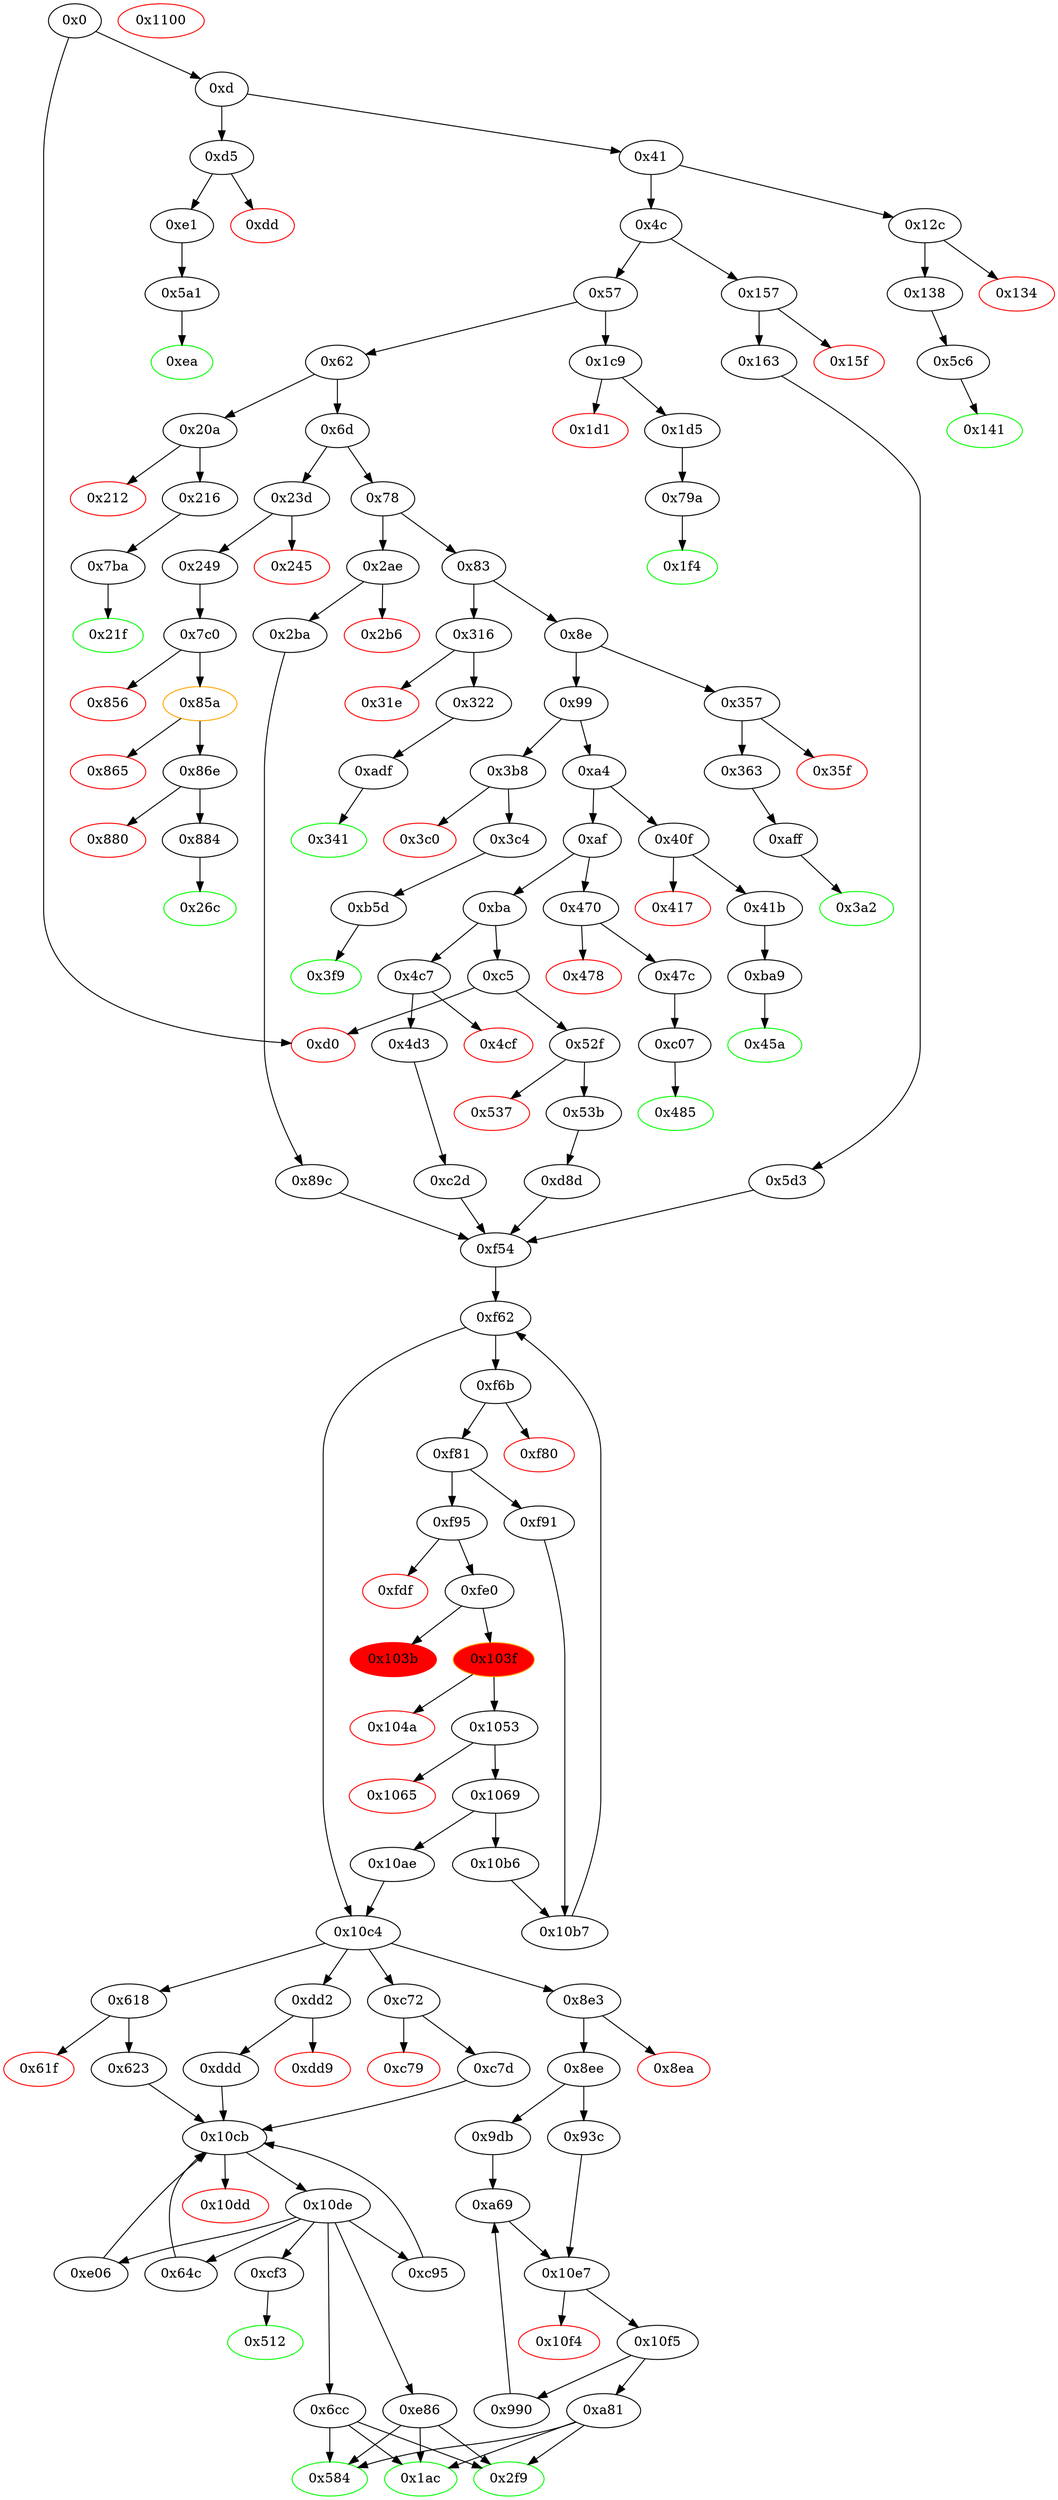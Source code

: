 strict digraph "" {
"0xea" [color=green, fillcolor=white, id="0xea", style=filled, tooltip="Block 0xea\n[0xea:0x12b]\n---\nPredecessors: [0x5a1]\nSuccessors: []\n---\n0xea JUMPDEST\n0xeb PUSH1 0x40\n0xed MLOAD\n0xee DUP1\n0xef DUP3\n0xf0 PUSH20 0xffffffffffffffffffffffffffffffffffffffff\n0x105 AND\n0x106 PUSH20 0xffffffffffffffffffffffffffffffffffffffff\n0x11b AND\n0x11c DUP2\n0x11d MSTORE\n0x11e PUSH1 0x20\n0x120 ADD\n0x121 SWAP2\n0x122 POP\n0x123 POP\n0x124 PUSH1 0x40\n0x126 MLOAD\n0x127 DUP1\n0x128 SWAP2\n0x129 SUB\n0x12a SWAP1\n0x12b RETURN\n---\n0xea: JUMPDEST \n0xeb: V61 = 0x40\n0xed: V62 = M[0x40]\n0xf0: V63 = 0xffffffffffffffffffffffffffffffffffffffff\n0x105: V64 = AND 0xffffffffffffffffffffffffffffffffffffffff V380\n0x106: V65 = 0xffffffffffffffffffffffffffffffffffffffff\n0x11b: V66 = AND 0xffffffffffffffffffffffffffffffffffffffff V64\n0x11d: M[V62] = V66\n0x11e: V67 = 0x20\n0x120: V68 = ADD 0x20 V62\n0x124: V69 = 0x40\n0x126: V70 = M[0x40]\n0x129: V71 = SUB V68 V70\n0x12b: RETURN V70 V71\n---\nEntry stack: [V11, 0xea, V380]\nStack pops: 1\nStack additions: []\nExit stack: [V11, 0xea]\n\nDef sites:\nV11: {0xd.0x35}\n0xea: {0xe1.0xe3}\nV380: {0x5a1.0x5c3}\n"];
"0x9db" [fillcolor=white, id="0x9db", style=filled, tooltip="Block 0x9db\n[0x9db:0xa68]\n---\nPredecessors: [0x8ee]\nSuccessors: [0xa69]\n---\n0x9db JUMPDEST\n0x9dc PUSH1 0x70\n0x9de PUSH1 0x1\n0x9e0 ADD\n0x9e1 PUSH1 0x0\n0x9e3 DUP7\n0x9e4 PUSH20 0xffffffffffffffffffffffffffffffffffffffff\n0x9f9 AND\n0x9fa PUSH20 0xffffffffffffffffffffffffffffffffffffffff\n0xa0f AND\n0xa10 DUP2\n0xa11 MSTORE\n0xa12 PUSH1 0x20\n0xa14 ADD\n0xa15 SWAP1\n0xa16 DUP2\n0xa17 MSTORE\n0xa18 PUSH1 0x20\n0xa1a ADD\n0xa1b PUSH1 0x0\n0xa1d SHA3\n0xa1e SLOAD\n0xa1f SWAP1\n0xa20 POP\n0xa21 PUSH1 0x0\n0xa23 PUSH1 0x70\n0xa25 PUSH1 0x1\n0xa27 ADD\n0xa28 PUSH1 0x0\n0xa2a DUP8\n0xa2b PUSH20 0xffffffffffffffffffffffffffffffffffffffff\n0xa40 AND\n0xa41 PUSH20 0xffffffffffffffffffffffffffffffffffffffff\n0xa56 AND\n0xa57 DUP2\n0xa58 MSTORE\n0xa59 PUSH1 0x20\n0xa5b ADD\n0xa5c SWAP1\n0xa5d DUP2\n0xa5e MSTORE\n0xa5f PUSH1 0x20\n0xa61 ADD\n0xa62 PUSH1 0x0\n0xa64 SHA3\n0xa65 DUP2\n0xa66 SWAP1\n0xa67 SSTORE\n0xa68 POP\n---\n0x9db: JUMPDEST \n0x9dc: V696 = 0x70\n0x9de: V697 = 0x1\n0x9e0: V698 = ADD 0x1 0x70\n0x9e1: V699 = 0x0\n0x9e4: V700 = 0xffffffffffffffffffffffffffffffffffffffff\n0x9f9: V701 = AND 0xffffffffffffffffffffffffffffffffffffffff S4\n0x9fa: V702 = 0xffffffffffffffffffffffffffffffffffffffff\n0xa0f: V703 = AND 0xffffffffffffffffffffffffffffffffffffffff V701\n0xa11: M[0x0] = V703\n0xa12: V704 = 0x20\n0xa14: V705 = ADD 0x20 0x0\n0xa17: M[0x20] = 0x71\n0xa18: V706 = 0x20\n0xa1a: V707 = ADD 0x20 0x20\n0xa1b: V708 = 0x0\n0xa1d: V709 = SHA3 0x0 0x40\n0xa1e: V710 = S[V709]\n0xa21: V711 = 0x0\n0xa23: V712 = 0x70\n0xa25: V713 = 0x1\n0xa27: V714 = ADD 0x1 0x70\n0xa28: V715 = 0x0\n0xa2b: V716 = 0xffffffffffffffffffffffffffffffffffffffff\n0xa40: V717 = AND 0xffffffffffffffffffffffffffffffffffffffff S4\n0xa41: V718 = 0xffffffffffffffffffffffffffffffffffffffff\n0xa56: V719 = AND 0xffffffffffffffffffffffffffffffffffffffff V717\n0xa58: M[0x0] = V719\n0xa59: V720 = 0x20\n0xa5b: V721 = ADD 0x20 0x0\n0xa5e: M[0x20] = 0x71\n0xa5f: V722 = 0x20\n0xa61: V723 = ADD 0x20 0x20\n0xa62: V724 = 0x0\n0xa64: V725 = SHA3 0x0 0x40\n0xa67: S[V725] = 0x0\n---\nEntry stack: [V11, S5, S4, S3, S2, 0x0, S0]\nStack pops: 5\nStack additions: [S4, S3, S2, S1, V710]\nExit stack: [V11, S5, S4, S3, S2, 0x0, V710]\n\nDef sites:\nV11: {0xd.0x35}\nS5: {0x163.0x165, 0x53b.0x53d, 0x2ba.0x2bc, 0xd.0x35}\nS4: {0x4d3.0x4d5, 0x53b.0x560, 0x2ba.0x2df, 0x163.0x188}\nS3: {0x4d3.0x4f8, 0x53b.0x56a, 0x2ba.0x2e9, 0x163.0x192}\nS2: {0x163.0x19c, 0x53b.0x574, 0x4d3.0x502, 0x89c.0x89d}\n0x0: {0x5d3.0x5d4, 0xc2d.0xc2e, 0x89c.0x89d, 0xd8d.0xd8e}\nS0: {0x4d3.0x4f8, 0x53b.0x56a, 0x2ba.0x2e9, 0x163.0x192}\n"];
"0x10c4" [fillcolor=white, id="0x10c4", style=filled, tooltip="Block 0x10c4\n[0x10c4:0x10ca]\n---\nPredecessors: [0xf62, 0x10ae]\nSuccessors: [0x618, 0x8e3, 0xc72, 0xdd2]\n---\n0x10c4 JUMPDEST\n0x10c5 POP\n0x10c6 POP\n0x10c7 SWAP2\n0x10c8 SWAP1\n0x10c9 POP\n0x10ca JUMP\n---\n0x10c4: JUMPDEST \n0x10ca: JUMP {0x618, 0x8e3, 0xc72, 0xdd2}\n---\nEntry stack: [V11, S10, S9, S8, S7, 0x0, 0x0, {0x618, 0x8e3, 0xc72, 0xdd2}, S3, {0x0, 0x1}, 0x3, S0]\nStack pops: 5\nStack additions: [S2]\nExit stack: [V11, S10, S9, S8, S7, 0x0, 0x0, {0x0, 0x1}]\n\nDef sites:\nV11: {0xd.0x35}\nS10: {0x163.0x165, 0x53b.0x53d, 0x2ba.0x2bc, 0xd.0x35}\nS9: {0x4d3.0x4d5, 0x53b.0x560, 0x2ba.0x2df, 0x163.0x188}\nS8: {0x4d3.0x4f8, 0x53b.0x56a, 0x2ba.0x2e9, 0x163.0x192}\nS7: {0x163.0x19c, 0x53b.0x574, 0x4d3.0x502, 0x89c.0x89d}\n0x0: {0x5d3.0x5d4, 0xc2d.0xc2e, 0x89c.0x89d, 0xd8d.0xd8e}\n0x0: {0x5d3.0x5d4, 0xc2d.0xc2e, 0x89c.0x8a0, 0xd8d.0xd8e}\n{0x618, 0x8e3, 0xc72, 0xdd2}: {0x5d3.0x5d7, 0xc2d.0xc31, 0x89c.0x8a2, 0xd8d.0xd91}\nS3: {0x5d3.0x5de, 0xc2d.0xc38, 0x89c.0x8a9, 0xd8d.0xd98}\n{0x0, 0x1}: {0x10ae.0x10ae, 0xf54.0xf55}\n0x3: {0xf54.0xf5a}\nS0: {0xf54.0xf5e, 0x10b7.0x10bc}\n"];
"0xc5" [fillcolor=white, id="0xc5", style=filled, tooltip="Block 0xc5\n[0xc5:0xcf]\n---\nPredecessors: [0xba]\nSuccessors: [0xd0, 0x52f]\n---\n0xc5 DUP1\n0xc6 PUSH4 0xf2f80af4\n0xcb EQ\n0xcc PUSH2 0x52f\n0xcf JUMPI\n---\n0xc6: V51 = 0xf2f80af4\n0xcb: V52 = EQ 0xf2f80af4 V11\n0xcc: V53 = 0x52f\n0xcf: JUMPI 0x52f V52\n---\nEntry stack: [V11]\nStack pops: 1\nStack additions: [S0]\nExit stack: [V11]\n\nDef sites:\nV11: {0xd.0x35}\n"];
"0xaf" [fillcolor=white, id="0xaf", style=filled, tooltip="Block 0xaf\n[0xaf:0xb9]\n---\nPredecessors: [0xa4]\nSuccessors: [0xba, 0x470]\n---\n0xaf DUP1\n0xb0 PUSH4 0xdb4ecbc1\n0xb5 EQ\n0xb6 PUSH2 0x470\n0xb9 JUMPI\n---\n0xb0: V45 = 0xdb4ecbc1\n0xb5: V46 = EQ 0xdb4ecbc1 V11\n0xb6: V47 = 0x470\n0xb9: JUMPI 0x470 V46\n---\nEntry stack: [V11]\nStack pops: 1\nStack additions: [S0]\nExit stack: [V11]\n\nDef sites:\nV11: {0xd.0x35}\n"];
"0x10b6" [fillcolor=white, id="0x10b6", style=filled, tooltip="Block 0x10b6\n[0x10b6:0x10b6]\n---\nPredecessors: [0x1069]\nSuccessors: [0x10b7]\n---\n0x10b6 JUMPDEST\n---\n0x10b6: JUMPDEST \n---\nEntry stack: [V11, S10, S9, S8, S7, 0x0, 0x0, {0x618, 0x8e3, 0xc72, 0xdd2}, S3, 0x0, 0x3, S0]\nStack pops: 0\nStack additions: []\nExit stack: [V11, S10, S9, S8, S7, 0x0, 0x0, {0x618, 0x8e3, 0xc72, 0xdd2}, S3, 0x0, 0x3, S0]\n\nDef sites:\nV11: {0xd.0x35}\nS10: {0x163.0x165, 0x53b.0x53d, 0x2ba.0x2bc, 0xd.0x35}\nS9: {0x4d3.0x4d5, 0x53b.0x560, 0x2ba.0x2df, 0x163.0x188}\nS8: {0x4d3.0x4f8, 0x53b.0x56a, 0x2ba.0x2e9, 0x163.0x192}\nS7: {0x163.0x19c, 0x53b.0x574, 0x4d3.0x502, 0x89c.0x89d}\n0x0: {0x5d3.0x5d4, 0xc2d.0xc2e, 0x89c.0x89d, 0xd8d.0xd8e}\n0x0: {0x5d3.0x5d4, 0xc2d.0xc2e, 0x89c.0x8a0, 0xd8d.0xd8e}\n{0x618, 0x8e3, 0xc72, 0xdd2}: {0x5d3.0x5d7, 0xc2d.0xc31, 0x89c.0x8a2, 0xd8d.0xd91}\nS3: {0x5d3.0x5de, 0xc2d.0xc38, 0x89c.0x8a9, 0xd8d.0xd98}\n0x0: {0xf54.0xf55}\n0x3: {0xf54.0xf5a}\nS0: {0xf54.0xf5e, 0x10b7.0x10bc}\n"];
"0x618" [fillcolor=white, id="0x618", style=filled, tooltip="Block 0x618\n[0x618:0x61e]\n---\nPredecessors: [0x10c4]\nSuccessors: [0x61f, 0x623]\n---\n0x618 JUMPDEST\n0x619 ISZERO\n0x61a ISZERO\n0x61b PUSH2 0x623\n0x61e JUMPI\n---\n0x618: JUMPDEST \n0x619: V422 = ISZERO {0x0, 0x1}\n0x61a: V423 = ISZERO V422\n0x61b: V424 = 0x623\n0x61e: JUMPI 0x623 V423\n---\nEntry stack: [V11, S6, S5, S4, S3, 0x0, 0x0, {0x0, 0x1}]\nStack pops: 1\nStack additions: []\nExit stack: [V11, S6, S5, S4, S3, 0x0, 0x0]\n\nDef sites:\nV11: {0xd.0x35}\nS6: {0x163.0x165, 0x53b.0x53d, 0x2ba.0x2bc, 0xd.0x35}\nS5: {0x4d3.0x4d5, 0x53b.0x560, 0x2ba.0x2df, 0x163.0x188}\nS4: {0x4d3.0x4f8, 0x53b.0x56a, 0x2ba.0x2e9, 0x163.0x192}\nS3: {0x163.0x19c, 0x53b.0x574, 0x4d3.0x502, 0x89c.0x89d}\n0x0: {0x5d3.0x5d4, 0xc2d.0xc2e, 0x89c.0x89d, 0xd8d.0xd8e}\n0x0: {0x5d3.0x5d4, 0xc2d.0xc2e, 0x89c.0x8a0, 0xd8d.0xd8e}\n{0x0, 0x1}: {0x10ae.0x10ae, 0xf54.0xf55}\n"];
"0x61f" [color=red, fillcolor=white, id="0x61f", style=filled, tooltip="Block 0x61f\n[0x61f:0x622]\n---\nPredecessors: [0x618]\nSuccessors: []\n---\n0x61f PUSH1 0x0\n0x621 DUP1\n0x622 REVERT\n---\n0x61f: V425 = 0x0\n0x622: REVERT 0x0 0x0\n---\nEntry stack: [V11, S5, S4, S3, S2, 0x0, 0x0]\nStack pops: 0\nStack additions: []\nExit stack: [V11, S5, S4, S3, S2, 0x0, 0x0]\n\nDef sites:\nV11: {0xd.0x35}\nS5: {0x163.0x165, 0x53b.0x53d, 0x2ba.0x2bc, 0xd.0x35}\nS4: {0x4d3.0x4d5, 0x53b.0x560, 0x2ba.0x2df, 0x163.0x188}\nS3: {0x4d3.0x4f8, 0x53b.0x56a, 0x2ba.0x2e9, 0x163.0x192}\nS2: {0x163.0x19c, 0x53b.0x574, 0x4d3.0x502, 0x89c.0x89d}\n0x0: {0x5d3.0x5d4, 0xc2d.0xc2e, 0x89c.0x89d, 0xd8d.0xd8e}\n0x0: {0x5d3.0x5d4, 0xc2d.0xc2e, 0x89c.0x8a0, 0xd8d.0xd8e}\n"];
"0x316" [fillcolor=white, id="0x316", style=filled, tooltip="Block 0x316\n[0x316:0x31d]\n---\nPredecessors: [0x83]\nSuccessors: [0x31e, 0x322]\n---\n0x316 JUMPDEST\n0x317 CALLVALUE\n0x318 DUP1\n0x319 ISZERO\n0x31a PUSH2 0x322\n0x31d JUMPI\n---\n0x316: JUMPDEST \n0x317: V208 = CALLVALUE\n0x319: V209 = ISZERO V208\n0x31a: V210 = 0x322\n0x31d: JUMPI 0x322 V209\n---\nEntry stack: [V11]\nStack pops: 0\nStack additions: [V208]\nExit stack: [V11, V208]\n\nDef sites:\nV11: {0xd.0x35}\n"];
"0xfdf" [color=red, fillcolor=white, id="0xfdf", style=filled, tooltip="Block 0xfdf\n[0xfdf:0xfdf]\n---\nPredecessors: [0xf95]\nSuccessors: []\n---\n0xfdf INVALID\n---\n0xfdf: INVALID \n---\nEntry stack: [V11, S14, S13, S12, S11, 0x0, 0x0, {0x618, 0x8e3, 0xc72, 0xdd2}, S7, 0x0, 0x3, S4, V1123, 0x3f83acff, S1, S0]\nStack pops: 0\nStack additions: []\nExit stack: [V11, S14, S13, S12, S11, 0x0, 0x0, {0x618, 0x8e3, 0xc72, 0xdd2}, S7, 0x0, 0x3, S4, V1123, 0x3f83acff, S1, S0]\n\nDef sites:\nV11: {0xd.0x35}\nS14: {0x163.0x165, 0x53b.0x53d, 0x2ba.0x2bc, 0xd.0x35}\nS13: {0x4d3.0x4d5, 0x53b.0x560, 0x2ba.0x2df, 0x163.0x188}\nS12: {0x4d3.0x4f8, 0x53b.0x56a, 0x2ba.0x2e9, 0x163.0x192}\nS11: {0x163.0x19c, 0x53b.0x574, 0x4d3.0x502, 0x89c.0x89d}\n0x0: {0x5d3.0x5d4, 0xc2d.0xc2e, 0x89c.0x89d, 0xd8d.0xd8e}\n0x0: {0x5d3.0x5d4, 0xc2d.0xc2e, 0x89c.0x8a0, 0xd8d.0xd8e}\n{0x618, 0x8e3, 0xc72, 0xdd2}: {0x5d3.0x5d7, 0xc2d.0xc31, 0x89c.0x8a2, 0xd8d.0xd91}\nS7: {0x5d3.0x5de, 0xc2d.0xc38, 0x89c.0x8a9, 0xd8d.0xd98}\n0x0: {0xf54.0xf55}\n0x3: {0xf54.0xf5a}\nS4: {0xf54.0xf5e, 0x10b7.0x10bc}\nV1123: {0xf95.0xfcd}\n0x3f83acff: {0xf95.0xfce}\nS1: {0x5d3.0x5de, 0xc2d.0xc38, 0x89c.0x8a9, 0xd8d.0xd98}\nS0: {0xf54.0xf5e, 0x10b7.0x10bc}\n"];
"0x138" [fillcolor=white, id="0x138", style=filled, tooltip="Block 0x138\n[0x138:0x140]\n---\nPredecessors: [0x12c]\nSuccessors: [0x5c6]\n---\n0x138 JUMPDEST\n0x139 POP\n0x13a PUSH2 0x141\n0x13d PUSH2 0x5c6\n0x140 JUMP\n---\n0x138: JUMPDEST \n0x13a: V76 = 0x141\n0x13d: V77 = 0x5c6\n0x140: JUMP 0x5c6\n---\nEntry stack: [V11, V72]\nStack pops: 1\nStack additions: [0x141]\nExit stack: [V11, 0x141]\n\nDef sites:\nV11: {0xd.0x35}\nV72: {0x12c.0x12d}\n"];
"0xf80" [color=red, fillcolor=white, id="0xf80", style=filled, tooltip="Block 0xf80\n[0xf80:0xf80]\n---\nPredecessors: [0xf6b]\nSuccessors: []\n---\n0xf80 INVALID\n---\n0xf80: INVALID \n---\nEntry stack: [V11, S13, S12, S11, S10, 0x0, 0x0, {0x618, 0x8e3, 0xc72, 0xdd2}, S6, 0x0, 0x3, S3, 0x0, S1, S0]\nStack pops: 0\nStack additions: []\nExit stack: [V11, S13, S12, S11, S10, 0x0, 0x0, {0x618, 0x8e3, 0xc72, 0xdd2}, S6, 0x0, 0x3, S3, 0x0, S1, S0]\n\nDef sites:\nV11: {0xd.0x35}\nS13: {0x163.0x165, 0x53b.0x53d, 0x2ba.0x2bc, 0xd.0x35}\nS12: {0x4d3.0x4d5, 0x53b.0x560, 0x2ba.0x2df, 0x163.0x188}\nS11: {0x4d3.0x4f8, 0x53b.0x56a, 0x2ba.0x2e9, 0x163.0x192}\nS10: {0x163.0x19c, 0x53b.0x574, 0x4d3.0x502, 0x89c.0x89d}\n0x0: {0x5d3.0x5d4, 0xc2d.0xc2e, 0x89c.0x89d, 0xd8d.0xd8e}\n0x0: {0x5d3.0x5d4, 0xc2d.0xc2e, 0x89c.0x8a0, 0xd8d.0xd8e}\n{0x618, 0x8e3, 0xc72, 0xdd2}: {0x5d3.0x5d7, 0xc2d.0xc31, 0x89c.0x8a2, 0xd8d.0xd91}\nS6: {0x5d3.0x5de, 0xc2d.0xc38, 0x89c.0x8a9, 0xd8d.0xd98}\n0x0: {0xf54.0xf55}\n0x3: {0xf54.0xf5a}\nS3: {0xf54.0xf5e, 0x10b7.0x10bc}\n0x0: {0xf6b.0xf73}\nS1: {0x5d3.0x5de, 0xc2d.0xc38, 0x89c.0x8a9, 0xd8d.0xd98}\nS0: {0xf54.0xf5e, 0x10b7.0x10bc}\n"];
"0xfe0" [fillcolor=white, id="0xfe0", style=filled, tooltip="Block 0xfe0\n[0xfe0:0x103a]\n---\nPredecessors: [0xf95]\nSuccessors: [0x103b, 0x103f]\n---\n0xfe0 JUMPDEST\n0xfe1 PUSH1 0x20\n0xfe3 MUL\n0xfe4 ADD\n0xfe5 MLOAD\n0xfe6 PUSH1 0x40\n0xfe8 MLOAD\n0xfe9 DUP3\n0xfea PUSH4 0xffffffff\n0xfef AND\n0xff0 PUSH29 0x100000000000000000000000000000000000000000000000000000000\n0x100e MUL\n0x100f DUP2\n0x1010 MSTORE\n0x1011 PUSH1 0x4\n0x1013 ADD\n0x1014 DUP1\n0x1015 DUP3\n0x1016 PUSH1 0x0\n0x1018 NOT\n0x1019 AND\n0x101a PUSH1 0x0\n0x101c NOT\n0x101d AND\n0x101e DUP2\n0x101f MSTORE\n0x1020 PUSH1 0x20\n0x1022 ADD\n0x1023 SWAP2\n0x1024 POP\n0x1025 POP\n0x1026 PUSH1 0x20\n0x1028 PUSH1 0x40\n0x102a MLOAD\n0x102b DUP1\n0x102c DUP4\n0x102d SUB\n0x102e DUP2\n0x102f PUSH1 0x0\n0x1031 DUP8\n0x1032 DUP1\n0x1033 EXTCODESIZE\n0x1034 ISZERO\n0x1035 DUP1\n0x1036 ISZERO\n0x1037 PUSH2 0x103f\n0x103a JUMPI\n---\n0xfe0: JUMPDEST \n0xfe1: V1130 = 0x20\n0xfe3: V1131 = MUL 0x20 S0\n0xfe4: V1132 = ADD V1131 S1\n0xfe5: V1133 = M[V1132]\n0xfe6: V1134 = 0x40\n0xfe8: V1135 = M[0x40]\n0xfea: V1136 = 0xffffffff\n0xfef: V1137 = AND 0xffffffff 0x3f83acff\n0xff0: V1138 = 0x100000000000000000000000000000000000000000000000000000000\n0x100e: V1139 = MUL 0x100000000000000000000000000000000000000000000000000000000 0x3f83acff\n0x1010: M[V1135] = 0x3f83acff00000000000000000000000000000000000000000000000000000000\n0x1011: V1140 = 0x4\n0x1013: V1141 = ADD 0x4 V1135\n0x1016: V1142 = 0x0\n0x1018: V1143 = NOT 0x0\n0x1019: V1144 = AND 0xffffffffffffffffffffffffffffffffffffffffffffffffffffffffffffffff V1133\n0x101a: V1145 = 0x0\n0x101c: V1146 = NOT 0x0\n0x101d: V1147 = AND 0xffffffffffffffffffffffffffffffffffffffffffffffffffffffffffffffff V1144\n0x101f: M[V1141] = V1147\n0x1020: V1148 = 0x20\n0x1022: V1149 = ADD 0x20 V1141\n0x1026: V1150 = 0x20\n0x1028: V1151 = 0x40\n0x102a: V1152 = M[0x40]\n0x102d: V1153 = SUB V1149 V1152\n0x102f: V1154 = 0x0\n0x1033: V1155 = EXTCODESIZE V1123\n0x1034: V1156 = ISZERO V1155\n0x1036: V1157 = ISZERO V1156\n0x1037: V1158 = 0x103f\n0x103a: JUMPI 0x103f V1157\n---\nEntry stack: [V11, S14, S13, S12, S11, 0x0, 0x0, {0x618, 0x8e3, 0xc72, 0xdd2}, S7, 0x0, 0x3, S4, V1123, 0x3f83acff, S1, S0]\nStack pops: 4\nStack additions: [S3, S2, V1149, 0x20, V1152, V1153, V1152, 0x0, S3, V1156]\nExit stack: [V11, S14, S13, S12, S11, 0x0, 0x0, {0x618, 0x8e3, 0xc72, 0xdd2}, S7, 0x0, 0x3, S4, V1123, 0x3f83acff, V1149, 0x20, V1152, V1153, V1152, 0x0, V1123, V1156]\n\nDef sites:\nV11: {0xd.0x35}\nS14: {0x163.0x165, 0x53b.0x53d, 0x2ba.0x2bc, 0xd.0x35}\nS13: {0x4d3.0x4d5, 0x53b.0x560, 0x2ba.0x2df, 0x163.0x188}\nS12: {0x4d3.0x4f8, 0x53b.0x56a, 0x2ba.0x2e9, 0x163.0x192}\nS11: {0x163.0x19c, 0x53b.0x574, 0x4d3.0x502, 0x89c.0x89d}\n0x0: {0x5d3.0x5d4, 0xc2d.0xc2e, 0x89c.0x89d, 0xd8d.0xd8e}\n0x0: {0x5d3.0x5d4, 0xc2d.0xc2e, 0x89c.0x8a0, 0xd8d.0xd8e}\n{0x618, 0x8e3, 0xc72, 0xdd2}: {0x5d3.0x5d7, 0xc2d.0xc31, 0x89c.0x8a2, 0xd8d.0xd91}\nS7: {0x5d3.0x5de, 0xc2d.0xc38, 0x89c.0x8a9, 0xd8d.0xd98}\n0x0: {0xf54.0xf55}\n0x3: {0xf54.0xf5a}\nS4: {0xf54.0xf5e, 0x10b7.0x10bc}\nV1123: {0xf95.0xfcd}\n0x3f83acff: {0xf95.0xfce}\nS1: {0x5d3.0x5de, 0xc2d.0xc38, 0x89c.0x8a9, 0xd8d.0xd98}\nS0: {0xf54.0xf5e, 0x10b7.0x10bc}\n"];
"0x2b6" [color=red, fillcolor=white, id="0x2b6", style=filled, tooltip="Block 0x2b6\n[0x2b6:0x2b9]\n---\nPredecessors: [0x2ae]\nSuccessors: []\n---\n0x2b6 PUSH1 0x0\n0x2b8 DUP1\n0x2b9 REVERT\n---\n0x2b6: V184 = 0x0\n0x2b9: REVERT 0x0 0x0\n---\nEntry stack: [V11, V181]\nStack pops: 0\nStack additions: []\nExit stack: [V11, V181]\n\nDef sites:\nV11: {0xd.0x35}\nV181: {0x2ae.0x2af}\n"];
"0xf91" [fillcolor=white, id="0xf91", style=filled, tooltip="Block 0xf91\n[0xf91:0xf94]\n---\nPredecessors: [0xf81]\nSuccessors: [0x10b7]\n---\n0xf91 PUSH2 0x10b7\n0xf94 JUMP\n---\n0xf91: V1114 = 0x10b7\n0xf94: JUMP 0x10b7\n---\nEntry stack: [V11, S10, S9, S8, S7, 0x0, 0x0, {0x618, 0x8e3, 0xc72, 0xdd2}, S3, 0x0, 0x3, S0]\nStack pops: 0\nStack additions: []\nExit stack: [V11, S10, S9, S8, S7, 0x0, 0x0, {0x618, 0x8e3, 0xc72, 0xdd2}, S3, 0x0, 0x3, S0]\n\nDef sites:\nV11: {0xd.0x35}\nS10: {0x163.0x165, 0x53b.0x53d, 0x2ba.0x2bc, 0xd.0x35}\nS9: {0x4d3.0x4d5, 0x53b.0x560, 0x2ba.0x2df, 0x163.0x188}\nS8: {0x4d3.0x4f8, 0x53b.0x56a, 0x2ba.0x2e9, 0x163.0x192}\nS7: {0x163.0x19c, 0x53b.0x574, 0x4d3.0x502, 0x89c.0x89d}\n0x0: {0x5d3.0x5d4, 0xc2d.0xc2e, 0x89c.0x89d, 0xd8d.0xd8e}\n0x0: {0x5d3.0x5d4, 0xc2d.0xc2e, 0x89c.0x8a0, 0xd8d.0xd8e}\n{0x618, 0x8e3, 0xc72, 0xdd2}: {0x5d3.0x5d7, 0xc2d.0xc31, 0x89c.0x8a2, 0xd8d.0xd91}\nS3: {0x5d3.0x5de, 0xc2d.0xc38, 0x89c.0x8a9, 0xd8d.0xd98}\n0x0: {0xf54.0xf55}\n0x3: {0xf54.0xf5a}\nS0: {0xf54.0xf5e, 0x10b7.0x10bc}\n"];
"0x103f" [color=orange, fillcolor=red, id="0x103f", style=filled, tooltip="Block 0x103f\n[0x103f:0x1049]\n---\nPredecessors: [0xfe0]\nSuccessors: [0x104a, 0x1053]\n---\n0x103f JUMPDEST\n0x1040 POP\n0x1041 GAS\n0x1042 CALL\n0x1043 ISZERO\n0x1044 DUP1\n0x1045 ISZERO\n0x1046 PUSH2 0x1053\n0x1049 JUMPI\n---\n0x103f: JUMPDEST \n0x1041: V1160 = GAS\n0x1042: V1161 = CALL V1160 S1 0x0 V1152 V1153 V1152 0x20\n0x1043: V1162 = ISZERO V1161\n0x1045: V1163 = ISZERO V1162\n0x1046: V1164 = 0x1053\n0x1049: JUMPI 0x1053 V1163\n---\nEntry stack: [V11, S20, S19, S18, S17, 0x0, 0x0, {0x618, 0x8e3, 0xc72, 0xdd2}, S13, 0x0, 0x3, S10, S9, 0x3f83acff, V1149, 0x20, V1152, V1153, V1152, 0x0, S1, V1156]\nStack pops: 7\nStack additions: [V1162]\nExit stack: [V11, S20, S19, S18, S17, 0x0, 0x0, {0x618, 0x8e3, 0xc72, 0xdd2}, S13, 0x0, 0x3, S10, S9, 0x3f83acff, V1149, V1162]\n\nDef sites:\nV11: {0xd.0x35}\nS20: {0x163.0x165, 0x53b.0x53d, 0x2ba.0x2bc, 0xd.0x35}\nS19: {0x4d3.0x4d5, 0x53b.0x560, 0x2ba.0x2df, 0x163.0x188}\nS18: {0x4d3.0x4f8, 0x53b.0x56a, 0x2ba.0x2e9, 0x163.0x192}\nS17: {0x163.0x19c, 0x53b.0x574, 0x4d3.0x502, 0x89c.0x89d}\n0x0: {0x5d3.0x5d4, 0xc2d.0xc2e, 0x89c.0x89d, 0xd8d.0xd8e}\n0x0: {0x5d3.0x5d4, 0xc2d.0xc2e, 0x89c.0x8a0, 0xd8d.0xd8e}\n{0x618, 0x8e3, 0xc72, 0xdd2}: {0x5d3.0x5d7, 0xc2d.0xc31, 0x89c.0x8a2, 0xd8d.0xd91}\nS13: {0x5d3.0x5de, 0xc2d.0xc38, 0x89c.0x8a9, 0xd8d.0xd98}\n0x0: {0xf54.0xf55}\n0x3: {0xf54.0xf5a}\nS10: {0xf54.0xf5e, 0x10b7.0x10bc}\nS9: {0xf95_0xf54.0xfcd, 0xf95_0x10b7.0xfcd}\n0x3f83acff: {0xf95_0x10b7.0xfce, 0xf95_0xf54.0xfce}\nV1149: {0xfe0.0x1022}\n0x20: {0xfe0.0x1026}\nV1152: {0xfe0.0x102a}\nV1153: {0xfe0.0x102d}\nV1152: {0xfe0.0x102a}\n0x0: {0xfe0.0x102f}\nS1: {0xf95_0xf54.0xfcd, 0xf95_0x10b7.0xfcd}\nV1156: {0xfe0.0x1034}\n"];
"0x10cb" [fillcolor=white, id="0x10cb", style=filled, tooltip="Block 0x10cb\n[0x10cb:0x10dc]\n---\nPredecessors: [0x623, 0x64c, 0xc7d, 0xc95, 0xddd, 0xe06]\nSuccessors: [0x10dd, 0x10de]\n---\n0x10cb JUMPDEST\n0x10cc PUSH1 0x0\n0x10ce DUP2\n0x10cf DUP4\n0x10d0 ADD\n0x10d1 SWAP1\n0x10d2 POP\n0x10d3 DUP3\n0x10d4 DUP2\n0x10d5 LT\n0x10d6 ISZERO\n0x10d7 ISZERO\n0x10d8 ISZERO\n0x10d9 PUSH2 0x10de\n0x10dc JUMPI\n---\n0x10cb: JUMPDEST \n0x10cc: V1194 = 0x0\n0x10d0: V1195 = ADD S1 S0\n0x10d5: V1196 = LT V1195 S1\n0x10d6: V1197 = ISZERO V1196\n0x10d7: V1198 = ISZERO V1197\n0x10d8: V1199 = ISZERO V1198\n0x10d9: V1200 = 0x10de\n0x10dc: JUMPI 0x10de V1199\n---\nEntry stack: [V11, S8, S7, S6, S5, 0x0, 0x0, {0x64c, 0x6cc, 0xc95, 0xcf3, 0xe06, 0xe86}, S1, S0]\nStack pops: 2\nStack additions: [S1, S0, V1195]\nExit stack: [V11, S8, S7, S6, S5, 0x0, 0x0, {0x64c, 0x6cc, 0xc95, 0xcf3, 0xe06, 0xe86}, S1, S0, V1195]\n\nDef sites:\nV11: {0xd.0x35}\nS8: {0x163.0x165, 0x53b.0x53d, 0x2ba.0x2bc, 0xd.0x35}\nS7: {0x4d3.0x4d5, 0x53b.0x560, 0x2ba.0x2df, 0x163.0x188}\nS6: {0x4d3.0x4f8, 0x53b.0x56a, 0x2ba.0x2e9, 0x163.0x192}\nS5: {0x163.0x19c, 0x53b.0x574, 0x4d3.0x502, 0x89c.0x89d}\n0x0: {0x5d3.0x5d4, 0xc2d.0xc2e, 0x89c.0x89d, 0xd8d.0xd8e}\n0x0: {0x5d3.0x5d4, 0xc2d.0xc2e, 0x89c.0x8a0, 0xd8d.0xd8e}\n{0x64c, 0x6cc, 0xc95, 0xcf3, 0xe06, 0xe86}: {0xddd.0xdde, 0x623.0x624, 0xc95.0xc9f, 0xc7d.0xc7e, 0xe06.0xe21, 0x64c.0x667}\nS1: {0xc95.0xce5, 0xc7d.0xc87, 0xe06.0xe78, 0x64c.0x6be, 0xddd.0xdf8, 0x623.0x63e}\nS0: {0x163.0x192, 0x53b.0x574, 0x53b.0x56a, 0x2ba.0x2e9, 0x89c.0x89d, 0x4d3.0x502, 0x4d3.0x4f8, 0x163.0x19c}\n"];
"0x10f4" [color=red, fillcolor=white, id="0x10f4", style=filled, tooltip="Block 0x10f4\n[0x10f4:0x10f4]\n---\nPredecessors: [0x10e7]\nSuccessors: []\n---\n0x10f4 INVALID\n---\n0x10f4: INVALID \n---\nEntry stack: [V11, S9, S8, S7, S6, 0x0, S4, {0x990, 0xa81}, S2, S1, 0x0]\nStack pops: 0\nStack additions: []\nExit stack: [V11, S9, S8, S7, S6, 0x0, S4, {0x990, 0xa81}, S2, S1, 0x0]\n\nDef sites:\nV11: {0xd.0x35}\nS9: {0x163.0x165, 0x53b.0x53d, 0x2ba.0x2bc, 0xd.0x35}\nS8: {0x4d3.0x4d5, 0x53b.0x560, 0x2ba.0x2df, 0x163.0x188}\nS7: {0x4d3.0x4f8, 0x53b.0x56a, 0x2ba.0x2e9, 0x163.0x192}\nS6: {0x163.0x19c, 0x53b.0x574, 0x4d3.0x502, 0x89c.0x89d}\n0x0: {0x5d3.0x5d4, 0xc2d.0xc2e, 0x89c.0x89d, 0xd8d.0xd8e}\nS4: {0x4d3.0x4f8, 0x9db.0xa1e, 0x2ba.0x2e9, 0x163.0x192, 0x53b.0x56a}\n{0x990, 0xa81}: {0xa69_0x9db.0xa6a, 0x93c_0x10c4_0x10ae_0x10c4_0x10ae_0x10b7.0x93c, 0xa69_0x990_0xf62_0xf54.0xa6a, 0xa69_0x990_0x10ae_0xf54.0xa6a, 0x93c_0x10c4_0xf62_0xf62_0xf54.0x93c, 0x93c_0x10c4_0xf62_0x10ae_0xf54.0x93c, 0x93c_0x10c4_0xf62_0xf62_0x10b7.0x93c, 0xa69_0x990_0xf62_0x10b7.0xa6a, 0x93c_0x10c4_0x10ae_0x10c4_0x10ae_0xf54.0x93c}\nS2: {0x93c_0x10c4_0x10ae_0x10c4_0x10ae_0x10b7.0x982, 0x93c_0x10c4_0x10ae_0x10c4_0x10ae_0xf54.0x982, 0xa69_0x990_0xf62_0x10b7.0xa73, 0xa69_0x990_0x10ae_0xf54.0xa73, 0xa69_0x990_0xf62_0xf54.0xa73, 0x93c_0x10c4_0xf62_0xf62_0x10b7.0x982, 0x93c_0x10c4_0xf62_0x10ae_0xf54.0x982, 0x93c_0x10c4_0xf62_0xf62_0xf54.0x982, 0xa69_0x9db.0xa73}\nS1: {0x4d3.0x4f8, 0x9db.0xa1e, 0x2ba.0x2e9, 0x163.0x192, 0x53b.0x56a}\n0x0: {0x10e7.0x10e8}\n"];
"0x45a" [color=green, fillcolor=white, id="0x45a", style=filled, tooltip="Block 0x45a\n[0x45a:0x46f]\n---\nPredecessors: [0xba9]\nSuccessors: []\n---\n0x45a JUMPDEST\n0x45b PUSH1 0x40\n0x45d MLOAD\n0x45e DUP1\n0x45f DUP3\n0x460 DUP2\n0x461 MSTORE\n0x462 PUSH1 0x20\n0x464 ADD\n0x465 SWAP2\n0x466 POP\n0x467 POP\n0x468 PUSH1 0x40\n0x46a MLOAD\n0x46b DUP1\n0x46c SWAP2\n0x46d SUB\n0x46e SWAP1\n0x46f RETURN\n---\n0x45a: JUMPDEST \n0x45b: V293 = 0x40\n0x45d: V294 = M[0x40]\n0x461: M[V294] = V829\n0x462: V295 = 0x20\n0x464: V296 = ADD 0x20 V294\n0x468: V297 = 0x40\n0x46a: V298 = M[0x40]\n0x46d: V299 = SUB V296 V298\n0x46f: RETURN V298 V299\n---\nEntry stack: [V11, V829]\nStack pops: 1\nStack additions: []\nExit stack: [V11]\n\nDef sites:\nV11: {0xd.0x35}\nV829: {0xba9.0xbff}\n"];
"0xb5d" [fillcolor=white, id="0xb5d", style=filled, tooltip="Block 0xb5d\n[0xb5d:0xba8]\n---\nPredecessors: [0x3c4]\nSuccessors: [0x3f9]\n---\n0xb5d JUMPDEST\n0xb5e PUSH1 0x0\n0xb60 PUSH1 0x70\n0xb62 PUSH1 0x1\n0xb64 ADD\n0xb65 PUSH1 0x0\n0xb67 DUP4\n0xb68 PUSH20 0xffffffffffffffffffffffffffffffffffffffff\n0xb7d AND\n0xb7e PUSH20 0xffffffffffffffffffffffffffffffffffffffff\n0xb93 AND\n0xb94 DUP2\n0xb95 MSTORE\n0xb96 PUSH1 0x20\n0xb98 ADD\n0xb99 SWAP1\n0xb9a DUP2\n0xb9b MSTORE\n0xb9c PUSH1 0x20\n0xb9e ADD\n0xb9f PUSH1 0x0\n0xba1 SHA3\n0xba2 SLOAD\n0xba3 SWAP1\n0xba4 POP\n0xba5 SWAP2\n0xba6 SWAP1\n0xba7 POP\n0xba8 JUMP\n---\n0xb5d: JUMPDEST \n0xb5e: V791 = 0x0\n0xb60: V792 = 0x70\n0xb62: V793 = 0x1\n0xb64: V794 = ADD 0x1 0x70\n0xb65: V795 = 0x0\n0xb68: V796 = 0xffffffffffffffffffffffffffffffffffffffff\n0xb7d: V797 = AND 0xffffffffffffffffffffffffffffffffffffffff V264\n0xb7e: V798 = 0xffffffffffffffffffffffffffffffffffffffff\n0xb93: V799 = AND 0xffffffffffffffffffffffffffffffffffffffff V797\n0xb95: M[0x0] = V799\n0xb96: V800 = 0x20\n0xb98: V801 = ADD 0x20 0x0\n0xb9b: M[0x20] = 0x71\n0xb9c: V802 = 0x20\n0xb9e: V803 = ADD 0x20 0x20\n0xb9f: V804 = 0x0\n0xba1: V805 = SHA3 0x0 0x40\n0xba2: V806 = S[V805]\n0xba8: JUMP 0x3f9\n---\nEntry stack: [V11, 0x3f9, V264]\nStack pops: 2\nStack additions: [V806]\nExit stack: [V11, V806]\n\nDef sites:\nV11: {0xd.0x35}\n0x3f9: {0x3c4.0x3c6}\nV264: {0x3c4.0x3e9}\n"];
"0x245" [color=red, fillcolor=white, id="0x245", style=filled, tooltip="Block 0x245\n[0x245:0x248]\n---\nPredecessors: [0x23d]\nSuccessors: []\n---\n0x245 PUSH1 0x0\n0x247 DUP1\n0x248 REVERT\n---\n0x245: V157 = 0x0\n0x248: REVERT 0x0 0x0\n---\nEntry stack: [V11, V154]\nStack pops: 0\nStack additions: []\nExit stack: [V11, V154]\n\nDef sites:\nV11: {0xd.0x35}\nV154: {0x23d.0x23e}\n"];
"0x470" [fillcolor=white, id="0x470", style=filled, tooltip="Block 0x470\n[0x470:0x477]\n---\nPredecessors: [0xaf]\nSuccessors: [0x478, 0x47c]\n---\n0x470 JUMPDEST\n0x471 CALLVALUE\n0x472 DUP1\n0x473 ISZERO\n0x474 PUSH2 0x47c\n0x477 JUMPI\n---\n0x470: JUMPDEST \n0x471: V300 = CALLVALUE\n0x473: V301 = ISZERO V300\n0x474: V302 = 0x47c\n0x477: JUMPI 0x47c V301\n---\nEntry stack: [V11]\nStack pops: 0\nStack additions: [V300]\nExit stack: [V11, V300]\n\nDef sites:\nV11: {0xd.0x35}\n"];
"0x4d3" [fillcolor=white, id="0x4d3", style=filled, tooltip="Block 0x4d3\n[0x4d3:0x511]\n---\nPredecessors: [0x4c7]\nSuccessors: [0xc2d]\n---\n0x4d3 JUMPDEST\n0x4d4 POP\n0x4d5 PUSH2 0x512\n0x4d8 PUSH1 0x4\n0x4da DUP1\n0x4db CALLDATASIZE\n0x4dc SUB\n0x4dd DUP2\n0x4de ADD\n0x4df SWAP1\n0x4e0 DUP1\n0x4e1 DUP1\n0x4e2 CALLDATALOAD\n0x4e3 PUSH20 0xffffffffffffffffffffffffffffffffffffffff\n0x4f8 AND\n0x4f9 SWAP1\n0x4fa PUSH1 0x20\n0x4fc ADD\n0x4fd SWAP1\n0x4fe SWAP3\n0x4ff SWAP2\n0x500 SWAP1\n0x501 DUP1\n0x502 CALLDATALOAD\n0x503 SWAP1\n0x504 PUSH1 0x20\n0x506 ADD\n0x507 SWAP1\n0x508 SWAP3\n0x509 SWAP2\n0x50a SWAP1\n0x50b POP\n0x50c POP\n0x50d POP\n0x50e PUSH2 0xc2d\n0x511 JUMP\n---\n0x4d3: JUMPDEST \n0x4d5: V321 = 0x512\n0x4d8: V322 = 0x4\n0x4db: V323 = CALLDATASIZE\n0x4dc: V324 = SUB V323 0x4\n0x4de: V325 = ADD 0x4 V324\n0x4e2: V326 = CALLDATALOAD 0x4\n0x4e3: V327 = 0xffffffffffffffffffffffffffffffffffffffff\n0x4f8: V328 = AND 0xffffffffffffffffffffffffffffffffffffffff V326\n0x4fa: V329 = 0x20\n0x4fc: V330 = ADD 0x20 0x4\n0x502: V331 = CALLDATALOAD 0x24\n0x504: V332 = 0x20\n0x506: V333 = ADD 0x20 0x24\n0x50e: V334 = 0xc2d\n0x511: JUMP 0xc2d\n---\nEntry stack: [V11, V317]\nStack pops: 1\nStack additions: [0x512, V328, V331]\nExit stack: [V11, 0x512, V328, V331]\n\nDef sites:\nV11: {0xd.0x35}\nV317: {0x4c7.0x4c8}\n"];
"0x15f" [color=red, fillcolor=white, id="0x15f", style=filled, tooltip="Block 0x15f\n[0x15f:0x162]\n---\nPredecessors: [0x157]\nSuccessors: []\n---\n0x15f PUSH1 0x0\n0x161 DUP1\n0x162 REVERT\n---\n0x15f: V88 = 0x0\n0x162: REVERT 0x0 0x0\n---\nEntry stack: [V11, V85]\nStack pops: 0\nStack additions: []\nExit stack: [V11, V85]\n\nDef sites:\nV11: {0xd.0x35}\nV85: {0x157.0x158}\n"];
"0xdd2" [fillcolor=white, id="0xdd2", style=filled, tooltip="Block 0xdd2\n[0xdd2:0xdd8]\n---\nPredecessors: [0x10c4]\nSuccessors: [0xdd9, 0xddd]\n---\n0xdd2 JUMPDEST\n0xdd3 ISZERO\n0xdd4 ISZERO\n0xdd5 PUSH2 0xddd\n0xdd8 JUMPI\n---\n0xdd2: JUMPDEST \n0xdd3: V977 = ISZERO {0x0, 0x1}\n0xdd4: V978 = ISZERO V977\n0xdd5: V979 = 0xddd\n0xdd8: JUMPI 0xddd V978\n---\nEntry stack: [V11, S6, S5, S4, S3, 0x0, 0x0, {0x0, 0x1}]\nStack pops: 1\nStack additions: []\nExit stack: [V11, S6, S5, S4, S3, 0x0, 0x0]\n\nDef sites:\nV11: {0xd.0x35}\nS6: {0x163.0x165, 0x53b.0x53d, 0x2ba.0x2bc, 0xd.0x35}\nS5: {0x4d3.0x4d5, 0x53b.0x560, 0x2ba.0x2df, 0x163.0x188}\nS4: {0x4d3.0x4f8, 0x53b.0x56a, 0x2ba.0x2e9, 0x163.0x192}\nS3: {0x163.0x19c, 0x53b.0x574, 0x4d3.0x502, 0x89c.0x89d}\n0x0: {0x5d3.0x5d4, 0xc2d.0xc2e, 0x89c.0x89d, 0xd8d.0xd8e}\n0x0: {0x5d3.0x5d4, 0xc2d.0xc2e, 0x89c.0x8a0, 0xd8d.0xd8e}\n{0x0, 0x1}: {0x10ae.0x10ae, 0xf54.0xf55}\n"];
"0x7c0" [fillcolor=white, id="0x7c0", style=filled, tooltip="Block 0x7c0\n[0x7c0:0x855]\n---\nPredecessors: [0x249]\nSuccessors: [0x856, 0x85a]\n---\n0x7c0 JUMPDEST\n0x7c1 PUSH1 0x0\n0x7c3 DUP1\n0x7c4 PUSH1 0x0\n0x7c6 SWAP1\n0x7c7 SLOAD\n0x7c8 SWAP1\n0x7c9 PUSH2 0x100\n0x7cc EXP\n0x7cd SWAP1\n0x7ce DIV\n0x7cf PUSH20 0xffffffffffffffffffffffffffffffffffffffff\n0x7e4 AND\n0x7e5 PUSH20 0xffffffffffffffffffffffffffffffffffffffff\n0x7fa AND\n0x7fb PUSH4 0x3f83acff\n0x800 DUP4\n0x801 PUSH1 0x40\n0x803 MLOAD\n0x804 DUP3\n0x805 PUSH4 0xffffffff\n0x80a AND\n0x80b PUSH29 0x100000000000000000000000000000000000000000000000000000000\n0x829 MUL\n0x82a DUP2\n0x82b MSTORE\n0x82c PUSH1 0x4\n0x82e ADD\n0x82f DUP1\n0x830 DUP3\n0x831 PUSH1 0x0\n0x833 NOT\n0x834 AND\n0x835 PUSH1 0x0\n0x837 NOT\n0x838 AND\n0x839 DUP2\n0x83a MSTORE\n0x83b PUSH1 0x20\n0x83d ADD\n0x83e SWAP2\n0x83f POP\n0x840 POP\n0x841 PUSH1 0x20\n0x843 PUSH1 0x40\n0x845 MLOAD\n0x846 DUP1\n0x847 DUP4\n0x848 SUB\n0x849 DUP2\n0x84a PUSH1 0x0\n0x84c DUP8\n0x84d DUP1\n0x84e EXTCODESIZE\n0x84f ISZERO\n0x850 DUP1\n0x851 ISZERO\n0x852 PUSH2 0x85a\n0x855 JUMPI\n---\n0x7c0: JUMPDEST \n0x7c1: V545 = 0x0\n0x7c4: V546 = 0x0\n0x7c7: V547 = S[0x0]\n0x7c9: V548 = 0x100\n0x7cc: V549 = EXP 0x100 0x0\n0x7ce: V550 = DIV V547 0x1\n0x7cf: V551 = 0xffffffffffffffffffffffffffffffffffffffff\n0x7e4: V552 = AND 0xffffffffffffffffffffffffffffffffffffffff V550\n0x7e5: V553 = 0xffffffffffffffffffffffffffffffffffffffff\n0x7fa: V554 = AND 0xffffffffffffffffffffffffffffffffffffffff V552\n0x7fb: V555 = 0x3f83acff\n0x801: V556 = 0x40\n0x803: V557 = M[0x40]\n0x805: V558 = 0xffffffff\n0x80a: V559 = AND 0xffffffff 0x3f83acff\n0x80b: V560 = 0x100000000000000000000000000000000000000000000000000000000\n0x829: V561 = MUL 0x100000000000000000000000000000000000000000000000000000000 0x3f83acff\n0x82b: M[V557] = 0x3f83acff00000000000000000000000000000000000000000000000000000000\n0x82c: V562 = 0x4\n0x82e: V563 = ADD 0x4 V557\n0x831: V564 = 0x0\n0x833: V565 = NOT 0x0\n0x834: V566 = AND 0xffffffffffffffffffffffffffffffffffffffffffffffffffffffffffffffff V166\n0x835: V567 = 0x0\n0x837: V568 = NOT 0x0\n0x838: V569 = AND 0xffffffffffffffffffffffffffffffffffffffffffffffffffffffffffffffff V566\n0x83a: M[V563] = V569\n0x83b: V570 = 0x20\n0x83d: V571 = ADD 0x20 V563\n0x841: V572 = 0x20\n0x843: V573 = 0x40\n0x845: V574 = M[0x40]\n0x848: V575 = SUB V571 V574\n0x84a: V576 = 0x0\n0x84e: V577 = EXTCODESIZE V554\n0x84f: V578 = ISZERO V577\n0x851: V579 = ISZERO V578\n0x852: V580 = 0x85a\n0x855: JUMPI 0x85a V579\n---\nEntry stack: [V11, 0x26c, V166]\nStack pops: 1\nStack additions: [S0, 0x0, V554, 0x3f83acff, V571, 0x20, V574, V575, V574, 0x0, V554, V578]\nExit stack: [V11, 0x26c, V166, 0x0, V554, 0x3f83acff, V571, 0x20, V574, V575, V574, 0x0, V554, V578]\n\nDef sites:\nV11: {0xd.0x35}\n0x26c: {0x249.0x24b}\nV166: {0x249.0x25c}\n"];
"0x52f" [fillcolor=white, id="0x52f", style=filled, tooltip="Block 0x52f\n[0x52f:0x536]\n---\nPredecessors: [0xc5]\nSuccessors: [0x537, 0x53b]\n---\n0x52f JUMPDEST\n0x530 CALLVALUE\n0x531 DUP1\n0x532 ISZERO\n0x533 PUSH2 0x53b\n0x536 JUMPI\n---\n0x52f: JUMPDEST \n0x530: V344 = CALLVALUE\n0x532: V345 = ISZERO V344\n0x533: V346 = 0x53b\n0x536: JUMPI 0x53b V345\n---\nEntry stack: [V11]\nStack pops: 0\nStack additions: [V344]\nExit stack: [V11, V344]\n\nDef sites:\nV11: {0xd.0x35}\n"];
"0x163" [fillcolor=white, id="0x163", style=filled, tooltip="Block 0x163\n[0x163:0x1ab]\n---\nPredecessors: [0x157]\nSuccessors: [0x5d3]\n---\n0x163 JUMPDEST\n0x164 POP\n0x165 PUSH2 0x1ac\n0x168 PUSH1 0x4\n0x16a DUP1\n0x16b CALLDATASIZE\n0x16c SUB\n0x16d DUP2\n0x16e ADD\n0x16f SWAP1\n0x170 DUP1\n0x171 DUP1\n0x172 CALLDATALOAD\n0x173 PUSH20 0xffffffffffffffffffffffffffffffffffffffff\n0x188 AND\n0x189 SWAP1\n0x18a PUSH1 0x20\n0x18c ADD\n0x18d SWAP1\n0x18e SWAP3\n0x18f SWAP2\n0x190 SWAP1\n0x191 DUP1\n0x192 CALLDATALOAD\n0x193 SWAP1\n0x194 PUSH1 0x20\n0x196 ADD\n0x197 SWAP1\n0x198 SWAP3\n0x199 SWAP2\n0x19a SWAP1\n0x19b DUP1\n0x19c CALLDATALOAD\n0x19d SWAP1\n0x19e PUSH1 0x20\n0x1a0 ADD\n0x1a1 SWAP1\n0x1a2 SWAP3\n0x1a3 SWAP2\n0x1a4 SWAP1\n0x1a5 POP\n0x1a6 POP\n0x1a7 POP\n0x1a8 PUSH2 0x5d3\n0x1ab JUMP\n---\n0x163: JUMPDEST \n0x165: V89 = 0x1ac\n0x168: V90 = 0x4\n0x16b: V91 = CALLDATASIZE\n0x16c: V92 = SUB V91 0x4\n0x16e: V93 = ADD 0x4 V92\n0x172: V94 = CALLDATALOAD 0x4\n0x173: V95 = 0xffffffffffffffffffffffffffffffffffffffff\n0x188: V96 = AND 0xffffffffffffffffffffffffffffffffffffffff V94\n0x18a: V97 = 0x20\n0x18c: V98 = ADD 0x20 0x4\n0x192: V99 = CALLDATALOAD 0x24\n0x194: V100 = 0x20\n0x196: V101 = ADD 0x20 0x24\n0x19c: V102 = CALLDATALOAD 0x44\n0x19e: V103 = 0x20\n0x1a0: V104 = ADD 0x20 0x44\n0x1a8: V105 = 0x5d3\n0x1ab: JUMP 0x5d3\n---\nEntry stack: [V11, V85]\nStack pops: 1\nStack additions: [0x1ac, V96, V99, V102]\nExit stack: [V11, 0x1ac, V96, V99, V102]\n\nDef sites:\nV11: {0xd.0x35}\nV85: {0x157.0x158}\n"];
"0x141" [color=green, fillcolor=white, id="0x141", style=filled, tooltip="Block 0x141\n[0x141:0x156]\n---\nPredecessors: [0x5c6]\nSuccessors: []\n---\n0x141 JUMPDEST\n0x142 PUSH1 0x40\n0x144 MLOAD\n0x145 DUP1\n0x146 DUP3\n0x147 DUP2\n0x148 MSTORE\n0x149 PUSH1 0x20\n0x14b ADD\n0x14c SWAP2\n0x14d POP\n0x14e POP\n0x14f PUSH1 0x40\n0x151 MLOAD\n0x152 DUP1\n0x153 SWAP2\n0x154 SUB\n0x155 SWAP1\n0x156 RETURN\n---\n0x141: JUMPDEST \n0x142: V78 = 0x40\n0x144: V79 = M[0x40]\n0x148: M[V79] = V385\n0x149: V80 = 0x20\n0x14b: V81 = ADD 0x20 V79\n0x14f: V82 = 0x40\n0x151: V83 = M[0x40]\n0x154: V84 = SUB V81 V83\n0x156: RETURN V83 V84\n---\nEntry stack: [V11, V385]\nStack pops: 1\nStack additions: []\nExit stack: [V11]\n\nDef sites:\nV11: {0xd.0x35}\nV385: {0x5c6.0x5ce}\n"];
"0x3b8" [fillcolor=white, id="0x3b8", style=filled, tooltip="Block 0x3b8\n[0x3b8:0x3bf]\n---\nPredecessors: [0x99]\nSuccessors: [0x3c0, 0x3c4]\n---\n0x3b8 JUMPDEST\n0x3b9 CALLVALUE\n0x3ba DUP1\n0x3bb ISZERO\n0x3bc PUSH2 0x3c4\n0x3bf JUMPI\n---\n0x3b8: JUMPDEST \n0x3b9: V253 = CALLVALUE\n0x3bb: V254 = ISZERO V253\n0x3bc: V255 = 0x3c4\n0x3bf: JUMPI 0x3c4 V254\n---\nEntry stack: [V11]\nStack pops: 0\nStack additions: [V253]\nExit stack: [V11, V253]\n\nDef sites:\nV11: {0xd.0x35}\n"];
"0xa69" [fillcolor=white, id="0xa69", style=filled, tooltip="Block 0xa69\n[0xa69:0xa80]\n---\nPredecessors: [0x990, 0x9db]\nSuccessors: [0x10e7]\n---\n0xa69 JUMPDEST\n0xa6a PUSH2 0xa81\n0xa6d DUP2\n0xa6e PUSH1 0x70\n0xa70 PUSH1 0x0\n0xa72 ADD\n0xa73 SLOAD\n0xa74 PUSH2 0x10e7\n0xa77 SWAP1\n0xa78 SWAP2\n0xa79 SWAP1\n0xa7a PUSH4 0xffffffff\n0xa7f AND\n0xa80 JUMP\n---\n0xa69: JUMPDEST \n0xa6a: V726 = 0xa81\n0xa6e: V727 = 0x70\n0xa70: V728 = 0x0\n0xa72: V729 = ADD 0x0 0x70\n0xa73: V730 = S[0x70]\n0xa74: V731 = 0x10e7\n0xa7a: V732 = 0xffffffff\n0xa7f: V733 = AND 0xffffffff 0x10e7\n0xa80: JUMP 0x10e7\n---\nEntry stack: [V11, S5, S4, S3, S2, 0x0, S0]\nStack pops: 1\nStack additions: [S0, 0xa81, V730, S0]\nExit stack: [V11, S5, S4, S3, S2, 0x0, S0, 0xa81, V730, S0]\n\nDef sites:\nV11: {0xd.0x35}\nS5: {0x163.0x165, 0x53b.0x53d, 0x2ba.0x2bc, 0xd.0x35}\nS4: {0x4d3.0x4d5, 0x53b.0x560, 0x2ba.0x2df, 0x163.0x188}\nS3: {0x4d3.0x4f8, 0x53b.0x56a, 0x2ba.0x2e9, 0x163.0x192}\nS2: {0x163.0x19c, 0x53b.0x574, 0x4d3.0x502, 0x89c.0x89d}\n0x0: {0x5d3.0x5d4, 0xc2d.0xc2e, 0x89c.0x89d, 0xd8d.0xd8e}\nS0: {0x4d3.0x4f8, 0x2ba.0x2e9, 0x163.0x192, 0x9db.0xa1e, 0x53b.0x56a}\n"];
"0x78" [fillcolor=white, id="0x78", style=filled, tooltip="Block 0x78\n[0x78:0x82]\n---\nPredecessors: [0x6d]\nSuccessors: [0x83, 0x2ae]\n---\n0x78 DUP1\n0x79 PUSH4 0x7478fbe3\n0x7e EQ\n0x7f PUSH2 0x2ae\n0x82 JUMPI\n---\n0x79: V30 = 0x7478fbe3\n0x7e: V31 = EQ 0x7478fbe3 V11\n0x7f: V32 = 0x2ae\n0x82: JUMPI 0x2ae V31\n---\nEntry stack: [V11]\nStack pops: 1\nStack additions: [S0]\nExit stack: [V11]\n\nDef sites:\nV11: {0xd.0x35}\n"];
"0x1d5" [fillcolor=white, id="0x1d5", style=filled, tooltip="Block 0x1d5\n[0x1d5:0x1f3]\n---\nPredecessors: [0x1c9]\nSuccessors: [0x79a]\n---\n0x1d5 JUMPDEST\n0x1d6 POP\n0x1d7 PUSH2 0x1f4\n0x1da PUSH1 0x4\n0x1dc DUP1\n0x1dd CALLDATASIZE\n0x1de SUB\n0x1df DUP2\n0x1e0 ADD\n0x1e1 SWAP1\n0x1e2 DUP1\n0x1e3 DUP1\n0x1e4 CALLDATALOAD\n0x1e5 SWAP1\n0x1e6 PUSH1 0x20\n0x1e8 ADD\n0x1e9 SWAP1\n0x1ea SWAP3\n0x1eb SWAP2\n0x1ec SWAP1\n0x1ed POP\n0x1ee POP\n0x1ef POP\n0x1f0 PUSH2 0x79a\n0x1f3 JUMP\n---\n0x1d5: JUMPDEST \n0x1d7: V119 = 0x1f4\n0x1da: V120 = 0x4\n0x1dd: V121 = CALLDATASIZE\n0x1de: V122 = SUB V121 0x4\n0x1e0: V123 = ADD 0x4 V122\n0x1e4: V124 = CALLDATALOAD 0x4\n0x1e6: V125 = 0x20\n0x1e8: V126 = ADD 0x20 0x4\n0x1f0: V127 = 0x79a\n0x1f3: JUMP 0x79a\n---\nEntry stack: [V11, V115]\nStack pops: 1\nStack additions: [0x1f4, V124]\nExit stack: [V11, 0x1f4, V124]\n\nDef sites:\nV11: {0xd.0x35}\nV115: {0x1c9.0x1ca}\n"];
"0xc7d" [fillcolor=white, id="0xc7d", style=filled, tooltip="Block 0xc7d\n[0xc7d:0xc94]\n---\nPredecessors: [0xc72]\nSuccessors: [0x10cb]\n---\n0xc7d JUMPDEST\n0xc7e PUSH2 0xc95\n0xc81 DUP4\n0xc82 PUSH1 0x70\n0xc84 PUSH1 0x0\n0xc86 ADD\n0xc87 SLOAD\n0xc88 PUSH2 0x10cb\n0xc8b SWAP1\n0xc8c SWAP2\n0xc8d SWAP1\n0xc8e PUSH4 0xffffffff\n0xc93 AND\n0xc94 JUMP\n---\n0xc7d: JUMPDEST \n0xc7e: V878 = 0xc95\n0xc82: V879 = 0x70\n0xc84: V880 = 0x0\n0xc86: V881 = ADD 0x0 0x70\n0xc87: V882 = S[0x70]\n0xc88: V883 = 0x10cb\n0xc8e: V884 = 0xffffffff\n0xc93: V885 = AND 0xffffffff 0x10cb\n0xc94: JUMP 0x10cb\n---\nEntry stack: [V11, S5, S4, S3, S2, 0x0, 0x0]\nStack pops: 3\nStack additions: [S2, S1, S0, 0xc95, V882, S2]\nExit stack: [V11, S5, S4, S3, S2, 0x0, 0x0, 0xc95, V882, S2]\n\nDef sites:\nV11: {0xd.0x35}\nS5: {0x163.0x165, 0x53b.0x53d, 0x2ba.0x2bc, 0xd.0x35}\nS4: {0x4d3.0x4d5, 0x53b.0x560, 0x2ba.0x2df, 0x163.0x188}\nS3: {0x4d3.0x4f8, 0x53b.0x56a, 0x2ba.0x2e9, 0x163.0x192}\nS2: {0x163.0x19c, 0x53b.0x574, 0x4d3.0x502, 0x89c.0x89d}\n0x0: {0x5d3.0x5d4, 0xc2d.0xc2e, 0x89c.0x89d, 0xd8d.0xd8e}\n0x0: {0x5d3.0x5d4, 0xc2d.0xc2e, 0x89c.0x8a0, 0xd8d.0xd8e}\n"];
"0x8e3" [fillcolor=white, id="0x8e3", style=filled, tooltip="Block 0x8e3\n[0x8e3:0x8e9]\n---\nPredecessors: [0x10c4]\nSuccessors: [0x8ea, 0x8ee]\n---\n0x8e3 JUMPDEST\n0x8e4 ISZERO\n0x8e5 ISZERO\n0x8e6 PUSH2 0x8ee\n0x8e9 JUMPI\n---\n0x8e3: JUMPDEST \n0x8e4: V640 = ISZERO {0x0, 0x1}\n0x8e5: V641 = ISZERO V640\n0x8e6: V642 = 0x8ee\n0x8e9: JUMPI 0x8ee V641\n---\nEntry stack: [V11, S6, S5, S4, S3, 0x0, 0x0, {0x0, 0x1}]\nStack pops: 1\nStack additions: []\nExit stack: [V11, S6, S5, S4, S3, 0x0, 0x0]\n\nDef sites:\nV11: {0xd.0x35}\nS6: {0x163.0x165, 0x53b.0x53d, 0x2ba.0x2bc, 0xd.0x35}\nS5: {0x4d3.0x4d5, 0x53b.0x560, 0x2ba.0x2df, 0x163.0x188}\nS4: {0x4d3.0x4f8, 0x53b.0x56a, 0x2ba.0x2e9, 0x163.0x192}\nS3: {0x163.0x19c, 0x53b.0x574, 0x4d3.0x502, 0x89c.0x89d}\n0x0: {0x5d3.0x5d4, 0xc2d.0xc2e, 0x89c.0x89d, 0xd8d.0xd8e}\n0x0: {0x5d3.0x5d4, 0xc2d.0xc2e, 0x89c.0x8a0, 0xd8d.0xd8e}\n{0x0, 0x1}: {0x10ae.0x10ae, 0xf54.0xf55}\n"];
"0x8e" [fillcolor=white, id="0x8e", style=filled, tooltip="Block 0x8e\n[0x8e:0x98]\n---\nPredecessors: [0x83]\nSuccessors: [0x99, 0x357]\n---\n0x8e DUP1\n0x8f PUSH4 0x93383c51\n0x94 EQ\n0x95 PUSH2 0x357\n0x98 JUMPI\n---\n0x8f: V36 = 0x93383c51\n0x94: V37 = EQ 0x93383c51 V11\n0x95: V38 = 0x357\n0x98: JUMPI 0x357 V37\n---\nEntry stack: [V11]\nStack pops: 1\nStack additions: [S0]\nExit stack: [V11]\n\nDef sites:\nV11: {0xd.0x35}\n"];
"0xba9" [fillcolor=white, id="0xba9", style=filled, tooltip="Block 0xba9\n[0xba9:0xc06]\n---\nPredecessors: [0x41b]\nSuccessors: [0x45a]\n---\n0xba9 JUMPDEST\n0xbaa PUSH1 0x0\n0xbac PUSH1 0x73\n0xbae PUSH1 0x0\n0xbb0 DUP4\n0xbb1 DUP2\n0xbb2 MSTORE\n0xbb3 PUSH1 0x20\n0xbb5 ADD\n0xbb6 SWAP1\n0xbb7 DUP2\n0xbb8 MSTORE\n0xbb9 PUSH1 0x20\n0xbbb ADD\n0xbbc PUSH1 0x0\n0xbbe SHA3\n0xbbf PUSH1 0x1\n0xbc1 ADD\n0xbc2 PUSH1 0x0\n0xbc4 DUP5\n0xbc5 PUSH20 0xffffffffffffffffffffffffffffffffffffffff\n0xbda AND\n0xbdb PUSH20 0xffffffffffffffffffffffffffffffffffffffff\n0xbf0 AND\n0xbf1 DUP2\n0xbf2 MSTORE\n0xbf3 PUSH1 0x20\n0xbf5 ADD\n0xbf6 SWAP1\n0xbf7 DUP2\n0xbf8 MSTORE\n0xbf9 PUSH1 0x20\n0xbfb ADD\n0xbfc PUSH1 0x0\n0xbfe SHA3\n0xbff SLOAD\n0xc00 SWAP1\n0xc01 POP\n0xc02 SWAP3\n0xc03 SWAP2\n0xc04 POP\n0xc05 POP\n0xc06 JUMP\n---\n0xba9: JUMPDEST \n0xbaa: V807 = 0x0\n0xbac: V808 = 0x73\n0xbae: V809 = 0x0\n0xbb2: M[0x0] = V289\n0xbb3: V810 = 0x20\n0xbb5: V811 = ADD 0x20 0x0\n0xbb8: M[0x20] = 0x73\n0xbb9: V812 = 0x20\n0xbbb: V813 = ADD 0x20 0x20\n0xbbc: V814 = 0x0\n0xbbe: V815 = SHA3 0x0 0x40\n0xbbf: V816 = 0x1\n0xbc1: V817 = ADD 0x1 V815\n0xbc2: V818 = 0x0\n0xbc5: V819 = 0xffffffffffffffffffffffffffffffffffffffff\n0xbda: V820 = AND 0xffffffffffffffffffffffffffffffffffffffff V286\n0xbdb: V821 = 0xffffffffffffffffffffffffffffffffffffffff\n0xbf0: V822 = AND 0xffffffffffffffffffffffffffffffffffffffff V820\n0xbf2: M[0x0] = V822\n0xbf3: V823 = 0x20\n0xbf5: V824 = ADD 0x20 0x0\n0xbf8: M[0x20] = V817\n0xbf9: V825 = 0x20\n0xbfb: V826 = ADD 0x20 0x20\n0xbfc: V827 = 0x0\n0xbfe: V828 = SHA3 0x0 0x40\n0xbff: V829 = S[V828]\n0xc06: JUMP 0x45a\n---\nEntry stack: [V11, 0x45a, V286, V289]\nStack pops: 3\nStack additions: [V829]\nExit stack: [V11, V829]\n\nDef sites:\nV11: {0xd.0x35}\n0x45a: {0x41b.0x41d}\nV286: {0x41b.0x440}\nV289: {0x41b.0x44a}\n"];
"0x10dd" [color=red, fillcolor=white, id="0x10dd", style=filled, tooltip="Block 0x10dd\n[0x10dd:0x10dd]\n---\nPredecessors: [0x10cb]\nSuccessors: []\n---\n0x10dd INVALID\n---\n0x10dd: INVALID \n---\nEntry stack: [V11, S9, S8, S7, S6, 0x0, 0x0, {0x64c, 0x6cc, 0xc95, 0xcf3, 0xe06, 0xe86}, S2, S1, V1195]\nStack pops: 0\nStack additions: []\nExit stack: [V11, S9, S8, S7, S6, 0x0, 0x0, {0x64c, 0x6cc, 0xc95, 0xcf3, 0xe06, 0xe86}, S2, S1, V1195]\n\nDef sites:\nV11: {0xd.0x35}\nS9: {0x163.0x165, 0x53b.0x53d, 0x2ba.0x2bc, 0xd.0x35}\nS8: {0x4d3.0x4d5, 0x53b.0x560, 0x2ba.0x2df, 0x163.0x188}\nS7: {0x4d3.0x4f8, 0x53b.0x56a, 0x2ba.0x2e9, 0x163.0x192}\nS6: {0x163.0x19c, 0x53b.0x574, 0x4d3.0x502, 0x89c.0x89d}\n0x0: {0x5d3.0x5d4, 0xc2d.0xc2e, 0x89c.0x89d, 0xd8d.0xd8e}\n0x0: {0x5d3.0x5d4, 0xc2d.0xc2e, 0x89c.0x8a0, 0xd8d.0xd8e}\n{0x64c, 0x6cc, 0xc95, 0xcf3, 0xe06, 0xe86}: {0xddd_0x10c4_0xf62.0xdde, 0x64c_0x10de_0x623_0x10c4_0xf62.0x667, 0xc95_0x10c4_0xf62.0xc9f, 0x623_0x10c4_0x10ae_0x10c4_0x10ae_0x10b7.0x624, 0x623_0x10c4_0x10ae_0x10c4_0x10ae_0xf54.0x624, 0xc95_0x10c4_0x10ae_0x10c4_0x10ae_0x10b7.0xc9f, 0xc95_0x10c4_0x10ae_0x10c4_0x10ae_0xf54.0xc9f, 0xc7d_0x10c4_0xf62.0xc7e, 0xc7d_0x10c4_0x10ae_0x10c4_0x10ae_0xf54.0xc7e, 0xe06_0x10c4_0x10ae_0x10c4_0x10ae_0x10b7.0xe21, 0xe06_0x10c4_0x10ae_0x10c4_0x10ae_0xf54.0xe21, 0xc7d_0x10c4_0x10ae_0x10c4_0x10ae_0x10b7.0xc7e, 0xddd_0x10c4_0x10ae_0x10c4_0x10ae_0x10b7.0xdde, 0xddd_0x10c4_0x10ae_0x10c4_0x10ae_0xf54.0xdde, 0xe06_0x10c4_0xf62.0xe21, 0x623_0x10c4_0xf62.0x624, 0x64c_0x10de_0x623_0x10c4_0x10ae.0x667}\nS2: {0xddd_0x10c4_0x10ae_0x10c4_0x10ae_0xf54.0xdf8, 0xddd_0x10c4_0x10ae_0x10c4_0x10ae_0x10b7.0xdf8, 0xc7d_0x10c4_0x10ae_0x10c4_0x10ae_0xf54.0xc87, 0xc7d_0x10c4_0x10ae_0x10c4_0x10ae_0x10b7.0xc87, 0x623_0x10c4_0x10ae_0x10c4_0x10ae_0x10b7.0x63e, 0x623_0x10c4_0x10ae_0x10c4_0x10ae_0xf54.0x63e, 0xe06_0x10c4_0xf62.0xe78, 0xc7d_0x10c4_0xf62.0xc87, 0xddd_0x10c4_0xf62.0xdf8, 0x623_0x10c4_0xf62.0x63e, 0x64c_0x10de_0x623_0x10c4_0xf62.0x6be, 0x64c_0x10de_0x623_0x10c4_0x10ae.0x6be, 0xc95_0x10c4_0x10ae_0x10c4_0x10ae_0xf54.0xce5, 0xc95_0x10c4_0x10ae_0x10c4_0x10ae_0x10b7.0xce5, 0xc95_0x10c4_0xf62.0xce5, 0xe06_0x10c4_0x10ae_0x10c4_0x10ae_0xf54.0xe78, 0xe06_0x10c4_0x10ae_0x10c4_0x10ae_0x10b7.0xe78}\nS1: {0x163.0x192, 0x53b.0x574, 0x53b.0x56a, 0x2ba.0x2e9, 0x89c.0x89d, 0x4d3.0x502, 0x4d3.0x4f8, 0x163.0x19c}\nV1195: {0x10cb.0x10d0}\n"];
"0xe86" [fillcolor=white, id="0xe86", style=filled, tooltip="Block 0xe86\n[0xe86:0xf53]\n---\nPredecessors: [0x10de]\nSuccessors: [0x1ac, 0x2f9, 0x584]\n---\n0xe86 JUMPDEST\n0xe87 PUSH1 0x73\n0xe89 PUSH1 0x0\n0xe8b DUP6\n0xe8c DUP2\n0xe8d MSTORE\n0xe8e PUSH1 0x20\n0xe90 ADD\n0xe91 SWAP1\n0xe92 DUP2\n0xe93 MSTORE\n0xe94 PUSH1 0x20\n0xe96 ADD\n0xe97 PUSH1 0x0\n0xe99 SHA3\n0xe9a PUSH1 0x1\n0xe9c ADD\n0xe9d PUSH1 0x0\n0xe9f DUP8\n0xea0 PUSH20 0xffffffffffffffffffffffffffffffffffffffff\n0xeb5 AND\n0xeb6 PUSH20 0xffffffffffffffffffffffffffffffffffffffff\n0xecb AND\n0xecc DUP2\n0xecd MSTORE\n0xece PUSH1 0x20\n0xed0 ADD\n0xed1 SWAP1\n0xed2 DUP2\n0xed3 MSTORE\n0xed4 PUSH1 0x20\n0xed6 ADD\n0xed7 PUSH1 0x0\n0xed9 SHA3\n0xeda DUP2\n0xedb SWAP1\n0xedc SSTORE\n0xedd POP\n0xede PUSH1 0x73\n0xee0 PUSH1 0x0\n0xee2 DUP5\n0xee3 DUP2\n0xee4 MSTORE\n0xee5 PUSH1 0x20\n0xee7 ADD\n0xee8 SWAP1\n0xee9 DUP2\n0xeea MSTORE\n0xeeb PUSH1 0x20\n0xeed ADD\n0xeee PUSH1 0x0\n0xef0 SHA3\n0xef1 PUSH1 0x1\n0xef3 ADD\n0xef4 PUSH1 0x0\n0xef6 DUP7\n0xef7 PUSH20 0xffffffffffffffffffffffffffffffffffffffff\n0xf0c AND\n0xf0d PUSH20 0xffffffffffffffffffffffffffffffffffffffff\n0xf22 AND\n0xf23 DUP2\n0xf24 MSTORE\n0xf25 PUSH1 0x20\n0xf27 ADD\n0xf28 SWAP1\n0xf29 DUP2\n0xf2a MSTORE\n0xf2b PUSH1 0x20\n0xf2d ADD\n0xf2e PUSH1 0x0\n0xf30 SHA3\n0xf31 SLOAD\n0xf32 SWAP2\n0xf33 POP\n0xf34 PUSH1 0x73\n0xf36 PUSH1 0x0\n0xf38 DUP5\n0xf39 DUP2\n0xf3a MSTORE\n0xf3b PUSH1 0x20\n0xf3d ADD\n0xf3e SWAP1\n0xf3f DUP2\n0xf40 MSTORE\n0xf41 PUSH1 0x20\n0xf43 ADD\n0xf44 PUSH1 0x0\n0xf46 SHA3\n0xf47 PUSH1 0x0\n0xf49 ADD\n0xf4a SLOAD\n0xf4b SWAP1\n0xf4c POP\n0xf4d SWAP4\n0xf4e POP\n0xf4f SWAP4\n0xf50 SWAP2\n0xf51 POP\n0xf52 POP\n0xf53 JUMP\n---\n0xe86: JUMPDEST \n0xe87: V1032 = 0x73\n0xe89: V1033 = 0x0\n0xe8d: M[0x0] = S3\n0xe8e: V1034 = 0x20\n0xe90: V1035 = ADD 0x20 0x0\n0xe93: M[0x20] = 0x73\n0xe94: V1036 = 0x20\n0xe96: V1037 = ADD 0x20 0x20\n0xe97: V1038 = 0x0\n0xe99: V1039 = SHA3 0x0 0x40\n0xe9a: V1040 = 0x1\n0xe9c: V1041 = ADD 0x1 V1039\n0xe9d: V1042 = 0x0\n0xea0: V1043 = 0xffffffffffffffffffffffffffffffffffffffff\n0xeb5: V1044 = AND 0xffffffffffffffffffffffffffffffffffffffff S5\n0xeb6: V1045 = 0xffffffffffffffffffffffffffffffffffffffff\n0xecb: V1046 = AND 0xffffffffffffffffffffffffffffffffffffffff V1044\n0xecd: M[0x0] = V1046\n0xece: V1047 = 0x20\n0xed0: V1048 = ADD 0x20 0x0\n0xed3: M[0x20] = V1041\n0xed4: V1049 = 0x20\n0xed6: V1050 = ADD 0x20 0x20\n0xed7: V1051 = 0x0\n0xed9: V1052 = SHA3 0x0 0x40\n0xedc: S[V1052] = V1195\n0xede: V1053 = 0x73\n0xee0: V1054 = 0x0\n0xee4: M[0x0] = S3\n0xee5: V1055 = 0x20\n0xee7: V1056 = ADD 0x20 0x0\n0xeea: M[0x20] = 0x73\n0xeeb: V1057 = 0x20\n0xeed: V1058 = ADD 0x20 0x20\n0xeee: V1059 = 0x0\n0xef0: V1060 = SHA3 0x0 0x40\n0xef1: V1061 = 0x1\n0xef3: V1062 = ADD 0x1 V1060\n0xef4: V1063 = 0x0\n0xef7: V1064 = 0xffffffffffffffffffffffffffffffffffffffff\n0xf0c: V1065 = AND 0xffffffffffffffffffffffffffffffffffffffff S5\n0xf0d: V1066 = 0xffffffffffffffffffffffffffffffffffffffff\n0xf22: V1067 = AND 0xffffffffffffffffffffffffffffffffffffffff V1065\n0xf24: M[0x0] = V1067\n0xf25: V1068 = 0x20\n0xf27: V1069 = ADD 0x20 0x0\n0xf2a: M[0x20] = V1062\n0xf2b: V1070 = 0x20\n0xf2d: V1071 = ADD 0x20 0x20\n0xf2e: V1072 = 0x0\n0xf30: V1073 = SHA3 0x0 0x40\n0xf31: V1074 = S[V1073]\n0xf34: V1075 = 0x73\n0xf36: V1076 = 0x0\n0xf3a: M[0x0] = S3\n0xf3b: V1077 = 0x20\n0xf3d: V1078 = ADD 0x20 0x0\n0xf40: M[0x20] = 0x73\n0xf41: V1079 = 0x20\n0xf43: V1080 = ADD 0x20 0x20\n0xf44: V1081 = 0x0\n0xf46: V1082 = SHA3 0x0 0x40\n0xf47: V1083 = 0x0\n0xf49: V1084 = ADD 0x0 V1082\n0xf4a: V1085 = S[V1084]\n0xf53: JUMP S6\n---\nEntry stack: [V11, S6, S5, S4, S3, 0x0, 0x0, V1195]\nStack pops: 7\nStack additions: [V1074, V1085]\nExit stack: [V11, V1074, V1085]\n\nDef sites:\nV11: {0xd.0x35}\nS6: {0x163.0x165, 0x53b.0x53d, 0x2ba.0x2bc, 0xd.0x35}\nS5: {0x4d3.0x4d5, 0x53b.0x560, 0x2ba.0x2df, 0x163.0x188}\nS4: {0x4d3.0x4f8, 0x53b.0x56a, 0x2ba.0x2e9, 0x163.0x192}\nS3: {0x163.0x19c, 0x53b.0x574, 0x4d3.0x502, 0x89c.0x89d}\n0x0: {0x5d3.0x5d4, 0xc2d.0xc2e, 0x89c.0x89d, 0xd8d.0xd8e}\n0x0: {0x5d3.0x5d4, 0xc2d.0xc2e, 0x89c.0x8a0, 0xd8d.0xd8e}\nV1195: {0x10cb.0x10d0}\n"];
"0x89c" [fillcolor=white, id="0x89c", style=filled, tooltip="Block 0x89c\n[0x89c:0x8e2]\n---\nPredecessors: [0x2ba]\nSuccessors: [0xf54]\n---\n0x89c JUMPDEST\n0x89d PUSH1 0x0\n0x89f DUP1\n0x8a0 PUSH1 0x0\n0x8a2 PUSH2 0x8e3\n0x8a5 PUSH1 0x60\n0x8a7 PUSH1 0x40\n0x8a9 MLOAD\n0x8aa SWAP1\n0x8ab DUP2\n0x8ac ADD\n0x8ad PUSH1 0x40\n0x8af MSTORE\n0x8b0 DUP1\n0x8b1 PUSH1 0x18\n0x8b3 SLOAD\n0x8b4 PUSH1 0x0\n0x8b6 NOT\n0x8b7 AND\n0x8b8 PUSH1 0x0\n0x8ba NOT\n0x8bb AND\n0x8bc DUP2\n0x8bd MSTORE\n0x8be PUSH1 0x20\n0x8c0 ADD\n0x8c1 PUSH1 0x1b\n0x8c3 SLOAD\n0x8c4 PUSH1 0x0\n0x8c6 NOT\n0x8c7 AND\n0x8c8 PUSH1 0x0\n0x8ca NOT\n0x8cb AND\n0x8cc DUP2\n0x8cd MSTORE\n0x8ce PUSH1 0x20\n0x8d0 ADD\n0x8d1 PUSH1 0x3\n0x8d3 SLOAD\n0x8d4 PUSH1 0x0\n0x8d6 NOT\n0x8d7 AND\n0x8d8 PUSH1 0x0\n0x8da NOT\n0x8db AND\n0x8dc DUP2\n0x8dd MSTORE\n0x8de POP\n0x8df PUSH2 0xf54\n0x8e2 JUMP\n---\n0x89c: JUMPDEST \n0x89d: V603 = 0x0\n0x8a0: V604 = 0x0\n0x8a2: V605 = 0x8e3\n0x8a5: V606 = 0x60\n0x8a7: V607 = 0x40\n0x8a9: V608 = M[0x40]\n0x8ac: V609 = ADD V608 0x60\n0x8ad: V610 = 0x40\n0x8af: M[0x40] = V609\n0x8b1: V611 = 0x18\n0x8b3: V612 = S[0x18]\n0x8b4: V613 = 0x0\n0x8b6: V614 = NOT 0x0\n0x8b7: V615 = AND 0xffffffffffffffffffffffffffffffffffffffffffffffffffffffffffffffff V612\n0x8b8: V616 = 0x0\n0x8ba: V617 = NOT 0x0\n0x8bb: V618 = AND 0xffffffffffffffffffffffffffffffffffffffffffffffffffffffffffffffff V615\n0x8bd: M[V608] = V618\n0x8be: V619 = 0x20\n0x8c0: V620 = ADD 0x20 V608\n0x8c1: V621 = 0x1b\n0x8c3: V622 = S[0x1b]\n0x8c4: V623 = 0x0\n0x8c6: V624 = NOT 0x0\n0x8c7: V625 = AND 0xffffffffffffffffffffffffffffffffffffffffffffffffffffffffffffffff V622\n0x8c8: V626 = 0x0\n0x8ca: V627 = NOT 0x0\n0x8cb: V628 = AND 0xffffffffffffffffffffffffffffffffffffffffffffffffffffffffffffffff V625\n0x8cd: M[V620] = V628\n0x8ce: V629 = 0x20\n0x8d0: V630 = ADD 0x20 V620\n0x8d1: V631 = 0x3\n0x8d3: V632 = S[0x3]\n0x8d4: V633 = 0x0\n0x8d6: V634 = NOT 0x0\n0x8d7: V635 = AND 0xffffffffffffffffffffffffffffffffffffffffffffffffffffffffffffffff V632\n0x8d8: V636 = 0x0\n0x8da: V637 = NOT 0x0\n0x8db: V638 = AND 0xffffffffffffffffffffffffffffffffffffffffffffffffffffffffffffffff V635\n0x8dd: M[V630] = V638\n0x8df: V639 = 0xf54\n0x8e2: JUMP 0xf54\n---\nEntry stack: [V11, 0x2f9, V192, V195]\nStack pops: 0\nStack additions: [0x0, 0x0, 0x0, 0x8e3, V608]\nExit stack: [V11, 0x2f9, V192, V195, 0x0, 0x0, 0x0, 0x8e3, V608]\n\nDef sites:\nV11: {0xd.0x35}\n0x2f9: {0x2ba.0x2bc}\nV192: {0x2ba.0x2df}\nV195: {0x2ba.0x2e9}\n"];
"0x26c" [color=green, fillcolor=white, id="0x26c", style=filled, tooltip="Block 0x26c\n[0x26c:0x2ad]\n---\nPredecessors: [0x884]\nSuccessors: []\n---\n0x26c JUMPDEST\n0x26d PUSH1 0x40\n0x26f MLOAD\n0x270 DUP1\n0x271 DUP3\n0x272 PUSH20 0xffffffffffffffffffffffffffffffffffffffff\n0x287 AND\n0x288 PUSH20 0xffffffffffffffffffffffffffffffffffffffff\n0x29d AND\n0x29e DUP2\n0x29f MSTORE\n0x2a0 PUSH1 0x20\n0x2a2 ADD\n0x2a3 SWAP2\n0x2a4 POP\n0x2a5 POP\n0x2a6 PUSH1 0x40\n0x2a8 MLOAD\n0x2a9 DUP1\n0x2aa SWAP2\n0x2ab SUB\n0x2ac SWAP1\n0x2ad RETURN\n---\n0x26c: JUMPDEST \n0x26d: V170 = 0x40\n0x26f: V171 = M[0x40]\n0x272: V172 = 0xffffffffffffffffffffffffffffffffffffffff\n0x287: V173 = AND 0xffffffffffffffffffffffffffffffffffffffff V600\n0x288: V174 = 0xffffffffffffffffffffffffffffffffffffffff\n0x29d: V175 = AND 0xffffffffffffffffffffffffffffffffffffffff V173\n0x29f: M[V171] = V175\n0x2a0: V176 = 0x20\n0x2a2: V177 = ADD 0x20 V171\n0x2a6: V178 = 0x40\n0x2a8: V179 = M[0x40]\n0x2ab: V180 = SUB V177 V179\n0x2ad: RETURN V179 V180\n---\nEntry stack: [V11, V600]\nStack pops: 1\nStack additions: []\nExit stack: [V11]\n\nDef sites:\nV11: {0xd.0x35}\nV600: {0x884.0x88a}\n"];
"0x104a" [color=red, fillcolor=white, id="0x104a", style=filled, tooltip="Block 0x104a\n[0x104a:0x1052]\n---\nPredecessors: [0x103f]\nSuccessors: []\n---\n0x104a RETURNDATASIZE\n0x104b PUSH1 0x0\n0x104d DUP1\n0x104e RETURNDATACOPY\n0x104f RETURNDATASIZE\n0x1050 PUSH1 0x0\n0x1052 REVERT\n---\n0x104a: V1165 = RETURNDATASIZE\n0x104b: V1166 = 0x0\n0x104e: RETURNDATACOPY 0x0 0x0 V1165\n0x104f: V1167 = RETURNDATASIZE\n0x1050: V1168 = 0x0\n0x1052: REVERT 0x0 V1167\n---\nEntry stack: [V11, S14, S13, S12, S11, 0x0, 0x0, {0x618, 0x8e3, 0xc72, 0xdd2}, S7, 0x0, 0x3, S4, S3, 0x3f83acff, S1, V1162]\nStack pops: 0\nStack additions: []\nExit stack: [V11, S14, S13, S12, S11, 0x0, 0x0, {0x618, 0x8e3, 0xc72, 0xdd2}, S7, 0x0, 0x3, S4, S3, 0x3f83acff, S1, V1162]\n\nDef sites:\nV11: {0xd.0x35}\nS14: {0x163.0x165, 0x53b.0x53d, 0x2ba.0x2bc, 0xd.0x35}\nS13: {0x4d3.0x4d5, 0x53b.0x560, 0x2ba.0x2df, 0x163.0x188}\nS12: {0x4d3.0x4f8, 0x53b.0x56a, 0x2ba.0x2e9, 0x163.0x192}\nS11: {0x163.0x19c, 0x53b.0x574, 0x4d3.0x502, 0x89c.0x89d}\n0x0: {0x5d3.0x5d4, 0xc2d.0xc2e, 0x89c.0x89d, 0xd8d.0xd8e}\n0x0: {0x5d3.0x5d4, 0xc2d.0xc2e, 0x89c.0x8a0, 0xd8d.0xd8e}\n{0x618, 0x8e3, 0xc72, 0xdd2}: {0x5d3.0x5d7, 0xc2d.0xc31, 0x89c.0x8a2, 0xd8d.0xd91}\nS7: {0x5d3.0x5de, 0xc2d.0xc38, 0x89c.0x8a9, 0xd8d.0xd98}\n0x0: {0xf54.0xf55}\n0x3: {0xf54.0xf5a}\nS4: {0xf54.0xf5e, 0x10b7.0x10bc}\nS3: {0xf95_0xf54.0xfcd, 0xf95_0x10b7.0xfcd}\n0x3f83acff: {0xf95_0x10b7.0xfce, 0xf95_0xf54.0xfce}\nS1: {0xfe0_0xf54.0x1022, 0xfe0_0x10b7.0x1022}\nV1162: {0x103f.0x1043}\n"];
"0x1100" [color=red, fillcolor=white, id="0x1100", style=filled, tooltip="Block 0x1100\n[0x1100:0x112b]\n---\nPredecessors: []\nSuccessors: []\n---\n0x1100 STOP\n0x1101 LOG1\n0x1102 PUSH6 0x627a7a723058\n0x1109 SHA3\n0x110a MISSING 0xea\n0x110b DUP13\n0x110c SWAP6\n0x110d PUSH3 0x99ed58\n0x1111 DUP4\n0x1112 MISSING 0xec\n0x1113 SLT\n0x1114 RETURNDATASIZE\n0x1115 MISSING 0x22\n0x1116 SWAP8\n0x1117 MISSING 0xdd\n0x1118 PUSH16 0x62b2676a9008861da564410a27f19571\n0x1129 MISSING 0xaa\n0x112a STOP\n0x112b MISSING 0x29\n---\n0x1100: STOP \n0x1101: LOG S0 S1 S2\n0x1102: V1208 = 0x627a7a723058\n0x1109: V1209 = SHA3 0x627a7a723058 S3\n0x110a: MISSING 0xea\n0x110d: V1210 = 0x99ed58\n0x1112: MISSING 0xec\n0x1113: V1211 = SLT S0 S1\n0x1114: V1212 = RETURNDATASIZE\n0x1115: MISSING 0x22\n0x1117: MISSING 0xdd\n0x1118: V1213 = 0x62b2676a9008861da564410a27f19571\n0x1129: MISSING 0xaa\n0x112a: STOP \n0x112b: MISSING 0x29\n---\nEntry stack: []\nStack pops: 0\nStack additions: [V1209, S1, 0x99ed58, S5, S0, S1, S2, S3, S4, S12, S6, S7, S8, S9, S10, S11, S12, V1212, V1211, S8, S1, S2, S3, S4, S5, S6, S7, S0, 0x62b2676a9008861da564410a27f19571]\nExit stack: []\n\nDef sites:\n"];
"0x417" [color=red, fillcolor=white, id="0x417", style=filled, tooltip="Block 0x417\n[0x417:0x41a]\n---\nPredecessors: [0x40f]\nSuccessors: []\n---\n0x417 PUSH1 0x0\n0x419 DUP1\n0x41a REVERT\n---\n0x417: V278 = 0x0\n0x41a: REVERT 0x0 0x0\n---\nEntry stack: [V11, V275]\nStack pops: 0\nStack additions: []\nExit stack: [V11, V275]\n\nDef sites:\nV11: {0xd.0x35}\nV275: {0x40f.0x410}\n"];
"0x0" [fillcolor=white, id="0x0", style=filled, tooltip="Block 0x0\n[0x0:0xc]\n---\nPredecessors: []\nSuccessors: [0xd, 0xd0]\n---\n0x0 PUSH1 0x80\n0x2 PUSH1 0x40\n0x4 MSTORE\n0x5 PUSH1 0x4\n0x7 CALLDATASIZE\n0x8 LT\n0x9 PUSH2 0xd0\n0xc JUMPI\n---\n0x0: V0 = 0x80\n0x2: V1 = 0x40\n0x4: M[0x40] = 0x80\n0x5: V2 = 0x4\n0x7: V3 = CALLDATASIZE\n0x8: V4 = LT V3 0x4\n0x9: V5 = 0xd0\n0xc: JUMPI 0xd0 V4\n---\nEntry stack: []\nStack pops: 0\nStack additions: []\nExit stack: []\n\nDef sites:\n"];
"0xf62" [fillcolor=white, id="0xf62", style=filled, tooltip="Block 0xf62\n[0xf62:0xf6a]\n---\nPredecessors: [0xf54, 0x10b7]\nSuccessors: [0xf6b, 0x10c4]\n---\n0xf62 JUMPDEST\n0xf63 DUP2\n0xf64 DUP2\n0xf65 LT\n0xf66 ISZERO\n0xf67 PUSH2 0x10c4\n0xf6a JUMPI\n---\n0xf62: JUMPDEST \n0xf65: V1090 = LT S0 0x3\n0xf66: V1091 = ISZERO V1090\n0xf67: V1092 = 0x10c4\n0xf6a: JUMPI 0x10c4 V1091\n---\nEntry stack: [V11, S10, S9, S8, S7, 0x0, 0x0, {0x618, 0x8e3, 0xc72, 0xdd2}, S3, 0x0, 0x3, S0]\nStack pops: 2\nStack additions: [S1, S0]\nExit stack: [V11, S10, S9, S8, S7, 0x0, 0x0, {0x618, 0x8e3, 0xc72, 0xdd2}, S3, 0x0, 0x3, S0]\n\nDef sites:\nV11: {0xd.0x35}\nS10: {0x163.0x165, 0x53b.0x53d, 0x2ba.0x2bc, 0xd.0x35}\nS9: {0x4d3.0x4d5, 0x53b.0x560, 0x2ba.0x2df, 0x163.0x188}\nS8: {0x4d3.0x4f8, 0x53b.0x56a, 0x2ba.0x2e9, 0x163.0x192}\nS7: {0x163.0x19c, 0x53b.0x574, 0x4d3.0x502, 0x89c.0x89d}\n0x0: {0x5d3.0x5d4, 0xc2d.0xc2e, 0x89c.0x89d, 0xd8d.0xd8e}\n0x0: {0x5d3.0x5d4, 0xc2d.0xc2e, 0x89c.0x8a0, 0xd8d.0xd8e}\n{0x618, 0x8e3, 0xc72, 0xdd2}: {0x5d3.0x5d7, 0xc2d.0xc31, 0x89c.0x8a2, 0xd8d.0xd91}\nS3: {0x5d3.0x5de, 0xc2d.0xc38, 0x89c.0x8a9, 0xd8d.0xd98}\n0x0: {0xf54.0xf55}\n0x3: {0xf54.0xf5a}\nS0: {0xf54.0xf5e, 0x10b7.0x10bc}\n"];
"0x357" [fillcolor=white, id="0x357", style=filled, tooltip="Block 0x357\n[0x357:0x35e]\n---\nPredecessors: [0x8e]\nSuccessors: [0x35f, 0x363]\n---\n0x357 JUMPDEST\n0x358 CALLVALUE\n0x359 DUP1\n0x35a ISZERO\n0x35b PUSH2 0x363\n0x35e JUMPI\n---\n0x357: JUMPDEST \n0x358: V228 = CALLVALUE\n0x35a: V229 = ISZERO V228\n0x35b: V230 = 0x363\n0x35e: JUMPI 0x363 V229\n---\nEntry stack: [V11]\nStack pops: 0\nStack additions: [V228]\nExit stack: [V11, V228]\n\nDef sites:\nV11: {0xd.0x35}\n"];
"0x5c6" [fillcolor=white, id="0x5c6", style=filled, tooltip="Block 0x5c6\n[0x5c6:0x5d2]\n---\nPredecessors: [0x138]\nSuccessors: [0x141]\n---\n0x5c6 JUMPDEST\n0x5c7 PUSH1 0x0\n0x5c9 PUSH1 0x70\n0x5cb PUSH1 0x0\n0x5cd ADD\n0x5ce SLOAD\n0x5cf SWAP1\n0x5d0 POP\n0x5d1 SWAP1\n0x5d2 JUMP\n---\n0x5c6: JUMPDEST \n0x5c7: V381 = 0x0\n0x5c9: V382 = 0x70\n0x5cb: V383 = 0x0\n0x5cd: V384 = ADD 0x0 0x70\n0x5ce: V385 = S[0x70]\n0x5d2: JUMP 0x141\n---\nEntry stack: [V11, 0x141]\nStack pops: 1\nStack additions: [V385]\nExit stack: [V11, V385]\n\nDef sites:\nV11: {0xd.0x35}\n0x141: {0x138.0x13a}\n"];
"0x623" [fillcolor=white, id="0x623", style=filled, tooltip="Block 0x623\n[0x623:0x64b]\n---\nPredecessors: [0x618]\nSuccessors: [0x10cb]\n---\n0x623 JUMPDEST\n0x624 PUSH2 0x64c\n0x627 DUP5\n0x628 PUSH1 0x72\n0x62a PUSH1 0x0\n0x62c DUP7\n0x62d DUP2\n0x62e MSTORE\n0x62f PUSH1 0x20\n0x631 ADD\n0x632 SWAP1\n0x633 DUP2\n0x634 MSTORE\n0x635 PUSH1 0x20\n0x637 ADD\n0x638 PUSH1 0x0\n0x63a SHA3\n0x63b PUSH1 0x0\n0x63d ADD\n0x63e SLOAD\n0x63f PUSH2 0x10cb\n0x642 SWAP1\n0x643 SWAP2\n0x644 SWAP1\n0x645 PUSH4 0xffffffff\n0x64a AND\n0x64b JUMP\n---\n0x623: JUMPDEST \n0x624: V426 = 0x64c\n0x628: V427 = 0x72\n0x62a: V428 = 0x0\n0x62e: M[0x0] = S2\n0x62f: V429 = 0x20\n0x631: V430 = ADD 0x20 0x0\n0x634: M[0x20] = 0x72\n0x635: V431 = 0x20\n0x637: V432 = ADD 0x20 0x20\n0x638: V433 = 0x0\n0x63a: V434 = SHA3 0x0 0x40\n0x63b: V435 = 0x0\n0x63d: V436 = ADD 0x0 V434\n0x63e: V437 = S[V436]\n0x63f: V438 = 0x10cb\n0x645: V439 = 0xffffffff\n0x64a: V440 = AND 0xffffffff 0x10cb\n0x64b: JUMP 0x10cb\n---\nEntry stack: [V11, S5, S4, S3, S2, 0x0, 0x0]\nStack pops: 4\nStack additions: [S3, S2, S1, S0, 0x64c, V437, S3]\nExit stack: [V11, S5, S4, S3, S2, 0x0, 0x0, 0x64c, V437, S3]\n\nDef sites:\nV11: {0xd.0x35}\nS5: {0x163.0x165, 0x53b.0x53d, 0x2ba.0x2bc, 0xd.0x35}\nS4: {0x4d3.0x4d5, 0x53b.0x560, 0x2ba.0x2df, 0x163.0x188}\nS3: {0x4d3.0x4f8, 0x53b.0x56a, 0x2ba.0x2e9, 0x163.0x192}\nS2: {0x163.0x19c, 0x53b.0x574, 0x4d3.0x502, 0x89c.0x89d}\n0x0: {0x5d3.0x5d4, 0xc2d.0xc2e, 0x89c.0x89d, 0xd8d.0xd8e}\n0x0: {0x5d3.0x5d4, 0xc2d.0xc2e, 0x89c.0x8a0, 0xd8d.0xd8e}\n"];
"0xcf3" [fillcolor=white, id="0xcf3", style=filled, tooltip="Block 0xcf3\n[0xcf3:0xd8c]\n---\nPredecessors: [0x10de]\nSuccessors: [0x512]\n---\n0xcf3 JUMPDEST\n0xcf4 PUSH1 0x70\n0xcf6 PUSH1 0x1\n0xcf8 ADD\n0xcf9 PUSH1 0x0\n0xcfb DUP7\n0xcfc PUSH20 0xffffffffffffffffffffffffffffffffffffffff\n0xd11 AND\n0xd12 PUSH20 0xffffffffffffffffffffffffffffffffffffffff\n0xd27 AND\n0xd28 DUP2\n0xd29 MSTORE\n0xd2a PUSH1 0x20\n0xd2c ADD\n0xd2d SWAP1\n0xd2e DUP2\n0xd2f MSTORE\n0xd30 PUSH1 0x20\n0xd32 ADD\n0xd33 PUSH1 0x0\n0xd35 SHA3\n0xd36 DUP2\n0xd37 SWAP1\n0xd38 SSTORE\n0xd39 POP\n0xd3a PUSH1 0x70\n0xd3c PUSH1 0x1\n0xd3e ADD\n0xd3f PUSH1 0x0\n0xd41 DUP6\n0xd42 PUSH20 0xffffffffffffffffffffffffffffffffffffffff\n0xd57 AND\n0xd58 PUSH20 0xffffffffffffffffffffffffffffffffffffffff\n0xd6d AND\n0xd6e DUP2\n0xd6f MSTORE\n0xd70 PUSH1 0x20\n0xd72 ADD\n0xd73 SWAP1\n0xd74 DUP2\n0xd75 MSTORE\n0xd76 PUSH1 0x20\n0xd78 ADD\n0xd79 PUSH1 0x0\n0xd7b SHA3\n0xd7c SLOAD\n0xd7d SWAP2\n0xd7e POP\n0xd7f PUSH1 0x70\n0xd81 PUSH1 0x0\n0xd83 ADD\n0xd84 SLOAD\n0xd85 SWAP1\n0xd86 POP\n0xd87 SWAP3\n0xd88 POP\n0xd89 SWAP3\n0xd8a SWAP1\n0xd8b POP\n0xd8c JUMP\n---\n0xcf3: JUMPDEST \n0xcf4: V908 = 0x70\n0xcf6: V909 = 0x1\n0xcf8: V910 = ADD 0x1 0x70\n0xcf9: V911 = 0x0\n0xcfc: V912 = 0xffffffffffffffffffffffffffffffffffffffff\n0xd11: V913 = AND 0xffffffffffffffffffffffffffffffffffffffff S4\n0xd12: V914 = 0xffffffffffffffffffffffffffffffffffffffff\n0xd27: V915 = AND 0xffffffffffffffffffffffffffffffffffffffff V913\n0xd29: M[0x0] = V915\n0xd2a: V916 = 0x20\n0xd2c: V917 = ADD 0x20 0x0\n0xd2f: M[0x20] = 0x71\n0xd30: V918 = 0x20\n0xd32: V919 = ADD 0x20 0x20\n0xd33: V920 = 0x0\n0xd35: V921 = SHA3 0x0 0x40\n0xd38: S[V921] = S0\n0xd3a: V922 = 0x70\n0xd3c: V923 = 0x1\n0xd3e: V924 = ADD 0x1 0x70\n0xd3f: V925 = 0x0\n0xd42: V926 = 0xffffffffffffffffffffffffffffffffffffffff\n0xd57: V927 = AND 0xffffffffffffffffffffffffffffffffffffffff S4\n0xd58: V928 = 0xffffffffffffffffffffffffffffffffffffffff\n0xd6d: V929 = AND 0xffffffffffffffffffffffffffffffffffffffff V927\n0xd6f: M[0x0] = V929\n0xd70: V930 = 0x20\n0xd72: V931 = ADD 0x20 0x0\n0xd75: M[0x20] = 0x71\n0xd76: V932 = 0x20\n0xd78: V933 = ADD 0x20 0x20\n0xd79: V934 = 0x0\n0xd7b: V935 = SHA3 0x0 0x40\n0xd7c: V936 = S[V935]\n0xd7f: V937 = 0x70\n0xd81: V938 = 0x0\n0xd83: V939 = ADD 0x0 0x70\n0xd84: V940 = S[0x70]\n0xd8c: JUMP S5\n---\nEntry stack: [V11, S6, S5, S4, S3, 0x0, 0x0, S0]\nStack pops: 6\nStack additions: [V936, V940]\nExit stack: [V11, S6, V936, V940]\n\nDef sites:\nV11: {0xd.0x35}\nS6: {0x163.0x165, 0x53b.0x53d, 0x2ba.0x2bc, 0xd.0x35}\nS5: {0x4d3.0x4d5, 0x53b.0x560, 0x2ba.0x2df, 0x163.0x188}\nS4: {0x4d3.0x4f8, 0x53b.0x56a, 0x2ba.0x2e9, 0x163.0x192}\nS3: {0x163.0x19c, 0x53b.0x574, 0x4d3.0x502, 0x89c.0x89d}\n0x0: {0x5d3.0x5d4, 0xc2d.0xc2e, 0x89c.0x89d, 0xd8d.0xd8e}\n0x0: {0x5d3.0x5d4, 0xc2d.0xc2e, 0x89c.0x8a0, 0xd8d.0xd8e}\nS0: {0x10cb_0xddd_0x10c4_0x10ae_0x10c4_0x10ae_0x10b7.0x10d0, 0x10cb_0xddd_0x10c4_0x10ae_0x10c4_0x10ae_0xf54.0x10d0, 0x10cb_0xc95_0x10c4_0x10ae_0x10c4_0x10ae_0x10b7.0x10d0, 0x10cb_0xe06_0x10c4_0xf62.0x10d0, 0x10cb_0xc95_0x10c4_0x10ae_0x10c4_0x10ae_0xf54.0x10d0, 0x10cb_0x623_0x10c4_0xf62.0x10d0, 0x10cb_0x64c_0x10de_0x623_0x10c4_0x10ae.0x10d0, 0x10cb_0x64c_0x10de_0x623_0x10c4_0xf62.0x10d0, 0x10cb_0xe06_0x10c4_0x10ae_0x10c4_0x10ae_0xf54.0x10d0, 0x10cb_0xe06_0x10c4_0x10ae_0x10c4_0x10ae_0x10b7.0x10d0, 0x10cb_0x623_0x10c4_0x10ae_0x10c4_0x10ae_0x10b7.0x10d0, 0x10cb_0x623_0x10c4_0x10ae_0x10c4_0x10ae_0xf54.0x10d0, 0x10cb_0xc7d_0x10c4_0xf62.0x10d0, 0x10cb_0xc7d_0x10c4_0x10ae_0x10c4_0x10ae_0x10b7.0x10d0, 0x10cb_0xddd_0x10c4_0xf62.0x10d0, 0x10cb_0xc7d_0x10c4_0x10ae_0x10c4_0x10ae_0xf54.0x10d0, 0x10cb_0xc95_0x10c4_0xf62.0x10d0}\n"];
"0x99" [fillcolor=white, id="0x99", style=filled, tooltip="Block 0x99\n[0x99:0xa3]\n---\nPredecessors: [0x8e]\nSuccessors: [0xa4, 0x3b8]\n---\n0x99 DUP1\n0x9a PUSH4 0x9c89a0e2\n0x9f EQ\n0xa0 PUSH2 0x3b8\n0xa3 JUMPI\n---\n0x9a: V39 = 0x9c89a0e2\n0x9f: V40 = EQ 0x9c89a0e2 V11\n0xa0: V41 = 0x3b8\n0xa3: JUMPI 0x3b8 V40\n---\nEntry stack: [V11]\nStack pops: 1\nStack additions: [S0]\nExit stack: [V11]\n\nDef sites:\nV11: {0xd.0x35}\n"];
"0x856" [color=red, fillcolor=white, id="0x856", style=filled, tooltip="Block 0x856\n[0x856:0x859]\n---\nPredecessors: [0x7c0]\nSuccessors: []\n---\n0x856 PUSH1 0x0\n0x858 DUP1\n0x859 REVERT\n---\n0x856: V581 = 0x0\n0x859: REVERT 0x0 0x0\n---\nEntry stack: [V11, 0x26c, V166, 0x0, V554, 0x3f83acff, V571, 0x20, V574, V575, V574, 0x0, V554, V578]\nStack pops: 0\nStack additions: []\nExit stack: [V11, 0x26c, V166, 0x0, V554, 0x3f83acff, V571, 0x20, V574, V575, V574, 0x0, V554, V578]\n\nDef sites:\nV11: {0xd.0x35}\n0x26c: {0x249.0x24b}\nV166: {0x249.0x25c}\n0x0: {0x7c0.0x7c1}\nV554: {0x7c0.0x7fa}\n0x3f83acff: {0x7c0.0x7fb}\nV571: {0x7c0.0x83d}\n0x20: {0x7c0.0x841}\nV574: {0x7c0.0x845}\nV575: {0x7c0.0x848}\nV574: {0x7c0.0x845}\n0x0: {0x7c0.0x84a}\nV554: {0x7c0.0x7fa}\nV578: {0x7c0.0x84f}\n"];
"0x8ea" [color=red, fillcolor=white, id="0x8ea", style=filled, tooltip="Block 0x8ea\n[0x8ea:0x8ed]\n---\nPredecessors: [0x8e3]\nSuccessors: []\n---\n0x8ea PUSH1 0x0\n0x8ec DUP1\n0x8ed REVERT\n---\n0x8ea: V643 = 0x0\n0x8ed: REVERT 0x0 0x0\n---\nEntry stack: [V11, S5, S4, S3, S2, 0x0, 0x0]\nStack pops: 0\nStack additions: []\nExit stack: [V11, S5, S4, S3, S2, 0x0, 0x0]\n\nDef sites:\nV11: {0xd.0x35}\nS5: {0x163.0x165, 0x53b.0x53d, 0x2ba.0x2bc, 0xd.0x35}\nS4: {0x4d3.0x4d5, 0x53b.0x560, 0x2ba.0x2df, 0x163.0x188}\nS3: {0x4d3.0x4f8, 0x53b.0x56a, 0x2ba.0x2e9, 0x163.0x192}\nS2: {0x163.0x19c, 0x53b.0x574, 0x4d3.0x502, 0x89c.0x89d}\n0x0: {0x5d3.0x5d4, 0xc2d.0xc2e, 0x89c.0x89d, 0xd8d.0xd8e}\n0x0: {0x5d3.0x5d4, 0xc2d.0xc2e, 0x89c.0x8a0, 0xd8d.0xd8e}\n"];
"0x6cc" [fillcolor=white, id="0x6cc", style=filled, tooltip="Block 0x6cc\n[0x6cc:0x799]\n---\nPredecessors: [0x10de]\nSuccessors: [0x1ac, 0x2f9, 0x584]\n---\n0x6cc JUMPDEST\n0x6cd PUSH1 0x72\n0x6cf PUSH1 0x0\n0x6d1 DUP6\n0x6d2 DUP2\n0x6d3 MSTORE\n0x6d4 PUSH1 0x20\n0x6d6 ADD\n0x6d7 SWAP1\n0x6d8 DUP2\n0x6d9 MSTORE\n0x6da PUSH1 0x20\n0x6dc ADD\n0x6dd PUSH1 0x0\n0x6df SHA3\n0x6e0 PUSH1 0x1\n0x6e2 ADD\n0x6e3 PUSH1 0x0\n0x6e5 DUP8\n0x6e6 PUSH20 0xffffffffffffffffffffffffffffffffffffffff\n0x6fb AND\n0x6fc PUSH20 0xffffffffffffffffffffffffffffffffffffffff\n0x711 AND\n0x712 DUP2\n0x713 MSTORE\n0x714 PUSH1 0x20\n0x716 ADD\n0x717 SWAP1\n0x718 DUP2\n0x719 MSTORE\n0x71a PUSH1 0x20\n0x71c ADD\n0x71d PUSH1 0x0\n0x71f SHA3\n0x720 DUP2\n0x721 SWAP1\n0x722 SSTORE\n0x723 POP\n0x724 PUSH1 0x72\n0x726 PUSH1 0x0\n0x728 DUP5\n0x729 DUP2\n0x72a MSTORE\n0x72b PUSH1 0x20\n0x72d ADD\n0x72e SWAP1\n0x72f DUP2\n0x730 MSTORE\n0x731 PUSH1 0x20\n0x733 ADD\n0x734 PUSH1 0x0\n0x736 SHA3\n0x737 PUSH1 0x1\n0x739 ADD\n0x73a PUSH1 0x0\n0x73c DUP7\n0x73d PUSH20 0xffffffffffffffffffffffffffffffffffffffff\n0x752 AND\n0x753 PUSH20 0xffffffffffffffffffffffffffffffffffffffff\n0x768 AND\n0x769 DUP2\n0x76a MSTORE\n0x76b PUSH1 0x20\n0x76d ADD\n0x76e SWAP1\n0x76f DUP2\n0x770 MSTORE\n0x771 PUSH1 0x20\n0x773 ADD\n0x774 PUSH1 0x0\n0x776 SHA3\n0x777 SLOAD\n0x778 SWAP2\n0x779 POP\n0x77a PUSH1 0x72\n0x77c PUSH1 0x0\n0x77e DUP5\n0x77f DUP2\n0x780 MSTORE\n0x781 PUSH1 0x20\n0x783 ADD\n0x784 SWAP1\n0x785 DUP2\n0x786 MSTORE\n0x787 PUSH1 0x20\n0x789 ADD\n0x78a PUSH1 0x0\n0x78c SHA3\n0x78d PUSH1 0x0\n0x78f ADD\n0x790 SLOAD\n0x791 SWAP1\n0x792 POP\n0x793 SWAP4\n0x794 POP\n0x795 SWAP4\n0x796 SWAP2\n0x797 POP\n0x798 POP\n0x799 JUMP\n---\n0x6cc: JUMPDEST \n0x6cd: V477 = 0x72\n0x6cf: V478 = 0x0\n0x6d3: M[0x0] = S3\n0x6d4: V479 = 0x20\n0x6d6: V480 = ADD 0x20 0x0\n0x6d9: M[0x20] = 0x72\n0x6da: V481 = 0x20\n0x6dc: V482 = ADD 0x20 0x20\n0x6dd: V483 = 0x0\n0x6df: V484 = SHA3 0x0 0x40\n0x6e0: V485 = 0x1\n0x6e2: V486 = ADD 0x1 V484\n0x6e3: V487 = 0x0\n0x6e6: V488 = 0xffffffffffffffffffffffffffffffffffffffff\n0x6fb: V489 = AND 0xffffffffffffffffffffffffffffffffffffffff S5\n0x6fc: V490 = 0xffffffffffffffffffffffffffffffffffffffff\n0x711: V491 = AND 0xffffffffffffffffffffffffffffffffffffffff V489\n0x713: M[0x0] = V491\n0x714: V492 = 0x20\n0x716: V493 = ADD 0x20 0x0\n0x719: M[0x20] = V486\n0x71a: V494 = 0x20\n0x71c: V495 = ADD 0x20 0x20\n0x71d: V496 = 0x0\n0x71f: V497 = SHA3 0x0 0x40\n0x722: S[V497] = V1195\n0x724: V498 = 0x72\n0x726: V499 = 0x0\n0x72a: M[0x0] = S3\n0x72b: V500 = 0x20\n0x72d: V501 = ADD 0x20 0x0\n0x730: M[0x20] = 0x72\n0x731: V502 = 0x20\n0x733: V503 = ADD 0x20 0x20\n0x734: V504 = 0x0\n0x736: V505 = SHA3 0x0 0x40\n0x737: V506 = 0x1\n0x739: V507 = ADD 0x1 V505\n0x73a: V508 = 0x0\n0x73d: V509 = 0xffffffffffffffffffffffffffffffffffffffff\n0x752: V510 = AND 0xffffffffffffffffffffffffffffffffffffffff S5\n0x753: V511 = 0xffffffffffffffffffffffffffffffffffffffff\n0x768: V512 = AND 0xffffffffffffffffffffffffffffffffffffffff V510\n0x76a: M[0x0] = V512\n0x76b: V513 = 0x20\n0x76d: V514 = ADD 0x20 0x0\n0x770: M[0x20] = V507\n0x771: V515 = 0x20\n0x773: V516 = ADD 0x20 0x20\n0x774: V517 = 0x0\n0x776: V518 = SHA3 0x0 0x40\n0x777: V519 = S[V518]\n0x77a: V520 = 0x72\n0x77c: V521 = 0x0\n0x780: M[0x0] = S3\n0x781: V522 = 0x20\n0x783: V523 = ADD 0x20 0x0\n0x786: M[0x20] = 0x72\n0x787: V524 = 0x20\n0x789: V525 = ADD 0x20 0x20\n0x78a: V526 = 0x0\n0x78c: V527 = SHA3 0x0 0x40\n0x78d: V528 = 0x0\n0x78f: V529 = ADD 0x0 V527\n0x790: V530 = S[V529]\n0x799: JUMP S6\n---\nEntry stack: [V11, S6, S5, S4, S3, 0x0, 0x0, V1195]\nStack pops: 7\nStack additions: [V519, V530]\nExit stack: [V11, V519, V530]\n\nDef sites:\nV11: {0xd.0x35}\nS6: {0x163.0x165, 0x53b.0x53d, 0x2ba.0x2bc, 0xd.0x35}\nS5: {0x4d3.0x4d5, 0x53b.0x560, 0x2ba.0x2df, 0x163.0x188}\nS4: {0x4d3.0x4f8, 0x53b.0x56a, 0x2ba.0x2e9, 0x163.0x192}\nS3: {0x163.0x19c, 0x53b.0x574, 0x4d3.0x502, 0x89c.0x89d}\n0x0: {0x5d3.0x5d4, 0xc2d.0xc2e, 0x89c.0x89d, 0xd8d.0xd8e}\n0x0: {0x5d3.0x5d4, 0xc2d.0xc2e, 0x89c.0x8a0, 0xd8d.0xd8e}\nV1195: {0x10cb.0x10d0}\n"];
"0x341" [color=green, fillcolor=white, id="0x341", style=filled, tooltip="Block 0x341\n[0x341:0x356]\n---\nPredecessors: [0xadf]\nSuccessors: []\n---\n0x341 JUMPDEST\n0x342 PUSH1 0x40\n0x344 MLOAD\n0x345 DUP1\n0x346 DUP3\n0x347 DUP2\n0x348 MSTORE\n0x349 PUSH1 0x20\n0x34b ADD\n0x34c SWAP2\n0x34d POP\n0x34e POP\n0x34f PUSH1 0x40\n0x351 MLOAD\n0x352 DUP1\n0x353 SWAP2\n0x354 SUB\n0x355 SWAP1\n0x356 RETURN\n---\n0x341: JUMPDEST \n0x342: V221 = 0x40\n0x344: V222 = M[0x40]\n0x348: M[V222] = V767\n0x349: V223 = 0x20\n0x34b: V224 = ADD 0x20 V222\n0x34f: V225 = 0x40\n0x351: V226 = M[0x40]\n0x354: V227 = SUB V224 V226\n0x356: RETURN V226 V227\n---\nEntry stack: [V11, V767]\nStack pops: 1\nStack additions: []\nExit stack: [V11]\n\nDef sites:\nV11: {0xd.0x35}\nV767: {0xadf.0xaf8}\n"];
"0xf6b" [fillcolor=white, id="0xf6b", style=filled, tooltip="Block 0xf6b\n[0xf6b:0xf7f]\n---\nPredecessors: [0xf62]\nSuccessors: [0xf80, 0xf81]\n---\n0xf6b PUSH1 0x0\n0xf6d PUSH1 0x1\n0xf6f MUL\n0xf70 PUSH1 0x0\n0xf72 NOT\n0xf73 AND\n0xf74 DUP5\n0xf75 DUP3\n0xf76 PUSH1 0x3\n0xf78 DUP2\n0xf79 LT\n0xf7a ISZERO\n0xf7b ISZERO\n0xf7c PUSH2 0xf81\n0xf7f JUMPI\n---\n0xf6b: V1093 = 0x0\n0xf6d: V1094 = 0x1\n0xf6f: V1095 = MUL 0x1 0x0\n0xf70: V1096 = 0x0\n0xf72: V1097 = NOT 0x0\n0xf73: V1098 = AND 0xffffffffffffffffffffffffffffffffffffffffffffffffffffffffffffffff 0x0\n0xf76: V1099 = 0x3\n0xf79: V1100 = LT S0 0x3\n0xf7a: V1101 = ISZERO V1100\n0xf7b: V1102 = ISZERO V1101\n0xf7c: V1103 = 0xf81\n0xf7f: JUMPI 0xf81 V1102\n---\nEntry stack: [V11, S10, S9, S8, S7, 0x0, 0x0, {0x618, 0x8e3, 0xc72, 0xdd2}, S3, 0x0, 0x3, S0]\nStack pops: 4\nStack additions: [S3, S2, S1, S0, 0x0, S3, S0]\nExit stack: [V11, S10, S9, S8, S7, 0x0, 0x0, {0x618, 0x8e3, 0xc72, 0xdd2}, S3, 0x0, 0x3, S0, 0x0, S3, S0]\n\nDef sites:\nV11: {0xd.0x35}\nS10: {0x163.0x165, 0x53b.0x53d, 0x2ba.0x2bc, 0xd.0x35}\nS9: {0x4d3.0x4d5, 0x53b.0x560, 0x2ba.0x2df, 0x163.0x188}\nS8: {0x4d3.0x4f8, 0x53b.0x56a, 0x2ba.0x2e9, 0x163.0x192}\nS7: {0x163.0x19c, 0x53b.0x574, 0x4d3.0x502, 0x89c.0x89d}\n0x0: {0x5d3.0x5d4, 0xc2d.0xc2e, 0x89c.0x89d, 0xd8d.0xd8e}\n0x0: {0x5d3.0x5d4, 0xc2d.0xc2e, 0x89c.0x8a0, 0xd8d.0xd8e}\n{0x618, 0x8e3, 0xc72, 0xdd2}: {0x5d3.0x5d7, 0xc2d.0xc31, 0x89c.0x8a2, 0xd8d.0xd91}\nS3: {0x5d3.0x5de, 0xc2d.0xc38, 0x89c.0x8a9, 0xd8d.0xd98}\n0x0: {0xf54.0xf55}\n0x3: {0xf54.0xf5a}\nS0: {0xf54.0xf5e, 0x10b7.0x10bc}\n"];
"0x1c9" [fillcolor=white, id="0x1c9", style=filled, tooltip="Block 0x1c9\n[0x1c9:0x1d0]\n---\nPredecessors: [0x57]\nSuccessors: [0x1d1, 0x1d5]\n---\n0x1c9 JUMPDEST\n0x1ca CALLVALUE\n0x1cb DUP1\n0x1cc ISZERO\n0x1cd PUSH2 0x1d5\n0x1d0 JUMPI\n---\n0x1c9: JUMPDEST \n0x1ca: V115 = CALLVALUE\n0x1cc: V116 = ISZERO V115\n0x1cd: V117 = 0x1d5\n0x1d0: JUMPI 0x1d5 V116\n---\nEntry stack: [V11]\nStack pops: 0\nStack additions: [V115]\nExit stack: [V11, V115]\n\nDef sites:\nV11: {0xd.0x35}\n"];
"0xa4" [fillcolor=white, id="0xa4", style=filled, tooltip="Block 0xa4\n[0xa4:0xae]\n---\nPredecessors: [0x99]\nSuccessors: [0xaf, 0x40f]\n---\n0xa4 DUP1\n0xa5 PUSH4 0xa5a9f5bb\n0xaa EQ\n0xab PUSH2 0x40f\n0xae JUMPI\n---\n0xa5: V42 = 0xa5a9f5bb\n0xaa: V43 = EQ 0xa5a9f5bb V11\n0xab: V44 = 0x40f\n0xae: JUMPI 0x40f V43\n---\nEntry stack: [V11]\nStack pops: 1\nStack additions: [S0]\nExit stack: [V11]\n\nDef sites:\nV11: {0xd.0x35}\n"];
"0x2f9" [color=green, fillcolor=white, id="0x2f9", style=filled, tooltip="Block 0x2f9\n[0x2f9:0x315]\n---\nPredecessors: [0x6cc, 0xa81, 0xe86]\nSuccessors: []\n---\n0x2f9 JUMPDEST\n0x2fa PUSH1 0x40\n0x2fc MLOAD\n0x2fd DUP1\n0x2fe DUP4\n0x2ff DUP2\n0x300 MSTORE\n0x301 PUSH1 0x20\n0x303 ADD\n0x304 DUP3\n0x305 DUP2\n0x306 MSTORE\n0x307 PUSH1 0x20\n0x309 ADD\n0x30a SWAP3\n0x30b POP\n0x30c POP\n0x30d POP\n0x30e PUSH1 0x40\n0x310 MLOAD\n0x311 DUP1\n0x312 SWAP2\n0x313 SUB\n0x314 SWAP1\n0x315 RETURN\n---\n0x2f9: JUMPDEST \n0x2fa: V199 = 0x40\n0x2fc: V200 = M[0x40]\n0x300: M[V200] = S1\n0x301: V201 = 0x20\n0x303: V202 = ADD 0x20 V200\n0x306: M[V202] = S0\n0x307: V203 = 0x20\n0x309: V204 = ADD 0x20 V202\n0x30e: V205 = 0x40\n0x310: V206 = M[0x40]\n0x313: V207 = SUB V204 V206\n0x315: RETURN V206 V207\n---\nEntry stack: [V11, S1, S0]\nStack pops: 2\nStack additions: []\nExit stack: [V11]\n\nDef sites:\nV11: {0xd.0x35}\nS1: {0xa81.0xacd, 0xe86.0xf31, 0x6cc.0x777}\nS0: {0x6cc.0x790, 0xa81.0xad5, 0xe86.0xf4a}\n"];
"0x1f4" [color=green, fillcolor=white, id="0x1f4", style=filled, tooltip="Block 0x1f4\n[0x1f4:0x209]\n---\nPredecessors: [0x79a]\nSuccessors: []\n---\n0x1f4 JUMPDEST\n0x1f5 PUSH1 0x40\n0x1f7 MLOAD\n0x1f8 DUP1\n0x1f9 DUP3\n0x1fa DUP2\n0x1fb MSTORE\n0x1fc PUSH1 0x20\n0x1fe ADD\n0x1ff SWAP2\n0x200 POP\n0x201 POP\n0x202 PUSH1 0x40\n0x204 MLOAD\n0x205 DUP1\n0x206 SWAP2\n0x207 SUB\n0x208 SWAP1\n0x209 RETURN\n---\n0x1f4: JUMPDEST \n0x1f5: V128 = 0x40\n0x1f7: V129 = M[0x40]\n0x1fb: M[V129] = V542\n0x1fc: V130 = 0x20\n0x1fe: V131 = ADD 0x20 V129\n0x202: V132 = 0x40\n0x204: V133 = M[0x40]\n0x207: V134 = SUB V131 V133\n0x209: RETURN V133 V134\n---\nEntry stack: [V11, V542]\nStack pops: 1\nStack additions: []\nExit stack: [V11]\n\nDef sites:\nV11: {0xd.0x35}\nV542: {0x79a.0x7b3}\n"];
"0x1065" [color=red, fillcolor=white, id="0x1065", style=filled, tooltip="Block 0x1065\n[0x1065:0x1068]\n---\nPredecessors: [0x1053]\nSuccessors: []\n---\n0x1065 PUSH1 0x0\n0x1067 DUP1\n0x1068 REVERT\n---\n0x1065: V1176 = 0x0\n0x1068: REVERT 0x0 0x0\n---\nEntry stack: [V11, S12, S11, S10, S9, 0x0, 0x0, {0x618, 0x8e3, 0xc72, 0xdd2}, S5, 0x0, 0x3, S2, V1170, V1171]\nStack pops: 0\nStack additions: []\nExit stack: [V11, S12, S11, S10, S9, 0x0, 0x0, {0x618, 0x8e3, 0xc72, 0xdd2}, S5, 0x0, 0x3, S2, V1170, V1171]\n\nDef sites:\nV11: {0xd.0x35}\nS12: {0x163.0x165, 0x53b.0x53d, 0x2ba.0x2bc, 0xd.0x35}\nS11: {0x4d3.0x4d5, 0x53b.0x560, 0x2ba.0x2df, 0x163.0x188}\nS10: {0x4d3.0x4f8, 0x53b.0x56a, 0x2ba.0x2e9, 0x163.0x192}\nS9: {0x163.0x19c, 0x53b.0x574, 0x4d3.0x502, 0x89c.0x89d}\n0x0: {0x5d3.0x5d4, 0xc2d.0xc2e, 0x89c.0x89d, 0xd8d.0xd8e}\n0x0: {0x5d3.0x5d4, 0xc2d.0xc2e, 0x89c.0x8a0, 0xd8d.0xd8e}\n{0x618, 0x8e3, 0xc72, 0xdd2}: {0x5d3.0x5d7, 0xc2d.0xc31, 0x89c.0x8a2, 0xd8d.0xd91}\nS5: {0x5d3.0x5de, 0xc2d.0xc38, 0x89c.0x8a9, 0xd8d.0xd98}\n0x0: {0xf54.0xf55}\n0x3: {0xf54.0xf5a}\nS2: {0xf54.0xf5e, 0x10b7.0x10bc}\nV1170: {0x1053.0x105a}\nV1171: {0x1053.0x105b}\n"];
"0xa81" [fillcolor=white, id="0xa81", style=filled, tooltip="Block 0xa81\n[0xa81:0xade]\n---\nPredecessors: [0x10f5]\nSuccessors: [0x1ac, 0x2f9, 0x584]\n---\n0xa81 JUMPDEST\n0xa82 PUSH1 0x70\n0xa84 PUSH1 0x0\n0xa86 ADD\n0xa87 DUP2\n0xa88 SWAP1\n0xa89 SSTORE\n0xa8a POP\n0xa8b PUSH1 0x70\n0xa8d PUSH1 0x1\n0xa8f ADD\n0xa90 PUSH1 0x0\n0xa92 DUP7\n0xa93 PUSH20 0xffffffffffffffffffffffffffffffffffffffff\n0xaa8 AND\n0xaa9 PUSH20 0xffffffffffffffffffffffffffffffffffffffff\n0xabe AND\n0xabf DUP2\n0xac0 MSTORE\n0xac1 PUSH1 0x20\n0xac3 ADD\n0xac4 SWAP1\n0xac5 DUP2\n0xac6 MSTORE\n0xac7 PUSH1 0x20\n0xac9 ADD\n0xaca PUSH1 0x0\n0xacc SHA3\n0xacd SLOAD\n0xace SWAP3\n0xacf POP\n0xad0 PUSH1 0x70\n0xad2 PUSH1 0x0\n0xad4 ADD\n0xad5 SLOAD\n0xad6 SWAP2\n0xad7 POP\n0xad8 POP\n0xad9 SWAP3\n0xada POP\n0xadb SWAP3\n0xadc SWAP1\n0xadd POP\n0xade JUMP\n---\n0xa81: JUMPDEST \n0xa82: V734 = 0x70\n0xa84: V735 = 0x0\n0xa86: V736 = ADD 0x0 0x70\n0xa89: S[0x70] = V1207\n0xa8b: V737 = 0x70\n0xa8d: V738 = 0x1\n0xa8f: V739 = ADD 0x1 0x70\n0xa90: V740 = 0x0\n0xa93: V741 = 0xffffffffffffffffffffffffffffffffffffffff\n0xaa8: V742 = AND 0xffffffffffffffffffffffffffffffffffffffff S5\n0xaa9: V743 = 0xffffffffffffffffffffffffffffffffffffffff\n0xabe: V744 = AND 0xffffffffffffffffffffffffffffffffffffffff V742\n0xac0: M[0x0] = V744\n0xac1: V745 = 0x20\n0xac3: V746 = ADD 0x20 0x0\n0xac6: M[0x20] = 0x71\n0xac7: V747 = 0x20\n0xac9: V748 = ADD 0x20 0x20\n0xaca: V749 = 0x0\n0xacc: V750 = SHA3 0x0 0x40\n0xacd: V751 = S[V750]\n0xad0: V752 = 0x70\n0xad2: V753 = 0x0\n0xad4: V754 = ADD 0x0 0x70\n0xad5: V755 = S[0x70]\n0xade: JUMP S6\n---\nEntry stack: [V11, S6, S5, S4, S3, 0x0, S1, V1207]\nStack pops: 7\nStack additions: [V751, V755]\nExit stack: [V11, V751, V755]\n\nDef sites:\nV11: {0xd.0x35}\nS6: {0x163.0x165, 0x53b.0x53d, 0x2ba.0x2bc, 0xd.0x35}\nS5: {0x4d3.0x4d5, 0x53b.0x560, 0x2ba.0x2df, 0x163.0x188}\nS4: {0x4d3.0x4f8, 0x53b.0x56a, 0x2ba.0x2e9, 0x163.0x192}\nS3: {0x163.0x19c, 0x53b.0x574, 0x4d3.0x502, 0x89c.0x89d}\n0x0: {0x5d3.0x5d4, 0xc2d.0xc2e, 0x89c.0x89d, 0xd8d.0xd8e}\nS1: {0x4d3.0x4f8, 0x9db.0xa1e, 0x2ba.0x2e9, 0x163.0x192, 0x53b.0x56a}\nV1207: {0x10f5.0x10f8}\n"];
"0x31e" [color=red, fillcolor=white, id="0x31e", style=filled, tooltip="Block 0x31e\n[0x31e:0x321]\n---\nPredecessors: [0x316]\nSuccessors: []\n---\n0x31e PUSH1 0x0\n0x320 DUP1\n0x321 REVERT\n---\n0x31e: V211 = 0x0\n0x321: REVERT 0x0 0x0\n---\nEntry stack: [V11, V208]\nStack pops: 0\nStack additions: []\nExit stack: [V11, V208]\n\nDef sites:\nV11: {0xd.0x35}\nV208: {0x316.0x317}\n"];
"0x134" [color=red, fillcolor=white, id="0x134", style=filled, tooltip="Block 0x134\n[0x134:0x137]\n---\nPredecessors: [0x12c]\nSuccessors: []\n---\n0x134 PUSH1 0x0\n0x136 DUP1\n0x137 REVERT\n---\n0x134: V75 = 0x0\n0x137: REVERT 0x0 0x0\n---\nEntry stack: [V11, V72]\nStack pops: 0\nStack additions: []\nExit stack: [V11, V72]\n\nDef sites:\nV11: {0xd.0x35}\nV72: {0x12c.0x12d}\n"];
"0x10de" [fillcolor=white, id="0x10de", style=filled, tooltip="Block 0x10de\n[0x10de:0x10e6]\n---\nPredecessors: [0x10cb]\nSuccessors: [0x64c, 0x6cc, 0xc95, 0xcf3, 0xe06, 0xe86]\n---\n0x10de JUMPDEST\n0x10df DUP1\n0x10e0 SWAP1\n0x10e1 POP\n0x10e2 SWAP3\n0x10e3 SWAP2\n0x10e4 POP\n0x10e5 POP\n0x10e6 JUMP\n---\n0x10de: JUMPDEST \n0x10e6: JUMP {0x64c, 0x6cc, 0xc95, 0xcf3, 0xe06, 0xe86}\n---\nEntry stack: [V11, S9, S8, S7, S6, 0x0, 0x0, {0x64c, 0x6cc, 0xc95, 0xcf3, 0xe06, 0xe86}, S2, S1, V1195]\nStack pops: 4\nStack additions: [S0]\nExit stack: [V11, S9, S8, S7, S6, 0x0, 0x0, V1195]\n\nDef sites:\nV11: {0xd.0x35}\nS9: {0x163.0x165, 0x53b.0x53d, 0x2ba.0x2bc, 0xd.0x35}\nS8: {0x4d3.0x4d5, 0x53b.0x560, 0x2ba.0x2df, 0x163.0x188}\nS7: {0x4d3.0x4f8, 0x53b.0x56a, 0x2ba.0x2e9, 0x163.0x192}\nS6: {0x163.0x19c, 0x53b.0x574, 0x4d3.0x502, 0x89c.0x89d}\n0x0: {0x5d3.0x5d4, 0xc2d.0xc2e, 0x89c.0x89d, 0xd8d.0xd8e}\n0x0: {0x5d3.0x5d4, 0xc2d.0xc2e, 0x89c.0x8a0, 0xd8d.0xd8e}\n{0x64c, 0x6cc, 0xc95, 0xcf3, 0xe06, 0xe86}: {0xddd_0x10c4_0xf62.0xdde, 0x64c_0x10de_0x623_0x10c4_0xf62.0x667, 0xc95_0x10c4_0xf62.0xc9f, 0x623_0x10c4_0x10ae_0x10c4_0x10ae_0x10b7.0x624, 0x623_0x10c4_0x10ae_0x10c4_0x10ae_0xf54.0x624, 0xc95_0x10c4_0x10ae_0x10c4_0x10ae_0x10b7.0xc9f, 0xc95_0x10c4_0x10ae_0x10c4_0x10ae_0xf54.0xc9f, 0xc7d_0x10c4_0xf62.0xc7e, 0xc7d_0x10c4_0x10ae_0x10c4_0x10ae_0xf54.0xc7e, 0xe06_0x10c4_0x10ae_0x10c4_0x10ae_0x10b7.0xe21, 0xe06_0x10c4_0x10ae_0x10c4_0x10ae_0xf54.0xe21, 0xc7d_0x10c4_0x10ae_0x10c4_0x10ae_0x10b7.0xc7e, 0xddd_0x10c4_0x10ae_0x10c4_0x10ae_0x10b7.0xdde, 0xddd_0x10c4_0x10ae_0x10c4_0x10ae_0xf54.0xdde, 0xe06_0x10c4_0xf62.0xe21, 0x623_0x10c4_0xf62.0x624, 0x64c_0x10de_0x623_0x10c4_0x10ae.0x667}\nS2: {0xddd_0x10c4_0x10ae_0x10c4_0x10ae_0xf54.0xdf8, 0xddd_0x10c4_0x10ae_0x10c4_0x10ae_0x10b7.0xdf8, 0xc7d_0x10c4_0x10ae_0x10c4_0x10ae_0xf54.0xc87, 0xc7d_0x10c4_0x10ae_0x10c4_0x10ae_0x10b7.0xc87, 0x623_0x10c4_0x10ae_0x10c4_0x10ae_0x10b7.0x63e, 0x623_0x10c4_0x10ae_0x10c4_0x10ae_0xf54.0x63e, 0xe06_0x10c4_0xf62.0xe78, 0xc7d_0x10c4_0xf62.0xc87, 0xddd_0x10c4_0xf62.0xdf8, 0x623_0x10c4_0xf62.0x63e, 0x64c_0x10de_0x623_0x10c4_0xf62.0x6be, 0x64c_0x10de_0x623_0x10c4_0x10ae.0x6be, 0xc95_0x10c4_0x10ae_0x10c4_0x10ae_0xf54.0xce5, 0xc95_0x10c4_0x10ae_0x10c4_0x10ae_0x10b7.0xce5, 0xc95_0x10c4_0xf62.0xce5, 0xe06_0x10c4_0x10ae_0x10c4_0x10ae_0xf54.0xe78, 0xe06_0x10c4_0x10ae_0x10c4_0x10ae_0x10b7.0xe78}\nS1: {0x163.0x192, 0x53b.0x574, 0x53b.0x56a, 0x2ba.0x2e9, 0x89c.0x89d, 0x4d3.0x502, 0x4d3.0x4f8, 0x163.0x19c}\nV1195: {0x10cb.0x10d0}\n"];
"0x6d" [fillcolor=white, id="0x6d", style=filled, tooltip="Block 0x6d\n[0x6d:0x77]\n---\nPredecessors: [0x62]\nSuccessors: [0x78, 0x23d]\n---\n0x6d DUP1\n0x6e PUSH4 0x3f83acff\n0x73 EQ\n0x74 PUSH2 0x23d\n0x77 JUMPI\n---\n0x6e: V27 = 0x3f83acff\n0x73: V28 = EQ 0x3f83acff V11\n0x74: V29 = 0x23d\n0x77: JUMPI 0x23d V28\n---\nEntry stack: [V11]\nStack pops: 1\nStack additions: [S0]\nExit stack: [V11]\n\nDef sites:\nV11: {0xd.0x35}\n"];
"0x1069" [fillcolor=white, id="0x1069", style=filled, tooltip="Block 0x1069\n[0x1069:0x10ad]\n---\nPredecessors: [0x1053]\nSuccessors: [0x10ae, 0x10b6]\n---\n0x1069 JUMPDEST\n0x106a DUP2\n0x106b ADD\n0x106c SWAP1\n0x106d DUP1\n0x106e DUP1\n0x106f MLOAD\n0x1070 SWAP1\n0x1071 PUSH1 0x20\n0x1073 ADD\n0x1074 SWAP1\n0x1075 SWAP3\n0x1076 SWAP2\n0x1077 SWAP1\n0x1078 POP\n0x1079 POP\n0x107a POP\n0x107b PUSH20 0xffffffffffffffffffffffffffffffffffffffff\n0x1090 AND\n0x1091 CALLER\n0x1092 PUSH20 0xffffffffffffffffffffffffffffffffffffffff\n0x10a7 AND\n0x10a8 EQ\n0x10a9 ISZERO\n0x10aa PUSH2 0x10b6\n0x10ad JUMPI\n---\n0x1069: JUMPDEST \n0x106b: V1177 = ADD V1170 V1171\n0x106f: V1178 = M[V1170]\n0x1071: V1179 = 0x20\n0x1073: V1180 = ADD 0x20 V1170\n0x107b: V1181 = 0xffffffffffffffffffffffffffffffffffffffff\n0x1090: V1182 = AND 0xffffffffffffffffffffffffffffffffffffffff V1178\n0x1091: V1183 = CALLER\n0x1092: V1184 = 0xffffffffffffffffffffffffffffffffffffffff\n0x10a7: V1185 = AND 0xffffffffffffffffffffffffffffffffffffffff V1183\n0x10a8: V1186 = EQ V1185 V1182\n0x10a9: V1187 = ISZERO V1186\n0x10aa: V1188 = 0x10b6\n0x10ad: JUMPI 0x10b6 V1187\n---\nEntry stack: [V11, S12, S11, S10, S9, 0x0, 0x0, {0x618, 0x8e3, 0xc72, 0xdd2}, S5, 0x0, 0x3, S2, V1170, V1171]\nStack pops: 2\nStack additions: []\nExit stack: [V11, S12, S11, S10, S9, 0x0, 0x0, {0x618, 0x8e3, 0xc72, 0xdd2}, S5, 0x0, 0x3, S2]\n\nDef sites:\nV11: {0xd.0x35}\nS12: {0x163.0x165, 0x53b.0x53d, 0x2ba.0x2bc, 0xd.0x35}\nS11: {0x4d3.0x4d5, 0x53b.0x560, 0x2ba.0x2df, 0x163.0x188}\nS10: {0x4d3.0x4f8, 0x53b.0x56a, 0x2ba.0x2e9, 0x163.0x192}\nS9: {0x163.0x19c, 0x53b.0x574, 0x4d3.0x502, 0x89c.0x89d}\n0x0: {0x5d3.0x5d4, 0xc2d.0xc2e, 0x89c.0x89d, 0xd8d.0xd8e}\n0x0: {0x5d3.0x5d4, 0xc2d.0xc2e, 0x89c.0x8a0, 0xd8d.0xd8e}\n{0x618, 0x8e3, 0xc72, 0xdd2}: {0x5d3.0x5d7, 0xc2d.0xc31, 0x89c.0x8a2, 0xd8d.0xd91}\nS5: {0x5d3.0x5de, 0xc2d.0xc38, 0x89c.0x8a9, 0xd8d.0xd98}\n0x0: {0xf54.0xf55}\n0x3: {0xf54.0xf5a}\nS2: {0xf54.0xf5e, 0x10b7.0x10bc}\nV1170: {0x1053.0x105a}\nV1171: {0x1053.0x105b}\n"];
"0xd8d" [fillcolor=white, id="0xd8d", style=filled, tooltip="Block 0xd8d\n[0xd8d:0xdd1]\n---\nPredecessors: [0x53b]\nSuccessors: [0xf54]\n---\n0xd8d JUMPDEST\n0xd8e PUSH1 0x0\n0xd90 DUP1\n0xd91 PUSH2 0xdd2\n0xd94 PUSH1 0x60\n0xd96 PUSH1 0x40\n0xd98 MLOAD\n0xd99 SWAP1\n0xd9a DUP2\n0xd9b ADD\n0xd9c PUSH1 0x40\n0xd9e MSTORE\n0xd9f DUP1\n0xda0 PUSH1 0x17\n0xda2 SLOAD\n0xda3 PUSH1 0x0\n0xda5 NOT\n0xda6 AND\n0xda7 PUSH1 0x0\n0xda9 NOT\n0xdaa AND\n0xdab DUP2\n0xdac MSTORE\n0xdad PUSH1 0x20\n0xdaf ADD\n0xdb0 PUSH1 0x18\n0xdb2 SLOAD\n0xdb3 PUSH1 0x0\n0xdb5 NOT\n0xdb6 AND\n0xdb7 PUSH1 0x0\n0xdb9 NOT\n0xdba AND\n0xdbb DUP2\n0xdbc MSTORE\n0xdbd PUSH1 0x20\n0xdbf ADD\n0xdc0 PUSH1 0x3\n0xdc2 SLOAD\n0xdc3 PUSH1 0x0\n0xdc5 NOT\n0xdc6 AND\n0xdc7 PUSH1 0x0\n0xdc9 NOT\n0xdca AND\n0xdcb DUP2\n0xdcc MSTORE\n0xdcd POP\n0xdce PUSH2 0xf54\n0xdd1 JUMP\n---\n0xd8d: JUMPDEST \n0xd8e: V941 = 0x0\n0xd91: V942 = 0xdd2\n0xd94: V943 = 0x60\n0xd96: V944 = 0x40\n0xd98: V945 = M[0x40]\n0xd9b: V946 = ADD V945 0x60\n0xd9c: V947 = 0x40\n0xd9e: M[0x40] = V946\n0xda0: V948 = 0x17\n0xda2: V949 = S[0x17]\n0xda3: V950 = 0x0\n0xda5: V951 = NOT 0x0\n0xda6: V952 = AND 0xffffffffffffffffffffffffffffffffffffffffffffffffffffffffffffffff V949\n0xda7: V953 = 0x0\n0xda9: V954 = NOT 0x0\n0xdaa: V955 = AND 0xffffffffffffffffffffffffffffffffffffffffffffffffffffffffffffffff V952\n0xdac: M[V945] = V955\n0xdad: V956 = 0x20\n0xdaf: V957 = ADD 0x20 V945\n0xdb0: V958 = 0x18\n0xdb2: V959 = S[0x18]\n0xdb3: V960 = 0x0\n0xdb5: V961 = NOT 0x0\n0xdb6: V962 = AND 0xffffffffffffffffffffffffffffffffffffffffffffffffffffffffffffffff V959\n0xdb7: V963 = 0x0\n0xdb9: V964 = NOT 0x0\n0xdba: V965 = AND 0xffffffffffffffffffffffffffffffffffffffffffffffffffffffffffffffff V962\n0xdbc: M[V957] = V965\n0xdbd: V966 = 0x20\n0xdbf: V967 = ADD 0x20 V957\n0xdc0: V968 = 0x3\n0xdc2: V969 = S[0x3]\n0xdc3: V970 = 0x0\n0xdc5: V971 = NOT 0x0\n0xdc6: V972 = AND 0xffffffffffffffffffffffffffffffffffffffffffffffffffffffffffffffff V969\n0xdc7: V973 = 0x0\n0xdc9: V974 = NOT 0x0\n0xdca: V975 = AND 0xffffffffffffffffffffffffffffffffffffffffffffffffffffffffffffffff V972\n0xdcc: M[V967] = V975\n0xdce: V976 = 0xf54\n0xdd1: JUMP 0xf54\n---\nEntry stack: [V11, 0x584, V355, V358, V361]\nStack pops: 0\nStack additions: [0x0, 0x0, 0xdd2, V945]\nExit stack: [V11, 0x584, V355, V358, V361, 0x0, 0x0, 0xdd2, V945]\n\nDef sites:\nV11: {0xd.0x35}\n0x584: {0x53b.0x53d}\nV355: {0x53b.0x560}\nV358: {0x53b.0x56a}\nV361: {0x53b.0x574}\n"];
"0x4cf" [color=red, fillcolor=white, id="0x4cf", style=filled, tooltip="Block 0x4cf\n[0x4cf:0x4d2]\n---\nPredecessors: [0x4c7]\nSuccessors: []\n---\n0x4cf PUSH1 0x0\n0x4d1 DUP1\n0x4d2 REVERT\n---\n0x4cf: V320 = 0x0\n0x4d2: REVERT 0x0 0x0\n---\nEntry stack: [V11, V317]\nStack pops: 0\nStack additions: []\nExit stack: [V11, V317]\n\nDef sites:\nV11: {0xd.0x35}\nV317: {0x4c7.0x4c8}\n"];
"0x85a" [color=orange, fillcolor=white, id="0x85a", style=filled, tooltip="Block 0x85a\n[0x85a:0x864]\n---\nPredecessors: [0x7c0]\nSuccessors: [0x865, 0x86e]\n---\n0x85a JUMPDEST\n0x85b POP\n0x85c GAS\n0x85d CALL\n0x85e ISZERO\n0x85f DUP1\n0x860 ISZERO\n0x861 PUSH2 0x86e\n0x864 JUMPI\n---\n0x85a: JUMPDEST \n0x85c: V582 = GAS\n0x85d: V583 = CALL V582 V554 0x0 V574 V575 V574 0x20\n0x85e: V584 = ISZERO V583\n0x860: V585 = ISZERO V584\n0x861: V586 = 0x86e\n0x864: JUMPI 0x86e V585\n---\nEntry stack: [V11, 0x26c, V166, 0x0, V554, 0x3f83acff, V571, 0x20, V574, V575, V574, 0x0, V554, V578]\nStack pops: 7\nStack additions: [V584]\nExit stack: [V11, 0x26c, V166, 0x0, V554, 0x3f83acff, V571, V584]\n\nDef sites:\nV11: {0xd.0x35}\n0x26c: {0x249.0x24b}\nV166: {0x249.0x25c}\n0x0: {0x7c0.0x7c1}\nV554: {0x7c0.0x7fa}\n0x3f83acff: {0x7c0.0x7fb}\nV571: {0x7c0.0x83d}\n0x20: {0x7c0.0x841}\nV574: {0x7c0.0x845}\nV575: {0x7c0.0x848}\nV574: {0x7c0.0x845}\n0x0: {0x7c0.0x84a}\nV554: {0x7c0.0x7fa}\nV578: {0x7c0.0x84f}\n"];
"0x2ae" [fillcolor=white, id="0x2ae", style=filled, tooltip="Block 0x2ae\n[0x2ae:0x2b5]\n---\nPredecessors: [0x78]\nSuccessors: [0x2b6, 0x2ba]\n---\n0x2ae JUMPDEST\n0x2af CALLVALUE\n0x2b0 DUP1\n0x2b1 ISZERO\n0x2b2 PUSH2 0x2ba\n0x2b5 JUMPI\n---\n0x2ae: JUMPDEST \n0x2af: V181 = CALLVALUE\n0x2b1: V182 = ISZERO V181\n0x2b2: V183 = 0x2ba\n0x2b5: JUMPI 0x2ba V182\n---\nEntry stack: [V11]\nStack pops: 0\nStack additions: [V181]\nExit stack: [V11, V181]\n\nDef sites:\nV11: {0xd.0x35}\n"];
"0x363" [fillcolor=white, id="0x363", style=filled, tooltip="Block 0x363\n[0x363:0x3a1]\n---\nPredecessors: [0x357]\nSuccessors: [0xaff]\n---\n0x363 JUMPDEST\n0x364 POP\n0x365 PUSH2 0x3a2\n0x368 PUSH1 0x4\n0x36a DUP1\n0x36b CALLDATASIZE\n0x36c SUB\n0x36d DUP2\n0x36e ADD\n0x36f SWAP1\n0x370 DUP1\n0x371 DUP1\n0x372 CALLDATALOAD\n0x373 PUSH20 0xffffffffffffffffffffffffffffffffffffffff\n0x388 AND\n0x389 SWAP1\n0x38a PUSH1 0x20\n0x38c ADD\n0x38d SWAP1\n0x38e SWAP3\n0x38f SWAP2\n0x390 SWAP1\n0x391 DUP1\n0x392 CALLDATALOAD\n0x393 SWAP1\n0x394 PUSH1 0x20\n0x396 ADD\n0x397 SWAP1\n0x398 SWAP3\n0x399 SWAP2\n0x39a SWAP1\n0x39b POP\n0x39c POP\n0x39d POP\n0x39e PUSH2 0xaff\n0x3a1 JUMP\n---\n0x363: JUMPDEST \n0x365: V232 = 0x3a2\n0x368: V233 = 0x4\n0x36b: V234 = CALLDATASIZE\n0x36c: V235 = SUB V234 0x4\n0x36e: V236 = ADD 0x4 V235\n0x372: V237 = CALLDATALOAD 0x4\n0x373: V238 = 0xffffffffffffffffffffffffffffffffffffffff\n0x388: V239 = AND 0xffffffffffffffffffffffffffffffffffffffff V237\n0x38a: V240 = 0x20\n0x38c: V241 = ADD 0x20 0x4\n0x392: V242 = CALLDATALOAD 0x24\n0x394: V243 = 0x20\n0x396: V244 = ADD 0x20 0x24\n0x39e: V245 = 0xaff\n0x3a1: JUMP 0xaff\n---\nEntry stack: [V11, V228]\nStack pops: 1\nStack additions: [0x3a2, V239, V242]\nExit stack: [V11, 0x3a2, V239, V242]\n\nDef sites:\nV11: {0xd.0x35}\nV228: {0x357.0x358}\n"];
"0xd" [fillcolor=white, id="0xd", style=filled, tooltip="Block 0xd\n[0xd:0x40]\n---\nPredecessors: [0x0]\nSuccessors: [0x41, 0xd5]\n---\n0xd PUSH1 0x0\n0xf CALLDATALOAD\n0x10 PUSH29 0x100000000000000000000000000000000000000000000000000000000\n0x2e SWAP1\n0x2f DIV\n0x30 PUSH4 0xffffffff\n0x35 AND\n0x36 DUP1\n0x37 PUSH4 0x4f3bcec\n0x3c EQ\n0x3d PUSH2 0xd5\n0x40 JUMPI\n---\n0xd: V6 = 0x0\n0xf: V7 = CALLDATALOAD 0x0\n0x10: V8 = 0x100000000000000000000000000000000000000000000000000000000\n0x2f: V9 = DIV V7 0x100000000000000000000000000000000000000000000000000000000\n0x30: V10 = 0xffffffff\n0x35: V11 = AND 0xffffffff V9\n0x37: V12 = 0x4f3bcec\n0x3c: V13 = EQ 0x4f3bcec V11\n0x3d: V14 = 0xd5\n0x40: JUMPI 0xd5 V13\n---\nEntry stack: []\nStack pops: 0\nStack additions: [V11]\nExit stack: [V11]\n\nDef sites:\n"];
"0x41b" [fillcolor=white, id="0x41b", style=filled, tooltip="Block 0x41b\n[0x41b:0x459]\n---\nPredecessors: [0x40f]\nSuccessors: [0xba9]\n---\n0x41b JUMPDEST\n0x41c POP\n0x41d PUSH2 0x45a\n0x420 PUSH1 0x4\n0x422 DUP1\n0x423 CALLDATASIZE\n0x424 SUB\n0x425 DUP2\n0x426 ADD\n0x427 SWAP1\n0x428 DUP1\n0x429 DUP1\n0x42a CALLDATALOAD\n0x42b PUSH20 0xffffffffffffffffffffffffffffffffffffffff\n0x440 AND\n0x441 SWAP1\n0x442 PUSH1 0x20\n0x444 ADD\n0x445 SWAP1\n0x446 SWAP3\n0x447 SWAP2\n0x448 SWAP1\n0x449 DUP1\n0x44a CALLDATALOAD\n0x44b SWAP1\n0x44c PUSH1 0x20\n0x44e ADD\n0x44f SWAP1\n0x450 SWAP3\n0x451 SWAP2\n0x452 SWAP1\n0x453 POP\n0x454 POP\n0x455 POP\n0x456 PUSH2 0xba9\n0x459 JUMP\n---\n0x41b: JUMPDEST \n0x41d: V279 = 0x45a\n0x420: V280 = 0x4\n0x423: V281 = CALLDATASIZE\n0x424: V282 = SUB V281 0x4\n0x426: V283 = ADD 0x4 V282\n0x42a: V284 = CALLDATALOAD 0x4\n0x42b: V285 = 0xffffffffffffffffffffffffffffffffffffffff\n0x440: V286 = AND 0xffffffffffffffffffffffffffffffffffffffff V284\n0x442: V287 = 0x20\n0x444: V288 = ADD 0x20 0x4\n0x44a: V289 = CALLDATALOAD 0x24\n0x44c: V290 = 0x20\n0x44e: V291 = ADD 0x20 0x24\n0x456: V292 = 0xba9\n0x459: JUMP 0xba9\n---\nEntry stack: [V11, V275]\nStack pops: 1\nStack additions: [0x45a, V286, V289]\nExit stack: [V11, 0x45a, V286, V289]\n\nDef sites:\nV11: {0xd.0x35}\nV275: {0x40f.0x410}\n"];
"0xc07" [fillcolor=white, id="0xc07", style=filled, tooltip="Block 0xc07\n[0xc07:0xc2c]\n---\nPredecessors: [0x47c]\nSuccessors: [0x485]\n---\n0xc07 JUMPDEST\n0xc08 PUSH1 0x2\n0xc0a PUSH1 0x0\n0xc0c SWAP1\n0xc0d SLOAD\n0xc0e SWAP1\n0xc0f PUSH2 0x100\n0xc12 EXP\n0xc13 SWAP1\n0xc14 DIV\n0xc15 PUSH20 0xffffffffffffffffffffffffffffffffffffffff\n0xc2a AND\n0xc2b DUP2\n0xc2c JUMP\n---\n0xc07: JUMPDEST \n0xc08: V830 = 0x2\n0xc0a: V831 = 0x0\n0xc0d: V832 = S[0x2]\n0xc0f: V833 = 0x100\n0xc12: V834 = EXP 0x100 0x0\n0xc14: V835 = DIV V832 0x1\n0xc15: V836 = 0xffffffffffffffffffffffffffffffffffffffff\n0xc2a: V837 = AND 0xffffffffffffffffffffffffffffffffffffffff V835\n0xc2c: JUMP 0x485\n---\nEntry stack: [V11, 0x485]\nStack pops: 1\nStack additions: [S0, V837]\nExit stack: [V11, 0x485, V837]\n\nDef sites:\nV11: {0xd.0x35}\n0x485: {0x47c.0x47e}\n"];
"0xd0" [color=red, fillcolor=white, id="0xd0", style=filled, tooltip="Block 0xd0\n[0xd0:0xd4]\n---\nPredecessors: [0x0, 0xc5]\nSuccessors: []\n---\n0xd0 JUMPDEST\n0xd1 PUSH1 0x0\n0xd3 DUP1\n0xd4 REVERT\n---\n0xd0: JUMPDEST \n0xd1: V54 = 0x0\n0xd4: REVERT 0x0 0x0\n---\nEntry stack: [V11]\nStack pops: 0\nStack additions: []\nExit stack: [V11]\n\nDef sites:\nV11: {0xd.0x35}\n"];
"0x86e" [fillcolor=white, id="0x86e", style=filled, tooltip="Block 0x86e\n[0x86e:0x87f]\n---\nPredecessors: [0x85a]\nSuccessors: [0x880, 0x884]\n---\n0x86e JUMPDEST\n0x86f POP\n0x870 POP\n0x871 POP\n0x872 POP\n0x873 PUSH1 0x40\n0x875 MLOAD\n0x876 RETURNDATASIZE\n0x877 PUSH1 0x20\n0x879 DUP2\n0x87a LT\n0x87b ISZERO\n0x87c PUSH2 0x884\n0x87f JUMPI\n---\n0x86e: JUMPDEST \n0x873: V591 = 0x40\n0x875: V592 = M[0x40]\n0x876: V593 = RETURNDATASIZE\n0x877: V594 = 0x20\n0x87a: V595 = LT V593 0x20\n0x87b: V596 = ISZERO V595\n0x87c: V597 = 0x884\n0x87f: JUMPI 0x884 V596\n---\nEntry stack: [V11, 0x26c, V166, 0x0, V554, 0x3f83acff, V571, V584]\nStack pops: 4\nStack additions: [V592, V593]\nExit stack: [V11, 0x26c, V166, 0x0, V592, V593]\n\nDef sites:\nV11: {0xd.0x35}\n0x26c: {0x249.0x24b}\nV166: {0x249.0x25c}\n0x0: {0x7c0.0x7c1}\nV554: {0x7c0.0x7fa}\n0x3f83acff: {0x7c0.0x7fb}\nV571: {0x7c0.0x83d}\nV584: {0x85a.0x85e}\n"];
"0xdd9" [color=red, fillcolor=white, id="0xdd9", style=filled, tooltip="Block 0xdd9\n[0xdd9:0xddc]\n---\nPredecessors: [0xdd2]\nSuccessors: []\n---\n0xdd9 PUSH1 0x0\n0xddb DUP1\n0xddc REVERT\n---\n0xdd9: V980 = 0x0\n0xddc: REVERT 0x0 0x0\n---\nEntry stack: [V11, S5, S4, S3, S2, 0x0, 0x0]\nStack pops: 0\nStack additions: []\nExit stack: [V11, S5, S4, S3, S2, 0x0, 0x0]\n\nDef sites:\nV11: {0xd.0x35}\nS5: {0x163.0x165, 0x53b.0x53d, 0x2ba.0x2bc, 0xd.0x35}\nS4: {0x4d3.0x4d5, 0x53b.0x560, 0x2ba.0x2df, 0x163.0x188}\nS3: {0x4d3.0x4f8, 0x53b.0x56a, 0x2ba.0x2e9, 0x163.0x192}\nS2: {0x163.0x19c, 0x53b.0x574, 0x4d3.0x502, 0x89c.0x89d}\n0x0: {0x5d3.0x5d4, 0xc2d.0xc2e, 0x89c.0x89d, 0xd8d.0xd8e}\n0x0: {0x5d3.0x5d4, 0xc2d.0xc2e, 0x89c.0x8a0, 0xd8d.0xd8e}\n"];
"0xf54" [fillcolor=white, id="0xf54", style=filled, tooltip="Block 0xf54\n[0xf54:0xf61]\n---\nPredecessors: [0x5d3, 0x89c, 0xc2d, 0xd8d]\nSuccessors: [0xf62]\n---\n0xf54 JUMPDEST\n0xf55 PUSH1 0x0\n0xf57 DUP1\n0xf58 PUSH1 0x0\n0xf5a PUSH1 0x3\n0xf5c SWAP2\n0xf5d POP\n0xf5e PUSH1 0x0\n0xf60 SWAP1\n0xf61 POP\n---\n0xf54: JUMPDEST \n0xf55: V1086 = 0x0\n0xf58: V1087 = 0x0\n0xf5a: V1088 = 0x3\n0xf5e: V1089 = 0x0\n---\nEntry stack: [V11, S7, S6, S5, S4, 0x0, 0x0, {0x618, 0x8e3, 0xc72, 0xdd2}, S0]\nStack pops: 0\nStack additions: [0x0, 0x3, 0x0]\nExit stack: [V11, S7, S6, S5, S4, 0x0, 0x0, {0x618, 0x8e3, 0xc72, 0xdd2}, S0, 0x0, 0x3, 0x0]\n\nDef sites:\nV11: {0xd.0x35}\nS7: {0x163.0x165, 0x2ba.0x2bc, 0xd.0x35, 0x53b.0x53d}\nS6: {0x4d3.0x4d5, 0x163.0x188, 0x2ba.0x2df, 0x53b.0x560}\nS5: {0x4d3.0x4f8, 0x163.0x192, 0x2ba.0x2e9, 0x53b.0x56a}\nS4: {0x163.0x19c, 0x4d3.0x502, 0x89c.0x89d, 0x53b.0x574}\n0x0: {0x5d3.0x5d4, 0xc2d.0xc2e, 0x89c.0x89d, 0xd8d.0xd8e}\n0x0: {0x5d3.0x5d4, 0xc2d.0xc2e, 0x89c.0x8a0, 0xd8d.0xd8e}\n{0x618, 0x8e3, 0xc72, 0xdd2}: {0x5d3.0x5d7, 0xc2d.0xc31, 0x89c.0x8a2, 0xd8d.0xd91}\nS0: {0x5d3.0x5de, 0xc2d.0xc38, 0x89c.0x8a9, 0xd8d.0xd98}\n"];
"0x62" [fillcolor=white, id="0x62", style=filled, tooltip="Block 0x62\n[0x62:0x6c]\n---\nPredecessors: [0x57]\nSuccessors: [0x6d, 0x20a]\n---\n0x62 DUP1\n0x63 PUSH4 0x3943380c\n0x68 EQ\n0x69 PUSH2 0x20a\n0x6c JUMPI\n---\n0x63: V24 = 0x3943380c\n0x68: V25 = EQ 0x3943380c V11\n0x69: V26 = 0x20a\n0x6c: JUMPI 0x20a V25\n---\nEntry stack: [V11]\nStack pops: 1\nStack additions: [S0]\nExit stack: [V11]\n\nDef sites:\nV11: {0xd.0x35}\n"];
"0xc79" [color=red, fillcolor=white, id="0xc79", style=filled, tooltip="Block 0xc79\n[0xc79:0xc7c]\n---\nPredecessors: [0xc72]\nSuccessors: []\n---\n0xc79 PUSH1 0x0\n0xc7b DUP1\n0xc7c REVERT\n---\n0xc79: V877 = 0x0\n0xc7c: REVERT 0x0 0x0\n---\nEntry stack: [V11, S5, S4, S3, S2, 0x0, 0x0]\nStack pops: 0\nStack additions: []\nExit stack: [V11, S5, S4, S3, S2, 0x0, 0x0]\n\nDef sites:\nV11: {0xd.0x35}\nS5: {0x163.0x165, 0x53b.0x53d, 0x2ba.0x2bc, 0xd.0x35}\nS4: {0x4d3.0x4d5, 0x53b.0x560, 0x2ba.0x2df, 0x163.0x188}\nS3: {0x4d3.0x4f8, 0x53b.0x56a, 0x2ba.0x2e9, 0x163.0x192}\nS2: {0x163.0x19c, 0x53b.0x574, 0x4d3.0x502, 0x89c.0x89d}\n0x0: {0x5d3.0x5d4, 0xc2d.0xc2e, 0x89c.0x89d, 0xd8d.0xd8e}\n0x0: {0x5d3.0x5d4, 0xc2d.0xc2e, 0x89c.0x8a0, 0xd8d.0xd8e}\n"];
"0x1d1" [color=red, fillcolor=white, id="0x1d1", style=filled, tooltip="Block 0x1d1\n[0x1d1:0x1d4]\n---\nPredecessors: [0x1c9]\nSuccessors: []\n---\n0x1d1 PUSH1 0x0\n0x1d3 DUP1\n0x1d4 REVERT\n---\n0x1d1: V118 = 0x0\n0x1d4: REVERT 0x0 0x0\n---\nEntry stack: [V11, V115]\nStack pops: 0\nStack additions: []\nExit stack: [V11, V115]\n\nDef sites:\nV11: {0xd.0x35}\nV115: {0x1c9.0x1ca}\n"];
"0x884" [fillcolor=white, id="0x884", style=filled, tooltip="Block 0x884\n[0x884:0x89b]\n---\nPredecessors: [0x86e]\nSuccessors: [0x26c]\n---\n0x884 JUMPDEST\n0x885 DUP2\n0x886 ADD\n0x887 SWAP1\n0x888 DUP1\n0x889 DUP1\n0x88a MLOAD\n0x88b SWAP1\n0x88c PUSH1 0x20\n0x88e ADD\n0x88f SWAP1\n0x890 SWAP3\n0x891 SWAP2\n0x892 SWAP1\n0x893 POP\n0x894 POP\n0x895 POP\n0x896 SWAP1\n0x897 POP\n0x898 SWAP2\n0x899 SWAP1\n0x89a POP\n0x89b JUMP\n---\n0x884: JUMPDEST \n0x886: V599 = ADD V592 V593\n0x88a: V600 = M[V592]\n0x88c: V601 = 0x20\n0x88e: V602 = ADD 0x20 V592\n0x89b: JUMP 0x26c\n---\nEntry stack: [V11, 0x26c, V166, 0x0, V592, V593]\nStack pops: 5\nStack additions: [V600]\nExit stack: [V11, V600]\n\nDef sites:\nV11: {0xd.0x35}\n0x26c: {0x249.0x24b}\nV166: {0x249.0x25c}\n0x0: {0x7c0.0x7c1}\nV592: {0x86e.0x875}\nV593: {0x86e.0x876}\n"];
"0xf81" [fillcolor=white, id="0xf81", style=filled, tooltip="Block 0xf81\n[0xf81:0xf90]\n---\nPredecessors: [0xf6b]\nSuccessors: [0xf91, 0xf95]\n---\n0xf81 JUMPDEST\n0xf82 PUSH1 0x20\n0xf84 MUL\n0xf85 ADD\n0xf86 MLOAD\n0xf87 PUSH1 0x0\n0xf89 NOT\n0xf8a AND\n0xf8b EQ\n0xf8c ISZERO\n0xf8d PUSH2 0xf95\n0xf90 JUMPI\n---\n0xf81: JUMPDEST \n0xf82: V1104 = 0x20\n0xf84: V1105 = MUL 0x20 S0\n0xf85: V1106 = ADD V1105 S1\n0xf86: V1107 = M[V1106]\n0xf87: V1108 = 0x0\n0xf89: V1109 = NOT 0x0\n0xf8a: V1110 = AND 0xffffffffffffffffffffffffffffffffffffffffffffffffffffffffffffffff V1107\n0xf8b: V1111 = EQ V1110 0x0\n0xf8c: V1112 = ISZERO V1111\n0xf8d: V1113 = 0xf95\n0xf90: JUMPI 0xf95 V1112\n---\nEntry stack: [V11, S13, S12, S11, S10, 0x0, 0x0, {0x618, 0x8e3, 0xc72, 0xdd2}, S6, 0x0, 0x3, S3, 0x0, S1, S0]\nStack pops: 3\nStack additions: []\nExit stack: [V11, S13, S12, S11, S10, 0x0, 0x0, {0x618, 0x8e3, 0xc72, 0xdd2}, S6, 0x0, 0x3, S3]\n\nDef sites:\nV11: {0xd.0x35}\nS13: {0x163.0x165, 0x53b.0x53d, 0x2ba.0x2bc, 0xd.0x35}\nS12: {0x4d3.0x4d5, 0x53b.0x560, 0x2ba.0x2df, 0x163.0x188}\nS11: {0x4d3.0x4f8, 0x53b.0x56a, 0x2ba.0x2e9, 0x163.0x192}\nS10: {0x163.0x19c, 0x53b.0x574, 0x4d3.0x502, 0x89c.0x89d}\n0x0: {0x5d3.0x5d4, 0xc2d.0xc2e, 0x89c.0x89d, 0xd8d.0xd8e}\n0x0: {0x5d3.0x5d4, 0xc2d.0xc2e, 0x89c.0x8a0, 0xd8d.0xd8e}\n{0x618, 0x8e3, 0xc72, 0xdd2}: {0x5d3.0x5d7, 0xc2d.0xc31, 0x89c.0x8a2, 0xd8d.0xd91}\nS6: {0x5d3.0x5de, 0xc2d.0xc38, 0x89c.0x8a9, 0xd8d.0xd98}\n0x0: {0xf54.0xf55}\n0x3: {0xf54.0xf5a}\nS3: {0xf54.0xf5e, 0x10b7.0x10bc}\n0x0: {0xf6b.0xf73}\nS1: {0x5d3.0x5de, 0xc2d.0xc38, 0x89c.0x8a9, 0xd8d.0xd98}\nS0: {0xf54.0xf5e, 0x10b7.0x10bc}\n"];
"0x322" [fillcolor=white, id="0x322", style=filled, tooltip="Block 0x322\n[0x322:0x340]\n---\nPredecessors: [0x316]\nSuccessors: [0xadf]\n---\n0x322 JUMPDEST\n0x323 POP\n0x324 PUSH2 0x341\n0x327 PUSH1 0x4\n0x329 DUP1\n0x32a CALLDATASIZE\n0x32b SUB\n0x32c DUP2\n0x32d ADD\n0x32e SWAP1\n0x32f DUP1\n0x330 DUP1\n0x331 CALLDATALOAD\n0x332 SWAP1\n0x333 PUSH1 0x20\n0x335 ADD\n0x336 SWAP1\n0x337 SWAP3\n0x338 SWAP2\n0x339 SWAP1\n0x33a POP\n0x33b POP\n0x33c POP\n0x33d PUSH2 0xadf\n0x340 JUMP\n---\n0x322: JUMPDEST \n0x324: V212 = 0x341\n0x327: V213 = 0x4\n0x32a: V214 = CALLDATASIZE\n0x32b: V215 = SUB V214 0x4\n0x32d: V216 = ADD 0x4 V215\n0x331: V217 = CALLDATALOAD 0x4\n0x333: V218 = 0x20\n0x335: V219 = ADD 0x20 0x4\n0x33d: V220 = 0xadf\n0x340: JUMP 0xadf\n---\nEntry stack: [V11, V208]\nStack pops: 1\nStack additions: [0x341, V217]\nExit stack: [V11, 0x341, V217]\n\nDef sites:\nV11: {0xd.0x35}\nV208: {0x316.0x317}\n"];
"0x5a1" [fillcolor=white, id="0x5a1", style=filled, tooltip="Block 0x5a1\n[0x5a1:0x5c5]\n---\nPredecessors: [0xe1]\nSuccessors: [0xea]\n---\n0x5a1 JUMPDEST\n0x5a2 PUSH1 0x0\n0x5a4 DUP1\n0x5a5 SWAP1\n0x5a6 SLOAD\n0x5a7 SWAP1\n0x5a8 PUSH2 0x100\n0x5ab EXP\n0x5ac SWAP1\n0x5ad DIV\n0x5ae PUSH20 0xffffffffffffffffffffffffffffffffffffffff\n0x5c3 AND\n0x5c4 DUP2\n0x5c5 JUMP\n---\n0x5a1: JUMPDEST \n0x5a2: V374 = 0x0\n0x5a6: V375 = S[0x0]\n0x5a8: V376 = 0x100\n0x5ab: V377 = EXP 0x100 0x0\n0x5ad: V378 = DIV V375 0x1\n0x5ae: V379 = 0xffffffffffffffffffffffffffffffffffffffff\n0x5c3: V380 = AND 0xffffffffffffffffffffffffffffffffffffffff V378\n0x5c5: JUMP 0xea\n---\nEntry stack: [V11, 0xea]\nStack pops: 1\nStack additions: [S0, V380]\nExit stack: [V11, 0xea, V380]\n\nDef sites:\nV11: {0xd.0x35}\n0xea: {0xe1.0xe3}\n"];
"0x4c7" [fillcolor=white, id="0x4c7", style=filled, tooltip="Block 0x4c7\n[0x4c7:0x4ce]\n---\nPredecessors: [0xba]\nSuccessors: [0x4cf, 0x4d3]\n---\n0x4c7 JUMPDEST\n0x4c8 CALLVALUE\n0x4c9 DUP1\n0x4ca ISZERO\n0x4cb PUSH2 0x4d3\n0x4ce JUMPI\n---\n0x4c7: JUMPDEST \n0x4c8: V317 = CALLVALUE\n0x4ca: V318 = ISZERO V317\n0x4cb: V319 = 0x4d3\n0x4ce: JUMPI 0x4d3 V318\n---\nEntry stack: [V11]\nStack pops: 0\nStack additions: [V317]\nExit stack: [V11, V317]\n\nDef sites:\nV11: {0xd.0x35}\n"];
"0x10ae" [fillcolor=white, id="0x10ae", style=filled, tooltip="Block 0x10ae\n[0x10ae:0x10b5]\n---\nPredecessors: [0x1069]\nSuccessors: [0x10c4]\n---\n0x10ae PUSH1 0x1\n0x10b0 SWAP3\n0x10b1 POP\n0x10b2 PUSH2 0x10c4\n0x10b5 JUMP\n---\n0x10ae: V1189 = 0x1\n0x10b2: V1190 = 0x10c4\n0x10b5: JUMP 0x10c4\n---\nEntry stack: [V11, S10, S9, S8, S7, 0x0, 0x0, {0x618, 0x8e3, 0xc72, 0xdd2}, S3, 0x0, 0x3, S0]\nStack pops: 3\nStack additions: [0x1, S1, S0]\nExit stack: [V11, S10, S9, S8, S7, 0x0, 0x0, {0x618, 0x8e3, 0xc72, 0xdd2}, S3, 0x1, 0x3, S0]\n\nDef sites:\nV11: {0xd.0x35}\nS10: {0x163.0x165, 0x53b.0x53d, 0x2ba.0x2bc, 0xd.0x35}\nS9: {0x4d3.0x4d5, 0x53b.0x560, 0x2ba.0x2df, 0x163.0x188}\nS8: {0x4d3.0x4f8, 0x53b.0x56a, 0x2ba.0x2e9, 0x163.0x192}\nS7: {0x163.0x19c, 0x53b.0x574, 0x4d3.0x502, 0x89c.0x89d}\n0x0: {0x5d3.0x5d4, 0xc2d.0xc2e, 0x89c.0x89d, 0xd8d.0xd8e}\n0x0: {0x5d3.0x5d4, 0xc2d.0xc2e, 0x89c.0x8a0, 0xd8d.0xd8e}\n{0x618, 0x8e3, 0xc72, 0xdd2}: {0x5d3.0x5d7, 0xc2d.0xc31, 0x89c.0x8a2, 0xd8d.0xd91}\nS3: {0x5d3.0x5de, 0xc2d.0xc38, 0x89c.0x8a9, 0xd8d.0xd98}\n0x0: {0xf54.0xf55}\n0x3: {0xf54.0xf5a}\nS0: {0xf54.0xf5e, 0x10b7.0x10bc}\n"];
"0xd5" [fillcolor=white, id="0xd5", style=filled, tooltip="Block 0xd5\n[0xd5:0xdc]\n---\nPredecessors: [0xd]\nSuccessors: [0xdd, 0xe1]\n---\n0xd5 JUMPDEST\n0xd6 CALLVALUE\n0xd7 DUP1\n0xd8 ISZERO\n0xd9 PUSH2 0xe1\n0xdc JUMPI\n---\n0xd5: JUMPDEST \n0xd6: V55 = CALLVALUE\n0xd8: V56 = ISZERO V55\n0xd9: V57 = 0xe1\n0xdc: JUMPI 0xe1 V56\n---\nEntry stack: [V11]\nStack pops: 0\nStack additions: [V55]\nExit stack: [V11, V55]\n\nDef sites:\nV11: {0xd.0x35}\n"];
"0x157" [fillcolor=white, id="0x157", style=filled, tooltip="Block 0x157\n[0x157:0x15e]\n---\nPredecessors: [0x4c]\nSuccessors: [0x15f, 0x163]\n---\n0x157 JUMPDEST\n0x158 CALLVALUE\n0x159 DUP1\n0x15a ISZERO\n0x15b PUSH2 0x163\n0x15e JUMPI\n---\n0x157: JUMPDEST \n0x158: V85 = CALLVALUE\n0x15a: V86 = ISZERO V85\n0x15b: V87 = 0x163\n0x15e: JUMPI 0x163 V86\n---\nEntry stack: [V11]\nStack pops: 0\nStack additions: [V85]\nExit stack: [V11, V85]\n\nDef sites:\nV11: {0xd.0x35}\n"];
"0x10e7" [fillcolor=white, id="0x10e7", style=filled, tooltip="Block 0x10e7\n[0x10e7:0x10f3]\n---\nPredecessors: [0x93c, 0xa69]\nSuccessors: [0x10f4, 0x10f5]\n---\n0x10e7 JUMPDEST\n0x10e8 PUSH1 0x0\n0x10ea DUP3\n0x10eb DUP3\n0x10ec GT\n0x10ed ISZERO\n0x10ee ISZERO\n0x10ef ISZERO\n0x10f0 PUSH2 0x10f5\n0x10f3 JUMPI\n---\n0x10e7: JUMPDEST \n0x10e8: V1201 = 0x0\n0x10ec: V1202 = GT S0 S1\n0x10ed: V1203 = ISZERO V1202\n0x10ee: V1204 = ISZERO V1203\n0x10ef: V1205 = ISZERO V1204\n0x10f0: V1206 = 0x10f5\n0x10f3: JUMPI 0x10f5 V1205\n---\nEntry stack: [V11, S8, S7, S6, S5, 0x0, S3, {0x990, 0xa81}, S1, S0]\nStack pops: 2\nStack additions: [S1, S0, 0x0]\nExit stack: [V11, S8, S7, S6, S5, 0x0, S3, {0x990, 0xa81}, S1, S0, 0x0]\n\nDef sites:\nV11: {0xd.0x35}\nS8: {0x163.0x165, 0x53b.0x53d, 0x2ba.0x2bc, 0xd.0x35}\nS7: {0x4d3.0x4d5, 0x53b.0x560, 0x2ba.0x2df, 0x163.0x188}\nS6: {0x4d3.0x4f8, 0x53b.0x56a, 0x2ba.0x2e9, 0x163.0x192}\nS5: {0x163.0x19c, 0x53b.0x574, 0x4d3.0x502, 0x89c.0x89d}\n0x0: {0x5d3.0x5d4, 0xc2d.0xc2e, 0x89c.0x89d, 0xd8d.0xd8e}\nS3: {0x4d3.0x4f8, 0x9db.0xa1e, 0x2ba.0x2e9, 0x163.0x192, 0x53b.0x56a}\n{0x990, 0xa81}: {0xa69.0xa6a, 0x93c.0x93c}\nS1: {0xa69.0xa73, 0x93c.0x982}\nS0: {0x4d3.0x4f8, 0x9db.0xa1e, 0x2ba.0x2e9, 0x163.0x192, 0x53b.0x56a}\n"];
"0x83" [fillcolor=white, id="0x83", style=filled, tooltip="Block 0x83\n[0x83:0x8d]\n---\nPredecessors: [0x78]\nSuccessors: [0x8e, 0x316]\n---\n0x83 DUP1\n0x84 PUSH4 0x7b22ebce\n0x89 EQ\n0x8a PUSH2 0x316\n0x8d JUMPI\n---\n0x84: V33 = 0x7b22ebce\n0x89: V34 = EQ 0x7b22ebce V11\n0x8a: V35 = 0x316\n0x8d: JUMPI 0x316 V34\n---\nEntry stack: [V11]\nStack pops: 1\nStack additions: [S0]\nExit stack: [V11]\n\nDef sites:\nV11: {0xd.0x35}\n"];
"0xadf" [fillcolor=white, id="0xadf", style=filled, tooltip="Block 0xadf\n[0xadf:0xafe]\n---\nPredecessors: [0x322]\nSuccessors: [0x341]\n---\n0xadf JUMPDEST\n0xae0 PUSH1 0x0\n0xae2 PUSH1 0x72\n0xae4 PUSH1 0x0\n0xae6 DUP4\n0xae7 DUP2\n0xae8 MSTORE\n0xae9 PUSH1 0x20\n0xaeb ADD\n0xaec SWAP1\n0xaed DUP2\n0xaee MSTORE\n0xaef PUSH1 0x20\n0xaf1 ADD\n0xaf2 PUSH1 0x0\n0xaf4 SHA3\n0xaf5 PUSH1 0x0\n0xaf7 ADD\n0xaf8 SLOAD\n0xaf9 SWAP1\n0xafa POP\n0xafb SWAP2\n0xafc SWAP1\n0xafd POP\n0xafe JUMP\n---\n0xadf: JUMPDEST \n0xae0: V756 = 0x0\n0xae2: V757 = 0x72\n0xae4: V758 = 0x0\n0xae8: M[0x0] = V217\n0xae9: V759 = 0x20\n0xaeb: V760 = ADD 0x20 0x0\n0xaee: M[0x20] = 0x72\n0xaef: V761 = 0x20\n0xaf1: V762 = ADD 0x20 0x20\n0xaf2: V763 = 0x0\n0xaf4: V764 = SHA3 0x0 0x40\n0xaf5: V765 = 0x0\n0xaf7: V766 = ADD 0x0 V764\n0xaf8: V767 = S[V766]\n0xafe: JUMP 0x341\n---\nEntry stack: [V11, 0x341, V217]\nStack pops: 2\nStack additions: [V767]\nExit stack: [V11, V767]\n\nDef sites:\nV11: {0xd.0x35}\n0x341: {0x322.0x324}\nV217: {0x322.0x331}\n"];
"0xc95" [fillcolor=white, id="0xc95", style=filled, tooltip="Block 0xc95\n[0xc95:0xcf2]\n---\nPredecessors: [0x10de]\nSuccessors: [0x10cb]\n---\n0xc95 JUMPDEST\n0xc96 PUSH1 0x70\n0xc98 PUSH1 0x0\n0xc9a ADD\n0xc9b DUP2\n0xc9c SWAP1\n0xc9d SSTORE\n0xc9e POP\n0xc9f PUSH2 0xcf3\n0xca2 DUP4\n0xca3 PUSH1 0x70\n0xca5 PUSH1 0x1\n0xca7 ADD\n0xca8 PUSH1 0x0\n0xcaa DUP8\n0xcab PUSH20 0xffffffffffffffffffffffffffffffffffffffff\n0xcc0 AND\n0xcc1 PUSH20 0xffffffffffffffffffffffffffffffffffffffff\n0xcd6 AND\n0xcd7 DUP2\n0xcd8 MSTORE\n0xcd9 PUSH1 0x20\n0xcdb ADD\n0xcdc SWAP1\n0xcdd DUP2\n0xcde MSTORE\n0xcdf PUSH1 0x20\n0xce1 ADD\n0xce2 PUSH1 0x0\n0xce4 SHA3\n0xce5 SLOAD\n0xce6 PUSH2 0x10cb\n0xce9 SWAP1\n0xcea SWAP2\n0xceb SWAP1\n0xcec PUSH4 0xffffffff\n0xcf1 AND\n0xcf2 JUMP\n---\n0xc95: JUMPDEST \n0xc96: V886 = 0x70\n0xc98: V887 = 0x0\n0xc9a: V888 = ADD 0x0 0x70\n0xc9d: S[0x70] = V1195\n0xc9f: V889 = 0xcf3\n0xca3: V890 = 0x70\n0xca5: V891 = 0x1\n0xca7: V892 = ADD 0x1 0x70\n0xca8: V893 = 0x0\n0xcab: V894 = 0xffffffffffffffffffffffffffffffffffffffff\n0xcc0: V895 = AND 0xffffffffffffffffffffffffffffffffffffffff S4\n0xcc1: V896 = 0xffffffffffffffffffffffffffffffffffffffff\n0xcd6: V897 = AND 0xffffffffffffffffffffffffffffffffffffffff V895\n0xcd8: M[0x0] = V897\n0xcd9: V898 = 0x20\n0xcdb: V899 = ADD 0x20 0x0\n0xcde: M[0x20] = 0x71\n0xcdf: V900 = 0x20\n0xce1: V901 = ADD 0x20 0x20\n0xce2: V902 = 0x0\n0xce4: V903 = SHA3 0x0 0x40\n0xce5: V904 = S[V903]\n0xce6: V905 = 0x10cb\n0xcec: V906 = 0xffffffff\n0xcf1: V907 = AND 0xffffffff 0x10cb\n0xcf2: JUMP 0x10cb\n---\nEntry stack: [V11, S6, S5, S4, S3, 0x0, 0x0, V1195]\nStack pops: 5\nStack additions: [S4, S3, S2, S1, 0xcf3, V904, S3]\nExit stack: [V11, S6, S5, S4, S3, 0x0, 0x0, 0xcf3, V904, S3]\n\nDef sites:\nV11: {0xd.0x35}\nS6: {0x163.0x165, 0x53b.0x53d, 0x2ba.0x2bc, 0xd.0x35}\nS5: {0x4d3.0x4d5, 0x53b.0x560, 0x2ba.0x2df, 0x163.0x188}\nS4: {0x4d3.0x4f8, 0x53b.0x56a, 0x2ba.0x2e9, 0x163.0x192}\nS3: {0x163.0x19c, 0x53b.0x574, 0x4d3.0x502, 0x89c.0x89d}\n0x0: {0x5d3.0x5d4, 0xc2d.0xc2e, 0x89c.0x89d, 0xd8d.0xd8e}\n0x0: {0x5d3.0x5d4, 0xc2d.0xc2e, 0x89c.0x8a0, 0xd8d.0xd8e}\nV1195: {0x10cb.0x10d0}\n"];
"0x249" [fillcolor=white, id="0x249", style=filled, tooltip="Block 0x249\n[0x249:0x26b]\n---\nPredecessors: [0x23d]\nSuccessors: [0x7c0]\n---\n0x249 JUMPDEST\n0x24a POP\n0x24b PUSH2 0x26c\n0x24e PUSH1 0x4\n0x250 DUP1\n0x251 CALLDATASIZE\n0x252 SUB\n0x253 DUP2\n0x254 ADD\n0x255 SWAP1\n0x256 DUP1\n0x257 DUP1\n0x258 CALLDATALOAD\n0x259 PUSH1 0x0\n0x25b NOT\n0x25c AND\n0x25d SWAP1\n0x25e PUSH1 0x20\n0x260 ADD\n0x261 SWAP1\n0x262 SWAP3\n0x263 SWAP2\n0x264 SWAP1\n0x265 POP\n0x266 POP\n0x267 POP\n0x268 PUSH2 0x7c0\n0x26b JUMP\n---\n0x249: JUMPDEST \n0x24b: V158 = 0x26c\n0x24e: V159 = 0x4\n0x251: V160 = CALLDATASIZE\n0x252: V161 = SUB V160 0x4\n0x254: V162 = ADD 0x4 V161\n0x258: V163 = CALLDATALOAD 0x4\n0x259: V164 = 0x0\n0x25b: V165 = NOT 0x0\n0x25c: V166 = AND 0xffffffffffffffffffffffffffffffffffffffffffffffffffffffffffffffff V163\n0x25e: V167 = 0x20\n0x260: V168 = ADD 0x20 0x4\n0x268: V169 = 0x7c0\n0x26b: JUMP 0x7c0\n---\nEntry stack: [V11, V154]\nStack pops: 1\nStack additions: [0x26c, V166]\nExit stack: [V11, 0x26c, V166]\n\nDef sites:\nV11: {0xd.0x35}\nV154: {0x23d.0x23e}\n"];
"0xc2d" [fillcolor=white, id="0xc2d", style=filled, tooltip="Block 0xc2d\n[0xc2d:0xc71]\n---\nPredecessors: [0x4d3]\nSuccessors: [0xf54]\n---\n0xc2d JUMPDEST\n0xc2e PUSH1 0x0\n0xc30 DUP1\n0xc31 PUSH2 0xc72\n0xc34 PUSH1 0x60\n0xc36 PUSH1 0x40\n0xc38 MLOAD\n0xc39 SWAP1\n0xc3a DUP2\n0xc3b ADD\n0xc3c PUSH1 0x40\n0xc3e MSTORE\n0xc3f DUP1\n0xc40 PUSH1 0x18\n0xc42 SLOAD\n0xc43 PUSH1 0x0\n0xc45 NOT\n0xc46 AND\n0xc47 PUSH1 0x0\n0xc49 NOT\n0xc4a AND\n0xc4b DUP2\n0xc4c MSTORE\n0xc4d PUSH1 0x20\n0xc4f ADD\n0xc50 PUSH1 0x1b\n0xc52 SLOAD\n0xc53 PUSH1 0x0\n0xc55 NOT\n0xc56 AND\n0xc57 PUSH1 0x0\n0xc59 NOT\n0xc5a AND\n0xc5b DUP2\n0xc5c MSTORE\n0xc5d PUSH1 0x20\n0xc5f ADD\n0xc60 PUSH1 0x16\n0xc62 SLOAD\n0xc63 PUSH1 0x0\n0xc65 NOT\n0xc66 AND\n0xc67 PUSH1 0x0\n0xc69 NOT\n0xc6a AND\n0xc6b DUP2\n0xc6c MSTORE\n0xc6d POP\n0xc6e PUSH2 0xf54\n0xc71 JUMP\n---\n0xc2d: JUMPDEST \n0xc2e: V838 = 0x0\n0xc31: V839 = 0xc72\n0xc34: V840 = 0x60\n0xc36: V841 = 0x40\n0xc38: V842 = M[0x40]\n0xc3b: V843 = ADD V842 0x60\n0xc3c: V844 = 0x40\n0xc3e: M[0x40] = V843\n0xc40: V845 = 0x18\n0xc42: V846 = S[0x18]\n0xc43: V847 = 0x0\n0xc45: V848 = NOT 0x0\n0xc46: V849 = AND 0xffffffffffffffffffffffffffffffffffffffffffffffffffffffffffffffff V846\n0xc47: V850 = 0x0\n0xc49: V851 = NOT 0x0\n0xc4a: V852 = AND 0xffffffffffffffffffffffffffffffffffffffffffffffffffffffffffffffff V849\n0xc4c: M[V842] = V852\n0xc4d: V853 = 0x20\n0xc4f: V854 = ADD 0x20 V842\n0xc50: V855 = 0x1b\n0xc52: V856 = S[0x1b]\n0xc53: V857 = 0x0\n0xc55: V858 = NOT 0x0\n0xc56: V859 = AND 0xffffffffffffffffffffffffffffffffffffffffffffffffffffffffffffffff V856\n0xc57: V860 = 0x0\n0xc59: V861 = NOT 0x0\n0xc5a: V862 = AND 0xffffffffffffffffffffffffffffffffffffffffffffffffffffffffffffffff V859\n0xc5c: M[V854] = V862\n0xc5d: V863 = 0x20\n0xc5f: V864 = ADD 0x20 V854\n0xc60: V865 = 0x16\n0xc62: V866 = S[0x16]\n0xc63: V867 = 0x0\n0xc65: V868 = NOT 0x0\n0xc66: V869 = AND 0xffffffffffffffffffffffffffffffffffffffffffffffffffffffffffffffff V866\n0xc67: V870 = 0x0\n0xc69: V871 = NOT 0x0\n0xc6a: V872 = AND 0xffffffffffffffffffffffffffffffffffffffffffffffffffffffffffffffff V869\n0xc6c: M[V864] = V872\n0xc6e: V873 = 0xf54\n0xc71: JUMP 0xf54\n---\nEntry stack: [V11, 0x512, V328, V331]\nStack pops: 0\nStack additions: [0x0, 0x0, 0xc72, V842]\nExit stack: [V11, 0x512, V328, V331, 0x0, 0x0, 0xc72, V842]\n\nDef sites:\nV11: {0xd.0x35}\n0x512: {0x4d3.0x4d5}\nV328: {0x4d3.0x4f8}\nV331: {0x4d3.0x502}\n"];
"0x40f" [fillcolor=white, id="0x40f", style=filled, tooltip="Block 0x40f\n[0x40f:0x416]\n---\nPredecessors: [0xa4]\nSuccessors: [0x417, 0x41b]\n---\n0x40f JUMPDEST\n0x410 CALLVALUE\n0x411 DUP1\n0x412 ISZERO\n0x413 PUSH2 0x41b\n0x416 JUMPI\n---\n0x40f: JUMPDEST \n0x410: V275 = CALLVALUE\n0x412: V276 = ISZERO V275\n0x413: V277 = 0x41b\n0x416: JUMPI 0x41b V276\n---\nEntry stack: [V11]\nStack pops: 0\nStack additions: [V275]\nExit stack: [V11, V275]\n\nDef sites:\nV11: {0xd.0x35}\n"];
"0x23d" [fillcolor=white, id="0x23d", style=filled, tooltip="Block 0x23d\n[0x23d:0x244]\n---\nPredecessors: [0x6d]\nSuccessors: [0x245, 0x249]\n---\n0x23d JUMPDEST\n0x23e CALLVALUE\n0x23f DUP1\n0x240 ISZERO\n0x241 PUSH2 0x249\n0x244 JUMPI\n---\n0x23d: JUMPDEST \n0x23e: V154 = CALLVALUE\n0x240: V155 = ISZERO V154\n0x241: V156 = 0x249\n0x244: JUMPI 0x249 V155\n---\nEntry stack: [V11]\nStack pops: 0\nStack additions: [V154]\nExit stack: [V11, V154]\n\nDef sites:\nV11: {0xd.0x35}\n"];
"0x12c" [fillcolor=white, id="0x12c", style=filled, tooltip="Block 0x12c\n[0x12c:0x133]\n---\nPredecessors: [0x41]\nSuccessors: [0x134, 0x138]\n---\n0x12c JUMPDEST\n0x12d CALLVALUE\n0x12e DUP1\n0x12f ISZERO\n0x130 PUSH2 0x138\n0x133 JUMPI\n---\n0x12c: JUMPDEST \n0x12d: V72 = CALLVALUE\n0x12f: V73 = ISZERO V72\n0x130: V74 = 0x138\n0x133: JUMPI 0x138 V73\n---\nEntry stack: [V11]\nStack pops: 0\nStack additions: [V72]\nExit stack: [V11, V72]\n\nDef sites:\nV11: {0xd.0x35}\n"];
"0x216" [fillcolor=white, id="0x216", style=filled, tooltip="Block 0x216\n[0x216:0x21e]\n---\nPredecessors: [0x20a]\nSuccessors: [0x7ba]\n---\n0x216 JUMPDEST\n0x217 POP\n0x218 PUSH2 0x21f\n0x21b PUSH2 0x7ba\n0x21e JUMP\n---\n0x216: JUMPDEST \n0x218: V139 = 0x21f\n0x21b: V140 = 0x7ba\n0x21e: JUMP 0x7ba\n---\nEntry stack: [V11, V135]\nStack pops: 1\nStack additions: [0x21f]\nExit stack: [V11, 0x21f]\n\nDef sites:\nV11: {0xd.0x35}\nV135: {0x20a.0x20b}\n"];
"0xba" [fillcolor=white, id="0xba", style=filled, tooltip="Block 0xba\n[0xba:0xc4]\n---\nPredecessors: [0xaf]\nSuccessors: [0xc5, 0x4c7]\n---\n0xba DUP1\n0xbb PUSH4 0xded86d68\n0xc0 EQ\n0xc1 PUSH2 0x4c7\n0xc4 JUMPI\n---\n0xbb: V48 = 0xded86d68\n0xc0: V49 = EQ 0xded86d68 V11\n0xc1: V50 = 0x4c7\n0xc4: JUMPI 0x4c7 V49\n---\nEntry stack: [V11]\nStack pops: 1\nStack additions: [S0]\nExit stack: [V11]\n\nDef sites:\nV11: {0xd.0x35}\n"];
"0x3f9" [color=green, fillcolor=white, id="0x3f9", style=filled, tooltip="Block 0x3f9\n[0x3f9:0x40e]\n---\nPredecessors: [0xb5d]\nSuccessors: []\n---\n0x3f9 JUMPDEST\n0x3fa PUSH1 0x40\n0x3fc MLOAD\n0x3fd DUP1\n0x3fe DUP3\n0x3ff DUP2\n0x400 MSTORE\n0x401 PUSH1 0x20\n0x403 ADD\n0x404 SWAP2\n0x405 POP\n0x406 POP\n0x407 PUSH1 0x40\n0x409 MLOAD\n0x40a DUP1\n0x40b SWAP2\n0x40c SUB\n0x40d SWAP1\n0x40e RETURN\n---\n0x3f9: JUMPDEST \n0x3fa: V268 = 0x40\n0x3fc: V269 = M[0x40]\n0x400: M[V269] = V806\n0x401: V270 = 0x20\n0x403: V271 = ADD 0x20 V269\n0x407: V272 = 0x40\n0x409: V273 = M[0x40]\n0x40c: V274 = SUB V271 V273\n0x40e: RETURN V273 V274\n---\nEntry stack: [V11, V806]\nStack pops: 1\nStack additions: []\nExit stack: [V11]\n\nDef sites:\nV11: {0xd.0x35}\nV806: {0xb5d.0xba2}\n"];
"0xe06" [fillcolor=white, id="0xe06", style=filled, tooltip="Block 0xe06\n[0xe06:0xe85]\n---\nPredecessors: [0x10de]\nSuccessors: [0x10cb]\n---\n0xe06 JUMPDEST\n0xe07 PUSH1 0x73\n0xe09 PUSH1 0x0\n0xe0b DUP6\n0xe0c DUP2\n0xe0d MSTORE\n0xe0e PUSH1 0x20\n0xe10 ADD\n0xe11 SWAP1\n0xe12 DUP2\n0xe13 MSTORE\n0xe14 PUSH1 0x20\n0xe16 ADD\n0xe17 PUSH1 0x0\n0xe19 SHA3\n0xe1a PUSH1 0x0\n0xe1c ADD\n0xe1d DUP2\n0xe1e SWAP1\n0xe1f SSTORE\n0xe20 POP\n0xe21 PUSH2 0xe86\n0xe24 DUP5\n0xe25 PUSH1 0x73\n0xe27 PUSH1 0x0\n0xe29 DUP7\n0xe2a DUP2\n0xe2b MSTORE\n0xe2c PUSH1 0x20\n0xe2e ADD\n0xe2f SWAP1\n0xe30 DUP2\n0xe31 MSTORE\n0xe32 PUSH1 0x20\n0xe34 ADD\n0xe35 PUSH1 0x0\n0xe37 SHA3\n0xe38 PUSH1 0x1\n0xe3a ADD\n0xe3b PUSH1 0x0\n0xe3d DUP9\n0xe3e PUSH20 0xffffffffffffffffffffffffffffffffffffffff\n0xe53 AND\n0xe54 PUSH20 0xffffffffffffffffffffffffffffffffffffffff\n0xe69 AND\n0xe6a DUP2\n0xe6b MSTORE\n0xe6c PUSH1 0x20\n0xe6e ADD\n0xe6f SWAP1\n0xe70 DUP2\n0xe71 MSTORE\n0xe72 PUSH1 0x20\n0xe74 ADD\n0xe75 PUSH1 0x0\n0xe77 SHA3\n0xe78 SLOAD\n0xe79 PUSH2 0x10cb\n0xe7c SWAP1\n0xe7d SWAP2\n0xe7e SWAP1\n0xe7f PUSH4 0xffffffff\n0xe84 AND\n0xe85 JUMP\n---\n0xe06: JUMPDEST \n0xe07: V996 = 0x73\n0xe09: V997 = 0x0\n0xe0d: M[0x0] = S3\n0xe0e: V998 = 0x20\n0xe10: V999 = ADD 0x20 0x0\n0xe13: M[0x20] = 0x73\n0xe14: V1000 = 0x20\n0xe16: V1001 = ADD 0x20 0x20\n0xe17: V1002 = 0x0\n0xe19: V1003 = SHA3 0x0 0x40\n0xe1a: V1004 = 0x0\n0xe1c: V1005 = ADD 0x0 V1003\n0xe1f: S[V1005] = V1195\n0xe21: V1006 = 0xe86\n0xe25: V1007 = 0x73\n0xe27: V1008 = 0x0\n0xe2b: M[0x0] = S3\n0xe2c: V1009 = 0x20\n0xe2e: V1010 = ADD 0x20 0x0\n0xe31: M[0x20] = 0x73\n0xe32: V1011 = 0x20\n0xe34: V1012 = ADD 0x20 0x20\n0xe35: V1013 = 0x0\n0xe37: V1014 = SHA3 0x0 0x40\n0xe38: V1015 = 0x1\n0xe3a: V1016 = ADD 0x1 V1014\n0xe3b: V1017 = 0x0\n0xe3e: V1018 = 0xffffffffffffffffffffffffffffffffffffffff\n0xe53: V1019 = AND 0xffffffffffffffffffffffffffffffffffffffff S5\n0xe54: V1020 = 0xffffffffffffffffffffffffffffffffffffffff\n0xe69: V1021 = AND 0xffffffffffffffffffffffffffffffffffffffff V1019\n0xe6b: M[0x0] = V1021\n0xe6c: V1022 = 0x20\n0xe6e: V1023 = ADD 0x20 0x0\n0xe71: M[0x20] = V1016\n0xe72: V1024 = 0x20\n0xe74: V1025 = ADD 0x20 0x20\n0xe75: V1026 = 0x0\n0xe77: V1027 = SHA3 0x0 0x40\n0xe78: V1028 = S[V1027]\n0xe79: V1029 = 0x10cb\n0xe7f: V1030 = 0xffffffff\n0xe84: V1031 = AND 0xffffffff 0x10cb\n0xe85: JUMP 0x10cb\n---\nEntry stack: [V11, S6, S5, S4, S3, 0x0, 0x0, V1195]\nStack pops: 6\nStack additions: [S5, S4, S3, S2, S1, 0xe86, V1028, S4]\nExit stack: [V11, S6, S5, S4, S3, 0x0, 0x0, 0xe86, V1028, S4]\n\nDef sites:\nV11: {0xd.0x35}\nS6: {0x163.0x165, 0x53b.0x53d, 0x2ba.0x2bc, 0xd.0x35}\nS5: {0x4d3.0x4d5, 0x53b.0x560, 0x2ba.0x2df, 0x163.0x188}\nS4: {0x4d3.0x4f8, 0x53b.0x56a, 0x2ba.0x2e9, 0x163.0x192}\nS3: {0x163.0x19c, 0x53b.0x574, 0x4d3.0x502, 0x89c.0x89d}\n0x0: {0x5d3.0x5d4, 0xc2d.0xc2e, 0x89c.0x89d, 0xd8d.0xd8e}\n0x0: {0x5d3.0x5d4, 0xc2d.0xc2e, 0x89c.0x8a0, 0xd8d.0xd8e}\nV1195: {0x10cb.0x10d0}\n"];
"0x478" [color=red, fillcolor=white, id="0x478", style=filled, tooltip="Block 0x478\n[0x478:0x47b]\n---\nPredecessors: [0x470]\nSuccessors: []\n---\n0x478 PUSH1 0x0\n0x47a DUP1\n0x47b REVERT\n---\n0x478: V303 = 0x0\n0x47b: REVERT 0x0 0x0\n---\nEntry stack: [V11, V300]\nStack pops: 0\nStack additions: []\nExit stack: [V11, V300]\n\nDef sites:\nV11: {0xd.0x35}\nV300: {0x470.0x471}\n"];
"0x10f5" [fillcolor=white, id="0x10f5", style=filled, tooltip="Block 0x10f5\n[0x10f5:0x10ff]\n---\nPredecessors: [0x10e7]\nSuccessors: [0x990, 0xa81]\n---\n0x10f5 JUMPDEST\n0x10f6 DUP2\n0x10f7 DUP4\n0x10f8 SUB\n0x10f9 SWAP1\n0x10fa POP\n0x10fb SWAP3\n0x10fc SWAP2\n0x10fd POP\n0x10fe POP\n0x10ff JUMP\n---\n0x10f5: JUMPDEST \n0x10f8: V1207 = SUB S2 S1\n0x10ff: JUMP {0x990, 0xa81}\n---\nEntry stack: [V11, S9, S8, S7, S6, 0x0, S4, {0x990, 0xa81}, S2, S1, 0x0]\nStack pops: 4\nStack additions: [V1207]\nExit stack: [V11, S9, S8, S7, S6, 0x0, S4, V1207]\n\nDef sites:\nV11: {0xd.0x35}\nS9: {0x163.0x165, 0x53b.0x53d, 0x2ba.0x2bc, 0xd.0x35}\nS8: {0x4d3.0x4d5, 0x53b.0x560, 0x2ba.0x2df, 0x163.0x188}\nS7: {0x4d3.0x4f8, 0x53b.0x56a, 0x2ba.0x2e9, 0x163.0x192}\nS6: {0x163.0x19c, 0x53b.0x574, 0x4d3.0x502, 0x89c.0x89d}\n0x0: {0x5d3.0x5d4, 0xc2d.0xc2e, 0x89c.0x89d, 0xd8d.0xd8e}\nS4: {0x4d3.0x4f8, 0x9db.0xa1e, 0x2ba.0x2e9, 0x163.0x192, 0x53b.0x56a}\n{0x990, 0xa81}: {0xa69_0x9db.0xa6a, 0x93c_0x10c4_0x10ae_0x10c4_0x10ae_0x10b7.0x93c, 0xa69_0x990_0xf62_0xf54.0xa6a, 0xa69_0x990_0x10ae_0xf54.0xa6a, 0x93c_0x10c4_0xf62_0xf62_0xf54.0x93c, 0x93c_0x10c4_0xf62_0x10ae_0xf54.0x93c, 0x93c_0x10c4_0xf62_0xf62_0x10b7.0x93c, 0xa69_0x990_0xf62_0x10b7.0xa6a, 0x93c_0x10c4_0x10ae_0x10c4_0x10ae_0xf54.0x93c}\nS2: {0x93c_0x10c4_0x10ae_0x10c4_0x10ae_0x10b7.0x982, 0x93c_0x10c4_0x10ae_0x10c4_0x10ae_0xf54.0x982, 0xa69_0x990_0xf62_0x10b7.0xa73, 0xa69_0x990_0x10ae_0xf54.0xa73, 0xa69_0x990_0xf62_0xf54.0xa73, 0x93c_0x10c4_0xf62_0xf62_0x10b7.0x982, 0x93c_0x10c4_0xf62_0x10ae_0xf54.0x982, 0x93c_0x10c4_0xf62_0xf62_0xf54.0x982, 0xa69_0x9db.0xa73}\nS1: {0x4d3.0x4f8, 0x9db.0xa1e, 0x2ba.0x2e9, 0x163.0x192, 0x53b.0x56a}\n0x0: {0x10e7.0x10e8}\n"];
"0x584" [color=green, fillcolor=white, id="0x584", style=filled, tooltip="Block 0x584\n[0x584:0x5a0]\n---\nPredecessors: [0x6cc, 0xa81, 0xe86]\nSuccessors: []\n---\n0x584 JUMPDEST\n0x585 PUSH1 0x40\n0x587 MLOAD\n0x588 DUP1\n0x589 DUP4\n0x58a DUP2\n0x58b MSTORE\n0x58c PUSH1 0x20\n0x58e ADD\n0x58f DUP3\n0x590 DUP2\n0x591 MSTORE\n0x592 PUSH1 0x20\n0x594 ADD\n0x595 SWAP3\n0x596 POP\n0x597 POP\n0x598 POP\n0x599 PUSH1 0x40\n0x59b MLOAD\n0x59c DUP1\n0x59d SWAP2\n0x59e SUB\n0x59f SWAP1\n0x5a0 RETURN\n---\n0x584: JUMPDEST \n0x585: V365 = 0x40\n0x587: V366 = M[0x40]\n0x58b: M[V366] = S1\n0x58c: V367 = 0x20\n0x58e: V368 = ADD 0x20 V366\n0x591: M[V368] = S0\n0x592: V369 = 0x20\n0x594: V370 = ADD 0x20 V368\n0x599: V371 = 0x40\n0x59b: V372 = M[0x40]\n0x59e: V373 = SUB V370 V372\n0x5a0: RETURN V372 V373\n---\nEntry stack: [V11, S1, S0]\nStack pops: 2\nStack additions: []\nExit stack: [V11]\n\nDef sites:\nV11: {0xd.0x35}\nS1: {0xa81.0xacd, 0xe86.0xf31, 0x6cc.0x777}\nS0: {0x6cc.0x790, 0xa81.0xad5, 0xe86.0xf4a}\n"];
"0xc72" [fillcolor=white, id="0xc72", style=filled, tooltip="Block 0xc72\n[0xc72:0xc78]\n---\nPredecessors: [0x10c4]\nSuccessors: [0xc79, 0xc7d]\n---\n0xc72 JUMPDEST\n0xc73 ISZERO\n0xc74 ISZERO\n0xc75 PUSH2 0xc7d\n0xc78 JUMPI\n---\n0xc72: JUMPDEST \n0xc73: V874 = ISZERO {0x0, 0x1}\n0xc74: V875 = ISZERO V874\n0xc75: V876 = 0xc7d\n0xc78: JUMPI 0xc7d V875\n---\nEntry stack: [V11, S6, S5, S4, S3, 0x0, 0x0, {0x0, 0x1}]\nStack pops: 1\nStack additions: []\nExit stack: [V11, S6, S5, S4, S3, 0x0, 0x0]\n\nDef sites:\nV11: {0xd.0x35}\nS6: {0x163.0x165, 0x53b.0x53d, 0x2ba.0x2bc, 0xd.0x35}\nS5: {0x4d3.0x4d5, 0x53b.0x560, 0x2ba.0x2df, 0x163.0x188}\nS4: {0x4d3.0x4f8, 0x53b.0x56a, 0x2ba.0x2e9, 0x163.0x192}\nS3: {0x163.0x19c, 0x53b.0x574, 0x4d3.0x502, 0x89c.0x89d}\n0x0: {0x5d3.0x5d4, 0xc2d.0xc2e, 0x89c.0x89d, 0xd8d.0xd8e}\n0x0: {0x5d3.0x5d4, 0xc2d.0xc2e, 0x89c.0x8a0, 0xd8d.0xd8e}\n{0x0, 0x1}: {0x10ae.0x10ae, 0xf54.0xf55}\n"];
"0x7ba" [fillcolor=white, id="0x7ba", style=filled, tooltip="Block 0x7ba\n[0x7ba:0x7bf]\n---\nPredecessors: [0x216]\nSuccessors: [0x21f]\n---\n0x7ba JUMPDEST\n0x7bb PUSH1 0x1\n0x7bd SLOAD\n0x7be DUP2\n0x7bf JUMP\n---\n0x7ba: JUMPDEST \n0x7bb: V543 = 0x1\n0x7bd: V544 = S[0x1]\n0x7bf: JUMP 0x21f\n---\nEntry stack: [V11, 0x21f]\nStack pops: 1\nStack additions: [S0, V544]\nExit stack: [V11, 0x21f, V544]\n\nDef sites:\nV11: {0xd.0x35}\n0x21f: {0x216.0x218}\n"];
"0xddd" [fillcolor=white, id="0xddd", style=filled, tooltip="Block 0xddd\n[0xddd:0xe05]\n---\nPredecessors: [0xdd2]\nSuccessors: [0x10cb]\n---\n0xddd JUMPDEST\n0xdde PUSH2 0xe06\n0xde1 DUP5\n0xde2 PUSH1 0x73\n0xde4 PUSH1 0x0\n0xde6 DUP7\n0xde7 DUP2\n0xde8 MSTORE\n0xde9 PUSH1 0x20\n0xdeb ADD\n0xdec SWAP1\n0xded DUP2\n0xdee MSTORE\n0xdef PUSH1 0x20\n0xdf1 ADD\n0xdf2 PUSH1 0x0\n0xdf4 SHA3\n0xdf5 PUSH1 0x0\n0xdf7 ADD\n0xdf8 SLOAD\n0xdf9 PUSH2 0x10cb\n0xdfc SWAP1\n0xdfd SWAP2\n0xdfe SWAP1\n0xdff PUSH4 0xffffffff\n0xe04 AND\n0xe05 JUMP\n---\n0xddd: JUMPDEST \n0xdde: V981 = 0xe06\n0xde2: V982 = 0x73\n0xde4: V983 = 0x0\n0xde8: M[0x0] = S2\n0xde9: V984 = 0x20\n0xdeb: V985 = ADD 0x20 0x0\n0xdee: M[0x20] = 0x73\n0xdef: V986 = 0x20\n0xdf1: V987 = ADD 0x20 0x20\n0xdf2: V988 = 0x0\n0xdf4: V989 = SHA3 0x0 0x40\n0xdf5: V990 = 0x0\n0xdf7: V991 = ADD 0x0 V989\n0xdf8: V992 = S[V991]\n0xdf9: V993 = 0x10cb\n0xdff: V994 = 0xffffffff\n0xe04: V995 = AND 0xffffffff 0x10cb\n0xe05: JUMP 0x10cb\n---\nEntry stack: [V11, S5, S4, S3, S2, 0x0, 0x0]\nStack pops: 4\nStack additions: [S3, S2, S1, S0, 0xe06, V992, S3]\nExit stack: [V11, S5, S4, S3, S2, 0x0, 0x0, 0xe06, V992, S3]\n\nDef sites:\nV11: {0xd.0x35}\nS5: {0x163.0x165, 0x53b.0x53d, 0x2ba.0x2bc, 0xd.0x35}\nS4: {0x4d3.0x4d5, 0x53b.0x560, 0x2ba.0x2df, 0x163.0x188}\nS3: {0x4d3.0x4f8, 0x53b.0x56a, 0x2ba.0x2e9, 0x163.0x192}\nS2: {0x163.0x19c, 0x53b.0x574, 0x4d3.0x502, 0x89c.0x89d}\n0x0: {0x5d3.0x5d4, 0xc2d.0xc2e, 0x89c.0x89d, 0xd8d.0xd8e}\n0x0: {0x5d3.0x5d4, 0xc2d.0xc2e, 0x89c.0x8a0, 0xd8d.0xd8e}\n"];
"0x47c" [fillcolor=white, id="0x47c", style=filled, tooltip="Block 0x47c\n[0x47c:0x484]\n---\nPredecessors: [0x470]\nSuccessors: [0xc07]\n---\n0x47c JUMPDEST\n0x47d POP\n0x47e PUSH2 0x485\n0x481 PUSH2 0xc07\n0x484 JUMP\n---\n0x47c: JUMPDEST \n0x47e: V304 = 0x485\n0x481: V305 = 0xc07\n0x484: JUMP 0xc07\n---\nEntry stack: [V11, V300]\nStack pops: 1\nStack additions: [0x485]\nExit stack: [V11, 0x485]\n\nDef sites:\nV11: {0xd.0x35}\nV300: {0x470.0x471}\n"];
"0x79a" [fillcolor=white, id="0x79a", style=filled, tooltip="Block 0x79a\n[0x79a:0x7b9]\n---\nPredecessors: [0x1d5]\nSuccessors: [0x1f4]\n---\n0x79a JUMPDEST\n0x79b PUSH1 0x0\n0x79d PUSH1 0x73\n0x79f PUSH1 0x0\n0x7a1 DUP4\n0x7a2 DUP2\n0x7a3 MSTORE\n0x7a4 PUSH1 0x20\n0x7a6 ADD\n0x7a7 SWAP1\n0x7a8 DUP2\n0x7a9 MSTORE\n0x7aa PUSH1 0x20\n0x7ac ADD\n0x7ad PUSH1 0x0\n0x7af SHA3\n0x7b0 PUSH1 0x0\n0x7b2 ADD\n0x7b3 SLOAD\n0x7b4 SWAP1\n0x7b5 POP\n0x7b6 SWAP2\n0x7b7 SWAP1\n0x7b8 POP\n0x7b9 JUMP\n---\n0x79a: JUMPDEST \n0x79b: V531 = 0x0\n0x79d: V532 = 0x73\n0x79f: V533 = 0x0\n0x7a3: M[0x0] = V124\n0x7a4: V534 = 0x20\n0x7a6: V535 = ADD 0x20 0x0\n0x7a9: M[0x20] = 0x73\n0x7aa: V536 = 0x20\n0x7ac: V537 = ADD 0x20 0x20\n0x7ad: V538 = 0x0\n0x7af: V539 = SHA3 0x0 0x40\n0x7b0: V540 = 0x0\n0x7b2: V541 = ADD 0x0 V539\n0x7b3: V542 = S[V541]\n0x7b9: JUMP 0x1f4\n---\nEntry stack: [V11, 0x1f4, V124]\nStack pops: 2\nStack additions: [V542]\nExit stack: [V11, V542]\n\nDef sites:\nV11: {0xd.0x35}\n0x1f4: {0x1d5.0x1d7}\nV124: {0x1d5.0x1e4}\n"];
"0x57" [fillcolor=white, id="0x57", style=filled, tooltip="Block 0x57\n[0x57:0x61]\n---\nPredecessors: [0x4c]\nSuccessors: [0x62, 0x1c9]\n---\n0x57 DUP1\n0x58 PUSH4 0x29101470\n0x5d EQ\n0x5e PUSH2 0x1c9\n0x61 JUMPI\n---\n0x58: V21 = 0x29101470\n0x5d: V22 = EQ 0x29101470 V11\n0x5e: V23 = 0x1c9\n0x61: JUMPI 0x1c9 V22\n---\nEntry stack: [V11]\nStack pops: 1\nStack additions: [S0]\nExit stack: [V11]\n\nDef sites:\nV11: {0xd.0x35}\n"];
"0x64c" [fillcolor=white, id="0x64c", style=filled, tooltip="Block 0x64c\n[0x64c:0x6cb]\n---\nPredecessors: [0x10de]\nSuccessors: [0x10cb]\n---\n0x64c JUMPDEST\n0x64d PUSH1 0x72\n0x64f PUSH1 0x0\n0x651 DUP6\n0x652 DUP2\n0x653 MSTORE\n0x654 PUSH1 0x20\n0x656 ADD\n0x657 SWAP1\n0x658 DUP2\n0x659 MSTORE\n0x65a PUSH1 0x20\n0x65c ADD\n0x65d PUSH1 0x0\n0x65f SHA3\n0x660 PUSH1 0x0\n0x662 ADD\n0x663 DUP2\n0x664 SWAP1\n0x665 SSTORE\n0x666 POP\n0x667 PUSH2 0x6cc\n0x66a DUP5\n0x66b PUSH1 0x72\n0x66d PUSH1 0x0\n0x66f DUP7\n0x670 DUP2\n0x671 MSTORE\n0x672 PUSH1 0x20\n0x674 ADD\n0x675 SWAP1\n0x676 DUP2\n0x677 MSTORE\n0x678 PUSH1 0x20\n0x67a ADD\n0x67b PUSH1 0x0\n0x67d SHA3\n0x67e PUSH1 0x1\n0x680 ADD\n0x681 PUSH1 0x0\n0x683 DUP9\n0x684 PUSH20 0xffffffffffffffffffffffffffffffffffffffff\n0x699 AND\n0x69a PUSH20 0xffffffffffffffffffffffffffffffffffffffff\n0x6af AND\n0x6b0 DUP2\n0x6b1 MSTORE\n0x6b2 PUSH1 0x20\n0x6b4 ADD\n0x6b5 SWAP1\n0x6b6 DUP2\n0x6b7 MSTORE\n0x6b8 PUSH1 0x20\n0x6ba ADD\n0x6bb PUSH1 0x0\n0x6bd SHA3\n0x6be SLOAD\n0x6bf PUSH2 0x10cb\n0x6c2 SWAP1\n0x6c3 SWAP2\n0x6c4 SWAP1\n0x6c5 PUSH4 0xffffffff\n0x6ca AND\n0x6cb JUMP\n---\n0x64c: JUMPDEST \n0x64d: V441 = 0x72\n0x64f: V442 = 0x0\n0x653: M[0x0] = S3\n0x654: V443 = 0x20\n0x656: V444 = ADD 0x20 0x0\n0x659: M[0x20] = 0x72\n0x65a: V445 = 0x20\n0x65c: V446 = ADD 0x20 0x20\n0x65d: V447 = 0x0\n0x65f: V448 = SHA3 0x0 0x40\n0x660: V449 = 0x0\n0x662: V450 = ADD 0x0 V448\n0x665: S[V450] = V1195\n0x667: V451 = 0x6cc\n0x66b: V452 = 0x72\n0x66d: V453 = 0x0\n0x671: M[0x0] = S3\n0x672: V454 = 0x20\n0x674: V455 = ADD 0x20 0x0\n0x677: M[0x20] = 0x72\n0x678: V456 = 0x20\n0x67a: V457 = ADD 0x20 0x20\n0x67b: V458 = 0x0\n0x67d: V459 = SHA3 0x0 0x40\n0x67e: V460 = 0x1\n0x680: V461 = ADD 0x1 V459\n0x681: V462 = 0x0\n0x684: V463 = 0xffffffffffffffffffffffffffffffffffffffff\n0x699: V464 = AND 0xffffffffffffffffffffffffffffffffffffffff S5\n0x69a: V465 = 0xffffffffffffffffffffffffffffffffffffffff\n0x6af: V466 = AND 0xffffffffffffffffffffffffffffffffffffffff V464\n0x6b1: M[0x0] = V466\n0x6b2: V467 = 0x20\n0x6b4: V468 = ADD 0x20 0x0\n0x6b7: M[0x20] = V461\n0x6b8: V469 = 0x20\n0x6ba: V470 = ADD 0x20 0x20\n0x6bb: V471 = 0x0\n0x6bd: V472 = SHA3 0x0 0x40\n0x6be: V473 = S[V472]\n0x6bf: V474 = 0x10cb\n0x6c5: V475 = 0xffffffff\n0x6ca: V476 = AND 0xffffffff 0x10cb\n0x6cb: JUMP 0x10cb\n---\nEntry stack: [V11, S6, S5, S4, S3, 0x0, 0x0, V1195]\nStack pops: 6\nStack additions: [S5, S4, S3, S2, S1, 0x6cc, V473, S4]\nExit stack: [V11, S6, S5, S4, S3, 0x0, 0x0, 0x6cc, V473, S4]\n\nDef sites:\nV11: {0xd.0x35}\nS6: {0x163.0x165, 0x53b.0x53d, 0x2ba.0x2bc, 0xd.0x35}\nS5: {0x4d3.0x4d5, 0x53b.0x560, 0x2ba.0x2df, 0x163.0x188}\nS4: {0x4d3.0x4f8, 0x53b.0x56a, 0x2ba.0x2e9, 0x163.0x192}\nS3: {0x163.0x19c, 0x53b.0x574, 0x4d3.0x502, 0x89c.0x89d}\n0x0: {0x5d3.0x5d4, 0xc2d.0xc2e, 0x89c.0x89d, 0xd8d.0xd8e}\n0x0: {0x5d3.0x5d4, 0xc2d.0xc2e, 0x89c.0x8a0, 0xd8d.0xd8e}\nV1195: {0x10cb.0x10d0}\n"];
"0x3c4" [fillcolor=white, id="0x3c4", style=filled, tooltip="Block 0x3c4\n[0x3c4:0x3f8]\n---\nPredecessors: [0x3b8]\nSuccessors: [0xb5d]\n---\n0x3c4 JUMPDEST\n0x3c5 POP\n0x3c6 PUSH2 0x3f9\n0x3c9 PUSH1 0x4\n0x3cb DUP1\n0x3cc CALLDATASIZE\n0x3cd SUB\n0x3ce DUP2\n0x3cf ADD\n0x3d0 SWAP1\n0x3d1 DUP1\n0x3d2 DUP1\n0x3d3 CALLDATALOAD\n0x3d4 PUSH20 0xffffffffffffffffffffffffffffffffffffffff\n0x3e9 AND\n0x3ea SWAP1\n0x3eb PUSH1 0x20\n0x3ed ADD\n0x3ee SWAP1\n0x3ef SWAP3\n0x3f0 SWAP2\n0x3f1 SWAP1\n0x3f2 POP\n0x3f3 POP\n0x3f4 POP\n0x3f5 PUSH2 0xb5d\n0x3f8 JUMP\n---\n0x3c4: JUMPDEST \n0x3c6: V257 = 0x3f9\n0x3c9: V258 = 0x4\n0x3cc: V259 = CALLDATASIZE\n0x3cd: V260 = SUB V259 0x4\n0x3cf: V261 = ADD 0x4 V260\n0x3d3: V262 = CALLDATALOAD 0x4\n0x3d4: V263 = 0xffffffffffffffffffffffffffffffffffffffff\n0x3e9: V264 = AND 0xffffffffffffffffffffffffffffffffffffffff V262\n0x3eb: V265 = 0x20\n0x3ed: V266 = ADD 0x20 0x4\n0x3f5: V267 = 0xb5d\n0x3f8: JUMP 0xb5d\n---\nEntry stack: [V11, V253]\nStack pops: 1\nStack additions: [0x3f9, V264]\nExit stack: [V11, 0x3f9, V264]\n\nDef sites:\nV11: {0xd.0x35}\nV253: {0x3b8.0x3b9}\n"];
"0x2ba" [fillcolor=white, id="0x2ba", style=filled, tooltip="Block 0x2ba\n[0x2ba:0x2f8]\n---\nPredecessors: [0x2ae]\nSuccessors: [0x89c]\n---\n0x2ba JUMPDEST\n0x2bb POP\n0x2bc PUSH2 0x2f9\n0x2bf PUSH1 0x4\n0x2c1 DUP1\n0x2c2 CALLDATASIZE\n0x2c3 SUB\n0x2c4 DUP2\n0x2c5 ADD\n0x2c6 SWAP1\n0x2c7 DUP1\n0x2c8 DUP1\n0x2c9 CALLDATALOAD\n0x2ca PUSH20 0xffffffffffffffffffffffffffffffffffffffff\n0x2df AND\n0x2e0 SWAP1\n0x2e1 PUSH1 0x20\n0x2e3 ADD\n0x2e4 SWAP1\n0x2e5 SWAP3\n0x2e6 SWAP2\n0x2e7 SWAP1\n0x2e8 DUP1\n0x2e9 CALLDATALOAD\n0x2ea SWAP1\n0x2eb PUSH1 0x20\n0x2ed ADD\n0x2ee SWAP1\n0x2ef SWAP3\n0x2f0 SWAP2\n0x2f1 SWAP1\n0x2f2 POP\n0x2f3 POP\n0x2f4 POP\n0x2f5 PUSH2 0x89c\n0x2f8 JUMP\n---\n0x2ba: JUMPDEST \n0x2bc: V185 = 0x2f9\n0x2bf: V186 = 0x4\n0x2c2: V187 = CALLDATASIZE\n0x2c3: V188 = SUB V187 0x4\n0x2c5: V189 = ADD 0x4 V188\n0x2c9: V190 = CALLDATALOAD 0x4\n0x2ca: V191 = 0xffffffffffffffffffffffffffffffffffffffff\n0x2df: V192 = AND 0xffffffffffffffffffffffffffffffffffffffff V190\n0x2e1: V193 = 0x20\n0x2e3: V194 = ADD 0x20 0x4\n0x2e9: V195 = CALLDATALOAD 0x24\n0x2eb: V196 = 0x20\n0x2ed: V197 = ADD 0x20 0x24\n0x2f5: V198 = 0x89c\n0x2f8: JUMP 0x89c\n---\nEntry stack: [V11, V181]\nStack pops: 1\nStack additions: [0x2f9, V192, V195]\nExit stack: [V11, 0x2f9, V192, V195]\n\nDef sites:\nV11: {0xd.0x35}\nV181: {0x2ae.0x2af}\n"];
"0x865" [color=red, fillcolor=white, id="0x865", style=filled, tooltip="Block 0x865\n[0x865:0x86d]\n---\nPredecessors: [0x85a]\nSuccessors: []\n---\n0x865 RETURNDATASIZE\n0x866 PUSH1 0x0\n0x868 DUP1\n0x869 RETURNDATACOPY\n0x86a RETURNDATASIZE\n0x86b PUSH1 0x0\n0x86d REVERT\n---\n0x865: V587 = RETURNDATASIZE\n0x866: V588 = 0x0\n0x869: RETURNDATACOPY 0x0 0x0 V587\n0x86a: V589 = RETURNDATASIZE\n0x86b: V590 = 0x0\n0x86d: REVERT 0x0 V589\n---\nEntry stack: [V11, 0x26c, V166, 0x0, V554, 0x3f83acff, V571, V584]\nStack pops: 0\nStack additions: []\nExit stack: [V11, 0x26c, V166, 0x0, V554, 0x3f83acff, V571, V584]\n\nDef sites:\nV11: {0xd.0x35}\n0x26c: {0x249.0x24b}\nV166: {0x249.0x25c}\n0x0: {0x7c0.0x7c1}\nV554: {0x7c0.0x7fa}\n0x3f83acff: {0x7c0.0x7fb}\nV571: {0x7c0.0x83d}\nV584: {0x85a.0x85e}\n"];
"0x93c" [fillcolor=white, id="0x93c", style=filled, tooltip="Block 0x93c\n[0x93c:0x98f]\n---\nPredecessors: [0x8ee]\nSuccessors: [0x10e7]\n---\n0x93c PUSH2 0x990\n0x93f DUP5\n0x940 PUSH1 0x70\n0x942 PUSH1 0x1\n0x944 ADD\n0x945 PUSH1 0x0\n0x947 DUP9\n0x948 PUSH20 0xffffffffffffffffffffffffffffffffffffffff\n0x95d AND\n0x95e PUSH20 0xffffffffffffffffffffffffffffffffffffffff\n0x973 AND\n0x974 DUP2\n0x975 MSTORE\n0x976 PUSH1 0x20\n0x978 ADD\n0x979 SWAP1\n0x97a DUP2\n0x97b MSTORE\n0x97c PUSH1 0x20\n0x97e ADD\n0x97f PUSH1 0x0\n0x981 SHA3\n0x982 SLOAD\n0x983 PUSH2 0x10e7\n0x986 SWAP1\n0x987 SWAP2\n0x988 SWAP1\n0x989 PUSH4 0xffffffff\n0x98e AND\n0x98f JUMP\n---\n0x93c: V662 = 0x990\n0x940: V663 = 0x70\n0x942: V664 = 0x1\n0x944: V665 = ADD 0x1 0x70\n0x945: V666 = 0x0\n0x948: V667 = 0xffffffffffffffffffffffffffffffffffffffff\n0x95d: V668 = AND 0xffffffffffffffffffffffffffffffffffffffff S4\n0x95e: V669 = 0xffffffffffffffffffffffffffffffffffffffff\n0x973: V670 = AND 0xffffffffffffffffffffffffffffffffffffffff V668\n0x975: M[0x0] = V670\n0x976: V671 = 0x20\n0x978: V672 = ADD 0x20 0x0\n0x97b: M[0x20] = 0x71\n0x97c: V673 = 0x20\n0x97e: V674 = ADD 0x20 0x20\n0x97f: V675 = 0x0\n0x981: V676 = SHA3 0x0 0x40\n0x982: V677 = S[V676]\n0x983: V678 = 0x10e7\n0x989: V679 = 0xffffffff\n0x98e: V680 = AND 0xffffffff 0x10e7\n0x98f: JUMP 0x10e7\n---\nEntry stack: [V11, S5, S4, S3, S2, 0x0, S0]\nStack pops: 5\nStack additions: [S4, S3, S2, S1, S0, 0x990, V677, S3]\nExit stack: [V11, S5, S4, S3, S2, 0x0, S0, 0x990, V677, S3]\n\nDef sites:\nV11: {0xd.0x35}\nS5: {0x163.0x165, 0x53b.0x53d, 0x2ba.0x2bc, 0xd.0x35}\nS4: {0x4d3.0x4d5, 0x53b.0x560, 0x2ba.0x2df, 0x163.0x188}\nS3: {0x4d3.0x4f8, 0x53b.0x56a, 0x2ba.0x2e9, 0x163.0x192}\nS2: {0x163.0x19c, 0x53b.0x574, 0x4d3.0x502, 0x89c.0x89d}\n0x0: {0x5d3.0x5d4, 0xc2d.0xc2e, 0x89c.0x89d, 0xd8d.0xd8e}\nS0: {0x4d3.0x4f8, 0x53b.0x56a, 0x2ba.0x2e9, 0x163.0x192}\n"];
"0xe1" [fillcolor=white, id="0xe1", style=filled, tooltip="Block 0xe1\n[0xe1:0xe9]\n---\nPredecessors: [0xd5]\nSuccessors: [0x5a1]\n---\n0xe1 JUMPDEST\n0xe2 POP\n0xe3 PUSH2 0xea\n0xe6 PUSH2 0x5a1\n0xe9 JUMP\n---\n0xe1: JUMPDEST \n0xe3: V59 = 0xea\n0xe6: V60 = 0x5a1\n0xe9: JUMP 0x5a1\n---\nEntry stack: [V11, V55]\nStack pops: 1\nStack additions: [0xea]\nExit stack: [V11, 0xea]\n\nDef sites:\nV11: {0xd.0x35}\nV55: {0xd5.0xd6}\n"];
"0x512" [color=green, fillcolor=white, id="0x512", style=filled, tooltip="Block 0x512\n[0x512:0x52e]\n---\nPredecessors: [0xcf3]\nSuccessors: []\n---\n0x512 JUMPDEST\n0x513 PUSH1 0x40\n0x515 MLOAD\n0x516 DUP1\n0x517 DUP4\n0x518 DUP2\n0x519 MSTORE\n0x51a PUSH1 0x20\n0x51c ADD\n0x51d DUP3\n0x51e DUP2\n0x51f MSTORE\n0x520 PUSH1 0x20\n0x522 ADD\n0x523 SWAP3\n0x524 POP\n0x525 POP\n0x526 POP\n0x527 PUSH1 0x40\n0x529 MLOAD\n0x52a DUP1\n0x52b SWAP2\n0x52c SUB\n0x52d SWAP1\n0x52e RETURN\n---\n0x512: JUMPDEST \n0x513: V335 = 0x40\n0x515: V336 = M[0x40]\n0x519: M[V336] = V936\n0x51a: V337 = 0x20\n0x51c: V338 = ADD 0x20 V336\n0x51f: M[V338] = V940\n0x520: V339 = 0x20\n0x522: V340 = ADD 0x20 V338\n0x527: V341 = 0x40\n0x529: V342 = M[0x40]\n0x52c: V343 = SUB V340 V342\n0x52e: RETURN V342 V343\n---\nEntry stack: [V11, S2, V936, V940]\nStack pops: 2\nStack additions: []\nExit stack: [V11, S2]\n\nDef sites:\nV11: {0xd.0x35}\nS2: {0x163.0x165, 0x53b.0x53d, 0x2ba.0x2bc, 0xd.0x35}\nV936: {0xcf3.0xd7c}\nV940: {0xcf3.0xd84}\n"];
"0x10b7" [fillcolor=white, id="0x10b7", style=filled, tooltip="Block 0x10b7\n[0x10b7:0x10c3]\n---\nPredecessors: [0xf91, 0x10b6]\nSuccessors: [0xf62]\n---\n0x10b7 JUMPDEST\n0x10b8 DUP1\n0x10b9 DUP1\n0x10ba PUSH1 0x1\n0x10bc ADD\n0x10bd SWAP2\n0x10be POP\n0x10bf POP\n0x10c0 PUSH2 0xf62\n0x10c3 JUMP\n---\n0x10b7: JUMPDEST \n0x10ba: V1191 = 0x1\n0x10bc: V1192 = ADD 0x1 S0\n0x10c0: V1193 = 0xf62\n0x10c3: JUMP 0xf62\n---\nEntry stack: [V11, S10, S9, S8, S7, 0x0, 0x0, {0x618, 0x8e3, 0xc72, 0xdd2}, S3, 0x0, 0x3, S0]\nStack pops: 1\nStack additions: [V1192]\nExit stack: [V11, S10, S9, S8, S7, 0x0, 0x0, {0x618, 0x8e3, 0xc72, 0xdd2}, S3, 0x0, 0x3, V1192]\n\nDef sites:\nV11: {0xd.0x35}\nS10: {0x163.0x165, 0x53b.0x53d, 0x2ba.0x2bc, 0xd.0x35}\nS9: {0x4d3.0x4d5, 0x53b.0x560, 0x2ba.0x2df, 0x163.0x188}\nS8: {0x4d3.0x4f8, 0x53b.0x56a, 0x2ba.0x2e9, 0x163.0x192}\nS7: {0x163.0x19c, 0x53b.0x574, 0x4d3.0x502, 0x89c.0x89d}\n0x0: {0x5d3.0x5d4, 0xc2d.0xc2e, 0x89c.0x89d, 0xd8d.0xd8e}\n0x0: {0x5d3.0x5d4, 0xc2d.0xc2e, 0x89c.0x8a0, 0xd8d.0xd8e}\n{0x618, 0x8e3, 0xc72, 0xdd2}: {0x5d3.0x5d7, 0xc2d.0xc31, 0x89c.0x8a2, 0xd8d.0xd91}\nS3: {0x5d3.0x5de, 0xc2d.0xc38, 0x89c.0x8a9, 0xd8d.0xd98}\n0x0: {0xf54.0xf55}\n0x3: {0xf54.0xf5a}\nS0: {0xf54.0xf5e, 0x10b7.0x10bc}\n"];
"0xaff" [fillcolor=white, id="0xaff", style=filled, tooltip="Block 0xaff\n[0xaff:0xb5c]\n---\nPredecessors: [0x363]\nSuccessors: [0x3a2]\n---\n0xaff JUMPDEST\n0xb00 PUSH1 0x0\n0xb02 PUSH1 0x72\n0xb04 PUSH1 0x0\n0xb06 DUP4\n0xb07 DUP2\n0xb08 MSTORE\n0xb09 PUSH1 0x20\n0xb0b ADD\n0xb0c SWAP1\n0xb0d DUP2\n0xb0e MSTORE\n0xb0f PUSH1 0x20\n0xb11 ADD\n0xb12 PUSH1 0x0\n0xb14 SHA3\n0xb15 PUSH1 0x1\n0xb17 ADD\n0xb18 PUSH1 0x0\n0xb1a DUP5\n0xb1b PUSH20 0xffffffffffffffffffffffffffffffffffffffff\n0xb30 AND\n0xb31 PUSH20 0xffffffffffffffffffffffffffffffffffffffff\n0xb46 AND\n0xb47 DUP2\n0xb48 MSTORE\n0xb49 PUSH1 0x20\n0xb4b ADD\n0xb4c SWAP1\n0xb4d DUP2\n0xb4e MSTORE\n0xb4f PUSH1 0x20\n0xb51 ADD\n0xb52 PUSH1 0x0\n0xb54 SHA3\n0xb55 SLOAD\n0xb56 SWAP1\n0xb57 POP\n0xb58 SWAP3\n0xb59 SWAP2\n0xb5a POP\n0xb5b POP\n0xb5c JUMP\n---\n0xaff: JUMPDEST \n0xb00: V768 = 0x0\n0xb02: V769 = 0x72\n0xb04: V770 = 0x0\n0xb08: M[0x0] = V242\n0xb09: V771 = 0x20\n0xb0b: V772 = ADD 0x20 0x0\n0xb0e: M[0x20] = 0x72\n0xb0f: V773 = 0x20\n0xb11: V774 = ADD 0x20 0x20\n0xb12: V775 = 0x0\n0xb14: V776 = SHA3 0x0 0x40\n0xb15: V777 = 0x1\n0xb17: V778 = ADD 0x1 V776\n0xb18: V779 = 0x0\n0xb1b: V780 = 0xffffffffffffffffffffffffffffffffffffffff\n0xb30: V781 = AND 0xffffffffffffffffffffffffffffffffffffffff V239\n0xb31: V782 = 0xffffffffffffffffffffffffffffffffffffffff\n0xb46: V783 = AND 0xffffffffffffffffffffffffffffffffffffffff V781\n0xb48: M[0x0] = V783\n0xb49: V784 = 0x20\n0xb4b: V785 = ADD 0x20 0x0\n0xb4e: M[0x20] = V778\n0xb4f: V786 = 0x20\n0xb51: V787 = ADD 0x20 0x20\n0xb52: V788 = 0x0\n0xb54: V789 = SHA3 0x0 0x40\n0xb55: V790 = S[V789]\n0xb5c: JUMP 0x3a2\n---\nEntry stack: [V11, 0x3a2, V239, V242]\nStack pops: 3\nStack additions: [V790]\nExit stack: [V11, V790]\n\nDef sites:\nV11: {0xd.0x35}\n0x3a2: {0x363.0x365}\nV239: {0x363.0x388}\nV242: {0x363.0x392}\n"];
"0x3a2" [color=green, fillcolor=white, id="0x3a2", style=filled, tooltip="Block 0x3a2\n[0x3a2:0x3b7]\n---\nPredecessors: [0xaff]\nSuccessors: []\n---\n0x3a2 JUMPDEST\n0x3a3 PUSH1 0x40\n0x3a5 MLOAD\n0x3a6 DUP1\n0x3a7 DUP3\n0x3a8 DUP2\n0x3a9 MSTORE\n0x3aa PUSH1 0x20\n0x3ac ADD\n0x3ad SWAP2\n0x3ae POP\n0x3af POP\n0x3b0 PUSH1 0x40\n0x3b2 MLOAD\n0x3b3 DUP1\n0x3b4 SWAP2\n0x3b5 SUB\n0x3b6 SWAP1\n0x3b7 RETURN\n---\n0x3a2: JUMPDEST \n0x3a3: V246 = 0x40\n0x3a5: V247 = M[0x40]\n0x3a9: M[V247] = V790\n0x3aa: V248 = 0x20\n0x3ac: V249 = ADD 0x20 V247\n0x3b0: V250 = 0x40\n0x3b2: V251 = M[0x40]\n0x3b5: V252 = SUB V249 V251\n0x3b7: RETURN V251 V252\n---\nEntry stack: [V11, V790]\nStack pops: 1\nStack additions: []\nExit stack: [V11]\n\nDef sites:\nV11: {0xd.0x35}\nV790: {0xaff.0xb55}\n"];
"0x212" [color=red, fillcolor=white, id="0x212", style=filled, tooltip="Block 0x212\n[0x212:0x215]\n---\nPredecessors: [0x20a]\nSuccessors: []\n---\n0x212 PUSH1 0x0\n0x214 DUP1\n0x215 REVERT\n---\n0x212: V138 = 0x0\n0x215: REVERT 0x0 0x0\n---\nEntry stack: [V11, V135]\nStack pops: 0\nStack additions: []\nExit stack: [V11, V135]\n\nDef sites:\nV11: {0xd.0x35}\nV135: {0x20a.0x20b}\n"];
"0x3c0" [color=red, fillcolor=white, id="0x3c0", style=filled, tooltip="Block 0x3c0\n[0x3c0:0x3c3]\n---\nPredecessors: [0x3b8]\nSuccessors: []\n---\n0x3c0 PUSH1 0x0\n0x3c2 DUP1\n0x3c3 REVERT\n---\n0x3c0: V256 = 0x0\n0x3c3: REVERT 0x0 0x0\n---\nEntry stack: [V11, V253]\nStack pops: 0\nStack additions: []\nExit stack: [V11, V253]\n\nDef sites:\nV11: {0xd.0x35}\nV253: {0x3b8.0x3b9}\n"];
"0xf95" [fillcolor=white, id="0xf95", style=filled, tooltip="Block 0xf95\n[0xf95:0xfde]\n---\nPredecessors: [0xf81]\nSuccessors: [0xfdf, 0xfe0]\n---\n0xf95 JUMPDEST\n0xf96 PUSH1 0x0\n0xf98 DUP1\n0xf99 SWAP1\n0xf9a SLOAD\n0xf9b SWAP1\n0xf9c PUSH2 0x100\n0xf9f EXP\n0xfa0 SWAP1\n0xfa1 DIV\n0xfa2 PUSH20 0xffffffffffffffffffffffffffffffffffffffff\n0xfb7 AND\n0xfb8 PUSH20 0xffffffffffffffffffffffffffffffffffffffff\n0xfcd AND\n0xfce PUSH4 0x3f83acff\n0xfd3 DUP6\n0xfd4 DUP4\n0xfd5 PUSH1 0x3\n0xfd7 DUP2\n0xfd8 LT\n0xfd9 ISZERO\n0xfda ISZERO\n0xfdb PUSH2 0xfe0\n0xfde JUMPI\n---\n0xf95: JUMPDEST \n0xf96: V1115 = 0x0\n0xf9a: V1116 = S[0x0]\n0xf9c: V1117 = 0x100\n0xf9f: V1118 = EXP 0x100 0x0\n0xfa1: V1119 = DIV V1116 0x1\n0xfa2: V1120 = 0xffffffffffffffffffffffffffffffffffffffff\n0xfb7: V1121 = AND 0xffffffffffffffffffffffffffffffffffffffff V1119\n0xfb8: V1122 = 0xffffffffffffffffffffffffffffffffffffffff\n0xfcd: V1123 = AND 0xffffffffffffffffffffffffffffffffffffffff V1121\n0xfce: V1124 = 0x3f83acff\n0xfd5: V1125 = 0x3\n0xfd8: V1126 = LT S0 0x3\n0xfd9: V1127 = ISZERO V1126\n0xfda: V1128 = ISZERO V1127\n0xfdb: V1129 = 0xfe0\n0xfde: JUMPI 0xfe0 V1128\n---\nEntry stack: [V11, S10, S9, S8, S7, 0x0, 0x0, {0x618, 0x8e3, 0xc72, 0xdd2}, S3, 0x0, 0x3, S0]\nStack pops: 4\nStack additions: [S3, S2, S1, S0, V1123, 0x3f83acff, S3, S0]\nExit stack: [V11, S10, S9, S8, S7, 0x0, 0x0, {0x618, 0x8e3, 0xc72, 0xdd2}, S3, 0x0, 0x3, S0, V1123, 0x3f83acff, S3, S0]\n\nDef sites:\nV11: {0xd.0x35}\nS10: {0x163.0x165, 0x53b.0x53d, 0x2ba.0x2bc, 0xd.0x35}\nS9: {0x4d3.0x4d5, 0x53b.0x560, 0x2ba.0x2df, 0x163.0x188}\nS8: {0x4d3.0x4f8, 0x53b.0x56a, 0x2ba.0x2e9, 0x163.0x192}\nS7: {0x163.0x19c, 0x53b.0x574, 0x4d3.0x502, 0x89c.0x89d}\n0x0: {0x5d3.0x5d4, 0xc2d.0xc2e, 0x89c.0x89d, 0xd8d.0xd8e}\n0x0: {0x5d3.0x5d4, 0xc2d.0xc2e, 0x89c.0x8a0, 0xd8d.0xd8e}\n{0x618, 0x8e3, 0xc72, 0xdd2}: {0x5d3.0x5d7, 0xc2d.0xc31, 0x89c.0x8a2, 0xd8d.0xd91}\nS3: {0x5d3.0x5de, 0xc2d.0xc38, 0x89c.0x8a9, 0xd8d.0xd98}\n0x0: {0xf54.0xf55}\n0x3: {0xf54.0xf5a}\nS0: {0xf54.0xf5e, 0x10b7.0x10bc}\n"];
"0x103b" [color=red, fillcolor=red, id="0x103b", style=filled, tooltip="Block 0x103b\n[0x103b:0x103e]\n---\nPredecessors: [0xfe0]\nSuccessors: []\n---\n0x103b PUSH1 0x0\n0x103d DUP1\n0x103e REVERT\n---\n0x103b: V1159 = 0x0\n0x103e: REVERT 0x0 0x0\n---\nEntry stack: [V11, S20, S19, S18, S17, 0x0, 0x0, {0x618, 0x8e3, 0xc72, 0xdd2}, S13, 0x0, 0x3, S10, S9, 0x3f83acff, V1149, 0x20, V1152, V1153, V1152, 0x0, S1, V1156]\nStack pops: 0\nStack additions: []\nExit stack: [V11, S20, S19, S18, S17, 0x0, 0x0, {0x618, 0x8e3, 0xc72, 0xdd2}, S13, 0x0, 0x3, S10, S9, 0x3f83acff, V1149, 0x20, V1152, V1153, V1152, 0x0, S1, V1156]\n\nDef sites:\nV11: {0xd.0x35}\nS20: {0x163.0x165, 0x53b.0x53d, 0x2ba.0x2bc, 0xd.0x35}\nS19: {0x4d3.0x4d5, 0x53b.0x560, 0x2ba.0x2df, 0x163.0x188}\nS18: {0x4d3.0x4f8, 0x53b.0x56a, 0x2ba.0x2e9, 0x163.0x192}\nS17: {0x163.0x19c, 0x53b.0x574, 0x4d3.0x502, 0x89c.0x89d}\n0x0: {0x5d3.0x5d4, 0xc2d.0xc2e, 0x89c.0x89d, 0xd8d.0xd8e}\n0x0: {0x5d3.0x5d4, 0xc2d.0xc2e, 0x89c.0x8a0, 0xd8d.0xd8e}\n{0x618, 0x8e3, 0xc72, 0xdd2}: {0x5d3.0x5d7, 0xc2d.0xc31, 0x89c.0x8a2, 0xd8d.0xd91}\nS13: {0x5d3.0x5de, 0xc2d.0xc38, 0x89c.0x8a9, 0xd8d.0xd98}\n0x0: {0xf54.0xf55}\n0x3: {0xf54.0xf5a}\nS10: {0xf54.0xf5e, 0x10b7.0x10bc}\nS9: {0xf95_0xf54.0xfcd, 0xf95_0x10b7.0xfcd}\n0x3f83acff: {0xf95_0x10b7.0xfce, 0xf95_0xf54.0xfce}\nV1149: {0xfe0.0x1022}\n0x20: {0xfe0.0x1026}\nV1152: {0xfe0.0x102a}\nV1153: {0xfe0.0x102d}\nV1152: {0xfe0.0x102a}\n0x0: {0xfe0.0x102f}\nS1: {0xf95_0xf54.0xfcd, 0xf95_0x10b7.0xfcd}\nV1156: {0xfe0.0x1034}\n"];
"0xdd" [color=red, fillcolor=white, id="0xdd", style=filled, tooltip="Block 0xdd\n[0xdd:0xe0]\n---\nPredecessors: [0xd5]\nSuccessors: []\n---\n0xdd PUSH1 0x0\n0xdf DUP1\n0xe0 REVERT\n---\n0xdd: V58 = 0x0\n0xe0: REVERT 0x0 0x0\n---\nEntry stack: [V11, V55]\nStack pops: 0\nStack additions: []\nExit stack: [V11, V55]\n\nDef sites:\nV11: {0xd.0x35}\nV55: {0xd5.0xd6}\n"];
"0x53b" [fillcolor=white, id="0x53b", style=filled, tooltip="Block 0x53b\n[0x53b:0x583]\n---\nPredecessors: [0x52f]\nSuccessors: [0xd8d]\n---\n0x53b JUMPDEST\n0x53c POP\n0x53d PUSH2 0x584\n0x540 PUSH1 0x4\n0x542 DUP1\n0x543 CALLDATASIZE\n0x544 SUB\n0x545 DUP2\n0x546 ADD\n0x547 SWAP1\n0x548 DUP1\n0x549 DUP1\n0x54a CALLDATALOAD\n0x54b PUSH20 0xffffffffffffffffffffffffffffffffffffffff\n0x560 AND\n0x561 SWAP1\n0x562 PUSH1 0x20\n0x564 ADD\n0x565 SWAP1\n0x566 SWAP3\n0x567 SWAP2\n0x568 SWAP1\n0x569 DUP1\n0x56a CALLDATALOAD\n0x56b SWAP1\n0x56c PUSH1 0x20\n0x56e ADD\n0x56f SWAP1\n0x570 SWAP3\n0x571 SWAP2\n0x572 SWAP1\n0x573 DUP1\n0x574 CALLDATALOAD\n0x575 SWAP1\n0x576 PUSH1 0x20\n0x578 ADD\n0x579 SWAP1\n0x57a SWAP3\n0x57b SWAP2\n0x57c SWAP1\n0x57d POP\n0x57e POP\n0x57f POP\n0x580 PUSH2 0xd8d\n0x583 JUMP\n---\n0x53b: JUMPDEST \n0x53d: V348 = 0x584\n0x540: V349 = 0x4\n0x543: V350 = CALLDATASIZE\n0x544: V351 = SUB V350 0x4\n0x546: V352 = ADD 0x4 V351\n0x54a: V353 = CALLDATALOAD 0x4\n0x54b: V354 = 0xffffffffffffffffffffffffffffffffffffffff\n0x560: V355 = AND 0xffffffffffffffffffffffffffffffffffffffff V353\n0x562: V356 = 0x20\n0x564: V357 = ADD 0x20 0x4\n0x56a: V358 = CALLDATALOAD 0x24\n0x56c: V359 = 0x20\n0x56e: V360 = ADD 0x20 0x24\n0x574: V361 = CALLDATALOAD 0x44\n0x576: V362 = 0x20\n0x578: V363 = ADD 0x20 0x44\n0x580: V364 = 0xd8d\n0x583: JUMP 0xd8d\n---\nEntry stack: [V11, V344]\nStack pops: 1\nStack additions: [0x584, V355, V358, V361]\nExit stack: [V11, 0x584, V355, V358, V361]\n\nDef sites:\nV11: {0xd.0x35}\nV344: {0x52f.0x530}\n"];
"0x5d3" [fillcolor=white, id="0x5d3", style=filled, tooltip="Block 0x5d3\n[0x5d3:0x617]\n---\nPredecessors: [0x163]\nSuccessors: [0xf54]\n---\n0x5d3 JUMPDEST\n0x5d4 PUSH1 0x0\n0x5d6 DUP1\n0x5d7 PUSH2 0x618\n0x5da PUSH1 0x60\n0x5dc PUSH1 0x40\n0x5de MLOAD\n0x5df SWAP1\n0x5e0 DUP2\n0x5e1 ADD\n0x5e2 PUSH1 0x40\n0x5e4 MSTORE\n0x5e5 DUP1\n0x5e6 PUSH1 0x17\n0x5e8 SLOAD\n0x5e9 PUSH1 0x0\n0x5eb NOT\n0x5ec AND\n0x5ed PUSH1 0x0\n0x5ef NOT\n0x5f0 AND\n0x5f1 DUP2\n0x5f2 MSTORE\n0x5f3 PUSH1 0x20\n0x5f5 ADD\n0x5f6 PUSH1 0x18\n0x5f8 SLOAD\n0x5f9 PUSH1 0x0\n0x5fb NOT\n0x5fc AND\n0x5fd PUSH1 0x0\n0x5ff NOT\n0x600 AND\n0x601 DUP2\n0x602 MSTORE\n0x603 PUSH1 0x20\n0x605 ADD\n0x606 PUSH1 0x3\n0x608 SLOAD\n0x609 PUSH1 0x0\n0x60b NOT\n0x60c AND\n0x60d PUSH1 0x0\n0x60f NOT\n0x610 AND\n0x611 DUP2\n0x612 MSTORE\n0x613 POP\n0x614 PUSH2 0xf54\n0x617 JUMP\n---\n0x5d3: JUMPDEST \n0x5d4: V386 = 0x0\n0x5d7: V387 = 0x618\n0x5da: V388 = 0x60\n0x5dc: V389 = 0x40\n0x5de: V390 = M[0x40]\n0x5e1: V391 = ADD V390 0x60\n0x5e2: V392 = 0x40\n0x5e4: M[0x40] = V391\n0x5e6: V393 = 0x17\n0x5e8: V394 = S[0x17]\n0x5e9: V395 = 0x0\n0x5eb: V396 = NOT 0x0\n0x5ec: V397 = AND 0xffffffffffffffffffffffffffffffffffffffffffffffffffffffffffffffff V394\n0x5ed: V398 = 0x0\n0x5ef: V399 = NOT 0x0\n0x5f0: V400 = AND 0xffffffffffffffffffffffffffffffffffffffffffffffffffffffffffffffff V397\n0x5f2: M[V390] = V400\n0x5f3: V401 = 0x20\n0x5f5: V402 = ADD 0x20 V390\n0x5f6: V403 = 0x18\n0x5f8: V404 = S[0x18]\n0x5f9: V405 = 0x0\n0x5fb: V406 = NOT 0x0\n0x5fc: V407 = AND 0xffffffffffffffffffffffffffffffffffffffffffffffffffffffffffffffff V404\n0x5fd: V408 = 0x0\n0x5ff: V409 = NOT 0x0\n0x600: V410 = AND 0xffffffffffffffffffffffffffffffffffffffffffffffffffffffffffffffff V407\n0x602: M[V402] = V410\n0x603: V411 = 0x20\n0x605: V412 = ADD 0x20 V402\n0x606: V413 = 0x3\n0x608: V414 = S[0x3]\n0x609: V415 = 0x0\n0x60b: V416 = NOT 0x0\n0x60c: V417 = AND 0xffffffffffffffffffffffffffffffffffffffffffffffffffffffffffffffff V414\n0x60d: V418 = 0x0\n0x60f: V419 = NOT 0x0\n0x610: V420 = AND 0xffffffffffffffffffffffffffffffffffffffffffffffffffffffffffffffff V417\n0x612: M[V412] = V420\n0x614: V421 = 0xf54\n0x617: JUMP 0xf54\n---\nEntry stack: [V11, 0x1ac, V96, V99, V102]\nStack pops: 0\nStack additions: [0x0, 0x0, 0x618, V390]\nExit stack: [V11, 0x1ac, V96, V99, V102, 0x0, 0x0, 0x618, V390]\n\nDef sites:\nV11: {0xd.0x35}\n0x1ac: {0x163.0x165}\nV96: {0x163.0x188}\nV99: {0x163.0x192}\nV102: {0x163.0x19c}\n"];
"0x1ac" [color=green, fillcolor=white, id="0x1ac", style=filled, tooltip="Block 0x1ac\n[0x1ac:0x1c8]\n---\nPredecessors: [0x6cc, 0xa81, 0xe86]\nSuccessors: []\n---\n0x1ac JUMPDEST\n0x1ad PUSH1 0x40\n0x1af MLOAD\n0x1b0 DUP1\n0x1b1 DUP4\n0x1b2 DUP2\n0x1b3 MSTORE\n0x1b4 PUSH1 0x20\n0x1b6 ADD\n0x1b7 DUP3\n0x1b8 DUP2\n0x1b9 MSTORE\n0x1ba PUSH1 0x20\n0x1bc ADD\n0x1bd SWAP3\n0x1be POP\n0x1bf POP\n0x1c0 POP\n0x1c1 PUSH1 0x40\n0x1c3 MLOAD\n0x1c4 DUP1\n0x1c5 SWAP2\n0x1c6 SUB\n0x1c7 SWAP1\n0x1c8 RETURN\n---\n0x1ac: JUMPDEST \n0x1ad: V106 = 0x40\n0x1af: V107 = M[0x40]\n0x1b3: M[V107] = S1\n0x1b4: V108 = 0x20\n0x1b6: V109 = ADD 0x20 V107\n0x1b9: M[V109] = S0\n0x1ba: V110 = 0x20\n0x1bc: V111 = ADD 0x20 V109\n0x1c1: V112 = 0x40\n0x1c3: V113 = M[0x40]\n0x1c6: V114 = SUB V111 V113\n0x1c8: RETURN V113 V114\n---\nEntry stack: [V11, S1, S0]\nStack pops: 2\nStack additions: []\nExit stack: [V11]\n\nDef sites:\nV11: {0xd.0x35}\nS1: {0xa81.0xacd, 0xe86.0xf31, 0x6cc.0x777}\nS0: {0x6cc.0x790, 0xa81.0xad5, 0xe86.0xf4a}\n"];
"0x537" [color=red, fillcolor=white, id="0x537", style=filled, tooltip="Block 0x537\n[0x537:0x53a]\n---\nPredecessors: [0x52f]\nSuccessors: []\n---\n0x537 PUSH1 0x0\n0x539 DUP1\n0x53a REVERT\n---\n0x537: V347 = 0x0\n0x53a: REVERT 0x0 0x0\n---\nEntry stack: [V11, V344]\nStack pops: 0\nStack additions: []\nExit stack: [V11, V344]\n\nDef sites:\nV11: {0xd.0x35}\nV344: {0x52f.0x530}\n"];
"0x1053" [fillcolor=white, id="0x1053", style=filled, tooltip="Block 0x1053\n[0x1053:0x1064]\n---\nPredecessors: [0x103f]\nSuccessors: [0x1065, 0x1069]\n---\n0x1053 JUMPDEST\n0x1054 POP\n0x1055 POP\n0x1056 POP\n0x1057 POP\n0x1058 PUSH1 0x40\n0x105a MLOAD\n0x105b RETURNDATASIZE\n0x105c PUSH1 0x20\n0x105e DUP2\n0x105f LT\n0x1060 ISZERO\n0x1061 PUSH2 0x1069\n0x1064 JUMPI\n---\n0x1053: JUMPDEST \n0x1058: V1169 = 0x40\n0x105a: V1170 = M[0x40]\n0x105b: V1171 = RETURNDATASIZE\n0x105c: V1172 = 0x20\n0x105f: V1173 = LT V1171 0x20\n0x1060: V1174 = ISZERO V1173\n0x1061: V1175 = 0x1069\n0x1064: JUMPI 0x1069 V1174\n---\nEntry stack: [V11, S14, S13, S12, S11, 0x0, 0x0, {0x618, 0x8e3, 0xc72, 0xdd2}, S7, 0x0, 0x3, S4, S3, 0x3f83acff, S1, V1162]\nStack pops: 4\nStack additions: [V1170, V1171]\nExit stack: [V11, S14, S13, S12, S11, 0x0, 0x0, {0x618, 0x8e3, 0xc72, 0xdd2}, S7, 0x0, 0x3, S4, V1170, V1171]\n\nDef sites:\nV11: {0xd.0x35}\nS14: {0x163.0x165, 0x53b.0x53d, 0x2ba.0x2bc, 0xd.0x35}\nS13: {0x4d3.0x4d5, 0x53b.0x560, 0x2ba.0x2df, 0x163.0x188}\nS12: {0x4d3.0x4f8, 0x53b.0x56a, 0x2ba.0x2e9, 0x163.0x192}\nS11: {0x163.0x19c, 0x53b.0x574, 0x4d3.0x502, 0x89c.0x89d}\n0x0: {0x5d3.0x5d4, 0xc2d.0xc2e, 0x89c.0x89d, 0xd8d.0xd8e}\n0x0: {0x5d3.0x5d4, 0xc2d.0xc2e, 0x89c.0x8a0, 0xd8d.0xd8e}\n{0x618, 0x8e3, 0xc72, 0xdd2}: {0x5d3.0x5d7, 0xc2d.0xc31, 0x89c.0x8a2, 0xd8d.0xd91}\nS7: {0x5d3.0x5de, 0xc2d.0xc38, 0x89c.0x8a9, 0xd8d.0xd98}\n0x0: {0xf54.0xf55}\n0x3: {0xf54.0xf5a}\nS4: {0xf54.0xf5e, 0x10b7.0x10bc}\nS3: {0xf95_0xf54.0xfcd, 0xf95_0x10b7.0xfcd}\n0x3f83acff: {0xf95_0x10b7.0xfce, 0xf95_0xf54.0xfce}\nS1: {0xfe0_0xf54.0x1022, 0xfe0_0x10b7.0x1022}\nV1162: {0x103f.0x1043}\n"];
"0x4c" [fillcolor=white, id="0x4c", style=filled, tooltip="Block 0x4c\n[0x4c:0x56]\n---\nPredecessors: [0x41]\nSuccessors: [0x57, 0x157]\n---\n0x4c DUP1\n0x4d PUSH4 0x1eee0154\n0x52 EQ\n0x53 PUSH2 0x157\n0x56 JUMPI\n---\n0x4d: V18 = 0x1eee0154\n0x52: V19 = EQ 0x1eee0154 V11\n0x53: V20 = 0x157\n0x56: JUMPI 0x157 V19\n---\nEntry stack: [V11]\nStack pops: 1\nStack additions: [S0]\nExit stack: [V11]\n\nDef sites:\nV11: {0xd.0x35}\n"];
"0x8ee" [fillcolor=white, id="0x8ee", style=filled, tooltip="Block 0x8ee\n[0x8ee:0x93b]\n---\nPredecessors: [0x8e3]\nSuccessors: [0x93c, 0x9db]\n---\n0x8ee JUMPDEST\n0x8ef DUP4\n0x8f0 SWAP1\n0x8f1 POP\n0x8f2 DUP4\n0x8f3 PUSH1 0x70\n0x8f5 PUSH1 0x1\n0x8f7 ADD\n0x8f8 PUSH1 0x0\n0x8fa DUP8\n0x8fb PUSH20 0xffffffffffffffffffffffffffffffffffffffff\n0x910 AND\n0x911 PUSH20 0xffffffffffffffffffffffffffffffffffffffff\n0x926 AND\n0x927 DUP2\n0x928 MSTORE\n0x929 PUSH1 0x20\n0x92b ADD\n0x92c SWAP1\n0x92d DUP2\n0x92e MSTORE\n0x92f PUSH1 0x20\n0x931 ADD\n0x932 PUSH1 0x0\n0x934 SHA3\n0x935 SLOAD\n0x936 GT\n0x937 ISZERO\n0x938 PUSH2 0x9db\n0x93b JUMPI\n---\n0x8ee: JUMPDEST \n0x8f3: V644 = 0x70\n0x8f5: V645 = 0x1\n0x8f7: V646 = ADD 0x1 0x70\n0x8f8: V647 = 0x0\n0x8fb: V648 = 0xffffffffffffffffffffffffffffffffffffffff\n0x910: V649 = AND 0xffffffffffffffffffffffffffffffffffffffff S4\n0x911: V650 = 0xffffffffffffffffffffffffffffffffffffffff\n0x926: V651 = AND 0xffffffffffffffffffffffffffffffffffffffff V649\n0x928: M[0x0] = V651\n0x929: V652 = 0x20\n0x92b: V653 = ADD 0x20 0x0\n0x92e: M[0x20] = 0x71\n0x92f: V654 = 0x20\n0x931: V655 = ADD 0x20 0x20\n0x932: V656 = 0x0\n0x934: V657 = SHA3 0x0 0x40\n0x935: V658 = S[V657]\n0x936: V659 = GT V658 S3\n0x937: V660 = ISZERO V659\n0x938: V661 = 0x9db\n0x93b: JUMPI 0x9db V660\n---\nEntry stack: [V11, S5, S4, S3, S2, 0x0, 0x0]\nStack pops: 5\nStack additions: [S4, S3, S2, S1, S3]\nExit stack: [V11, S5, S4, S3, S2, 0x0, S3]\n\nDef sites:\nV11: {0xd.0x35}\nS5: {0x163.0x165, 0x53b.0x53d, 0x2ba.0x2bc, 0xd.0x35}\nS4: {0x4d3.0x4d5, 0x53b.0x560, 0x2ba.0x2df, 0x163.0x188}\nS3: {0x4d3.0x4f8, 0x53b.0x56a, 0x2ba.0x2e9, 0x163.0x192}\nS2: {0x163.0x19c, 0x53b.0x574, 0x4d3.0x502, 0x89c.0x89d}\n0x0: {0x5d3.0x5d4, 0xc2d.0xc2e, 0x89c.0x89d, 0xd8d.0xd8e}\n0x0: {0x5d3.0x5d4, 0xc2d.0xc2e, 0x89c.0x8a0, 0xd8d.0xd8e}\n"];
"0x485" [color=green, fillcolor=white, id="0x485", style=filled, tooltip="Block 0x485\n[0x485:0x4c6]\n---\nPredecessors: [0xc07]\nSuccessors: []\n---\n0x485 JUMPDEST\n0x486 PUSH1 0x40\n0x488 MLOAD\n0x489 DUP1\n0x48a DUP3\n0x48b PUSH20 0xffffffffffffffffffffffffffffffffffffffff\n0x4a0 AND\n0x4a1 PUSH20 0xffffffffffffffffffffffffffffffffffffffff\n0x4b6 AND\n0x4b7 DUP2\n0x4b8 MSTORE\n0x4b9 PUSH1 0x20\n0x4bb ADD\n0x4bc SWAP2\n0x4bd POP\n0x4be POP\n0x4bf PUSH1 0x40\n0x4c1 MLOAD\n0x4c2 DUP1\n0x4c3 SWAP2\n0x4c4 SUB\n0x4c5 SWAP1\n0x4c6 RETURN\n---\n0x485: JUMPDEST \n0x486: V306 = 0x40\n0x488: V307 = M[0x40]\n0x48b: V308 = 0xffffffffffffffffffffffffffffffffffffffff\n0x4a0: V309 = AND 0xffffffffffffffffffffffffffffffffffffffff V837\n0x4a1: V310 = 0xffffffffffffffffffffffffffffffffffffffff\n0x4b6: V311 = AND 0xffffffffffffffffffffffffffffffffffffffff V309\n0x4b8: M[V307] = V311\n0x4b9: V312 = 0x20\n0x4bb: V313 = ADD 0x20 V307\n0x4bf: V314 = 0x40\n0x4c1: V315 = M[0x40]\n0x4c4: V316 = SUB V313 V315\n0x4c6: RETURN V315 V316\n---\nEntry stack: [V11, 0x485, V837]\nStack pops: 1\nStack additions: []\nExit stack: [V11, 0x485]\n\nDef sites:\nV11: {0xd.0x35}\n0x485: {0x47c.0x47e}\nV837: {0xc07.0xc2a}\n"];
"0x880" [color=red, fillcolor=white, id="0x880", style=filled, tooltip="Block 0x880\n[0x880:0x883]\n---\nPredecessors: [0x86e]\nSuccessors: []\n---\n0x880 PUSH1 0x0\n0x882 DUP1\n0x883 REVERT\n---\n0x880: V598 = 0x0\n0x883: REVERT 0x0 0x0\n---\nEntry stack: [V11, 0x26c, V166, 0x0, V592, V593]\nStack pops: 0\nStack additions: []\nExit stack: [V11, 0x26c, V166, 0x0, V592, V593]\n\nDef sites:\nV11: {0xd.0x35}\n0x26c: {0x249.0x24b}\nV166: {0x249.0x25c}\n0x0: {0x7c0.0x7c1}\nV592: {0x86e.0x875}\nV593: {0x86e.0x876}\n"];
"0x20a" [fillcolor=white, id="0x20a", style=filled, tooltip="Block 0x20a\n[0x20a:0x211]\n---\nPredecessors: [0x62]\nSuccessors: [0x212, 0x216]\n---\n0x20a JUMPDEST\n0x20b CALLVALUE\n0x20c DUP1\n0x20d ISZERO\n0x20e PUSH2 0x216\n0x211 JUMPI\n---\n0x20a: JUMPDEST \n0x20b: V135 = CALLVALUE\n0x20d: V136 = ISZERO V135\n0x20e: V137 = 0x216\n0x211: JUMPI 0x216 V136\n---\nEntry stack: [V11]\nStack pops: 0\nStack additions: [V135]\nExit stack: [V11, V135]\n\nDef sites:\nV11: {0xd.0x35}\n"];
"0x990" [fillcolor=white, id="0x990", style=filled, tooltip="Block 0x990\n[0x990:0x9da]\n---\nPredecessors: [0x10f5]\nSuccessors: [0xa69]\n---\n0x990 JUMPDEST\n0x991 PUSH1 0x70\n0x993 PUSH1 0x1\n0x995 ADD\n0x996 PUSH1 0x0\n0x998 DUP8\n0x999 PUSH20 0xffffffffffffffffffffffffffffffffffffffff\n0x9ae AND\n0x9af PUSH20 0xffffffffffffffffffffffffffffffffffffffff\n0x9c4 AND\n0x9c5 DUP2\n0x9c6 MSTORE\n0x9c7 PUSH1 0x20\n0x9c9 ADD\n0x9ca SWAP1\n0x9cb DUP2\n0x9cc MSTORE\n0x9cd PUSH1 0x20\n0x9cf ADD\n0x9d0 PUSH1 0x0\n0x9d2 SHA3\n0x9d3 DUP2\n0x9d4 SWAP1\n0x9d5 SSTORE\n0x9d6 POP\n0x9d7 PUSH2 0xa69\n0x9da JUMP\n---\n0x990: JUMPDEST \n0x991: V681 = 0x70\n0x993: V682 = 0x1\n0x995: V683 = ADD 0x1 0x70\n0x996: V684 = 0x0\n0x999: V685 = 0xffffffffffffffffffffffffffffffffffffffff\n0x9ae: V686 = AND 0xffffffffffffffffffffffffffffffffffffffff S5\n0x9af: V687 = 0xffffffffffffffffffffffffffffffffffffffff\n0x9c4: V688 = AND 0xffffffffffffffffffffffffffffffffffffffff V686\n0x9c6: M[0x0] = V688\n0x9c7: V689 = 0x20\n0x9c9: V690 = ADD 0x20 0x0\n0x9cc: M[0x20] = 0x71\n0x9cd: V691 = 0x20\n0x9cf: V692 = ADD 0x20 0x20\n0x9d0: V693 = 0x0\n0x9d2: V694 = SHA3 0x0 0x40\n0x9d5: S[V694] = V1207\n0x9d7: V695 = 0xa69\n0x9da: JUMP 0xa69\n---\nEntry stack: [V11, S6, S5, S4, S3, 0x0, S1, V1207]\nStack pops: 6\nStack additions: [S5, S4, S3, S2, S1]\nExit stack: [V11, S6, S5, S4, S3, 0x0, S1]\n\nDef sites:\nV11: {0xd.0x35}\nS6: {0x163.0x165, 0x53b.0x53d, 0x2ba.0x2bc, 0xd.0x35}\nS5: {0x4d3.0x4d5, 0x53b.0x560, 0x2ba.0x2df, 0x163.0x188}\nS4: {0x4d3.0x4f8, 0x53b.0x56a, 0x2ba.0x2e9, 0x163.0x192}\nS3: {0x163.0x19c, 0x53b.0x574, 0x4d3.0x502, 0x89c.0x89d}\n0x0: {0x5d3.0x5d4, 0xc2d.0xc2e, 0x89c.0x89d, 0xd8d.0xd8e}\nS1: {0x4d3.0x4f8, 0x9db.0xa1e, 0x2ba.0x2e9, 0x163.0x192, 0x53b.0x56a}\nV1207: {0x10f5.0x10f8}\n"];
"0x41" [fillcolor=white, id="0x41", style=filled, tooltip="Block 0x41\n[0x41:0x4b]\n---\nPredecessors: [0xd]\nSuccessors: [0x4c, 0x12c]\n---\n0x41 DUP1\n0x42 PUSH4 0x17a12950\n0x47 EQ\n0x48 PUSH2 0x12c\n0x4b JUMPI\n---\n0x42: V15 = 0x17a12950\n0x47: V16 = EQ 0x17a12950 V11\n0x48: V17 = 0x12c\n0x4b: JUMPI 0x12c V16\n---\nEntry stack: [V11]\nStack pops: 1\nStack additions: [S0]\nExit stack: [V11]\n\nDef sites:\nV11: {0xd.0x35}\n"];
"0x35f" [color=red, fillcolor=white, id="0x35f", style=filled, tooltip="Block 0x35f\n[0x35f:0x362]\n---\nPredecessors: [0x357]\nSuccessors: []\n---\n0x35f PUSH1 0x0\n0x361 DUP1\n0x362 REVERT\n---\n0x35f: V231 = 0x0\n0x362: REVERT 0x0 0x0\n---\nEntry stack: [V11, V228]\nStack pops: 0\nStack additions: []\nExit stack: [V11, V228]\n\nDef sites:\nV11: {0xd.0x35}\nV228: {0x357.0x358}\n"];
"0x21f" [color=green, fillcolor=white, id="0x21f", style=filled, tooltip="Block 0x21f\n[0x21f:0x23c]\n---\nPredecessors: [0x7ba]\nSuccessors: []\n---\n0x21f JUMPDEST\n0x220 PUSH1 0x40\n0x222 MLOAD\n0x223 DUP1\n0x224 DUP3\n0x225 PUSH1 0x0\n0x227 NOT\n0x228 AND\n0x229 PUSH1 0x0\n0x22b NOT\n0x22c AND\n0x22d DUP2\n0x22e MSTORE\n0x22f PUSH1 0x20\n0x231 ADD\n0x232 SWAP2\n0x233 POP\n0x234 POP\n0x235 PUSH1 0x40\n0x237 MLOAD\n0x238 DUP1\n0x239 SWAP2\n0x23a SUB\n0x23b SWAP1\n0x23c RETURN\n---\n0x21f: JUMPDEST \n0x220: V141 = 0x40\n0x222: V142 = M[0x40]\n0x225: V143 = 0x0\n0x227: V144 = NOT 0x0\n0x228: V145 = AND 0xffffffffffffffffffffffffffffffffffffffffffffffffffffffffffffffff V544\n0x229: V146 = 0x0\n0x22b: V147 = NOT 0x0\n0x22c: V148 = AND 0xffffffffffffffffffffffffffffffffffffffffffffffffffffffffffffffff V145\n0x22e: M[V142] = V148\n0x22f: V149 = 0x20\n0x231: V150 = ADD 0x20 V142\n0x235: V151 = 0x40\n0x237: V152 = M[0x40]\n0x23a: V153 = SUB V150 V152\n0x23c: RETURN V152 V153\n---\nEntry stack: [V11, 0x21f, V544]\nStack pops: 1\nStack additions: []\nExit stack: [V11, 0x21f]\n\nDef sites:\nV11: {0xd.0x35}\n0x21f: {0x216.0x218}\nV544: {0x7ba.0x7bd}\n"];
"0x9db" -> "0xa69";
"0x10c4" -> "0xdd2";
"0x10c4" -> "0x618";
"0x10c4" -> "0x8e3";
"0x10c4" -> "0xc72";
"0xc5" -> "0x52f";
"0xc5" -> "0xd0";
"0xaf" -> "0xba";
"0xaf" -> "0x470";
"0x10b6" -> "0x10b7";
"0x618" -> "0x623";
"0x618" -> "0x61f";
"0x316" -> "0x322";
"0x316" -> "0x31e";
"0x138" -> "0x5c6";
"0xfe0" -> "0x103b";
"0xfe0" -> "0x103f";
"0xf91" -> "0x10b7";
"0x103f" -> "0x1053";
"0x103f" -> "0x104a";
"0x10cb" -> "0x10dd";
"0x10cb" -> "0x10de";
"0xb5d" -> "0x3f9";
"0x470" -> "0x47c";
"0x470" -> "0x478";
"0x4d3" -> "0xc2d";
"0xdd2" -> "0xdd9";
"0xdd2" -> "0xddd";
"0x7c0" -> "0x856";
"0x7c0" -> "0x85a";
"0x52f" -> "0x537";
"0x52f" -> "0x53b";
"0x163" -> "0x5d3";
"0x3b8" -> "0x3c0";
"0x3b8" -> "0x3c4";
"0xa69" -> "0x10e7";
"0x78" -> "0x2ae";
"0x78" -> "0x83";
"0x1d5" -> "0x79a";
"0xc7d" -> "0x10cb";
"0x8e3" -> "0x8ea";
"0x8e3" -> "0x8ee";
"0x8e" -> "0x357";
"0x8e" -> "0x99";
"0xba9" -> "0x45a";
"0xe86" -> "0x584";
"0xe86" -> "0x2f9";
"0xe86" -> "0x1ac";
"0x89c" -> "0xf54";
"0x0" -> "0xd";
"0x0" -> "0xd0";
"0xf62" -> "0x10c4";
"0xf62" -> "0xf6b";
"0x357" -> "0x363";
"0x357" -> "0x35f";
"0x5c6" -> "0x141";
"0x623" -> "0x10cb";
"0xcf3" -> "0x512";
"0x99" -> "0x3b8";
"0x99" -> "0xa4";
"0x6cc" -> "0x584";
"0x6cc" -> "0x2f9";
"0x6cc" -> "0x1ac";
"0xf6b" -> "0xf80";
"0xf6b" -> "0xf81";
"0x1c9" -> "0x1d5";
"0x1c9" -> "0x1d1";
"0xa4" -> "0x40f";
"0xa4" -> "0xaf";
"0xa81" -> "0x584";
"0xa81" -> "0x2f9";
"0xa81" -> "0x1ac";
"0x10de" -> "0xc95";
"0x10de" -> "0x64c";
"0x10de" -> "0x6cc";
"0x10de" -> "0xe86";
"0x10de" -> "0xe06";
"0x10de" -> "0xcf3";
"0x6d" -> "0x23d";
"0x6d" -> "0x78";
"0x1069" -> "0x10b6";
"0x1069" -> "0x10ae";
"0xd8d" -> "0xf54";
"0x85a" -> "0x86e";
"0x85a" -> "0x865";
"0x2ae" -> "0x2b6";
"0x2ae" -> "0x2ba";
"0x363" -> "0xaff";
"0xd" -> "0x41";
"0xd" -> "0xd5";
"0x41b" -> "0xba9";
"0xc07" -> "0x485";
"0x86e" -> "0x884";
"0x86e" -> "0x880";
"0xf54" -> "0xf62";
"0x62" -> "0x6d";
"0x62" -> "0x20a";
"0x884" -> "0x26c";
"0xf81" -> "0xf95";
"0xf81" -> "0xf91";
"0x322" -> "0xadf";
"0x5a1" -> "0xea";
"0x4c7" -> "0x4cf";
"0x4c7" -> "0x4d3";
"0x10ae" -> "0x10c4";
"0xd5" -> "0xe1";
"0xd5" -> "0xdd";
"0x157" -> "0x163";
"0x157" -> "0x15f";
"0x10e7" -> "0x10f5";
"0x10e7" -> "0x10f4";
"0x83" -> "0x316";
"0x83" -> "0x8e";
"0xadf" -> "0x341";
"0xc95" -> "0x10cb";
"0x249" -> "0x7c0";
"0xc2d" -> "0xf54";
"0x40f" -> "0x417";
"0x40f" -> "0x41b";
"0x23d" -> "0x249";
"0x23d" -> "0x245";
"0x12c" -> "0x138";
"0x12c" -> "0x134";
"0x216" -> "0x7ba";
"0xba" -> "0x4c7";
"0xba" -> "0xc5";
"0xe06" -> "0x10cb";
"0x10f5" -> "0xa81";
"0x10f5" -> "0x990";
"0xc72" -> "0xc7d";
"0xc72" -> "0xc79";
"0x7ba" -> "0x21f";
"0xddd" -> "0x10cb";
"0x47c" -> "0xc07";
"0x79a" -> "0x1f4";
"0x57" -> "0x1c9";
"0x57" -> "0x62";
"0x64c" -> "0x10cb";
"0x3c4" -> "0xb5d";
"0x2ba" -> "0x89c";
"0x93c" -> "0x10e7";
"0xe1" -> "0x5a1";
"0x10b7" -> "0xf62";
"0xaff" -> "0x3a2";
"0xf95" -> "0xfe0";
"0xf95" -> "0xfdf";
"0x53b" -> "0xd8d";
"0x5d3" -> "0xf54";
"0x1053" -> "0x1065";
"0x1053" -> "0x1069";
"0x4c" -> "0x57";
"0x4c" -> "0x157";
"0x8ee" -> "0x9db";
"0x8ee" -> "0x93c";
"0x20a" -> "0x216";
"0x20a" -> "0x212";
"0x990" -> "0xa69";
"0x41" -> "0x4c";
"0x41" -> "0x12c";
}
